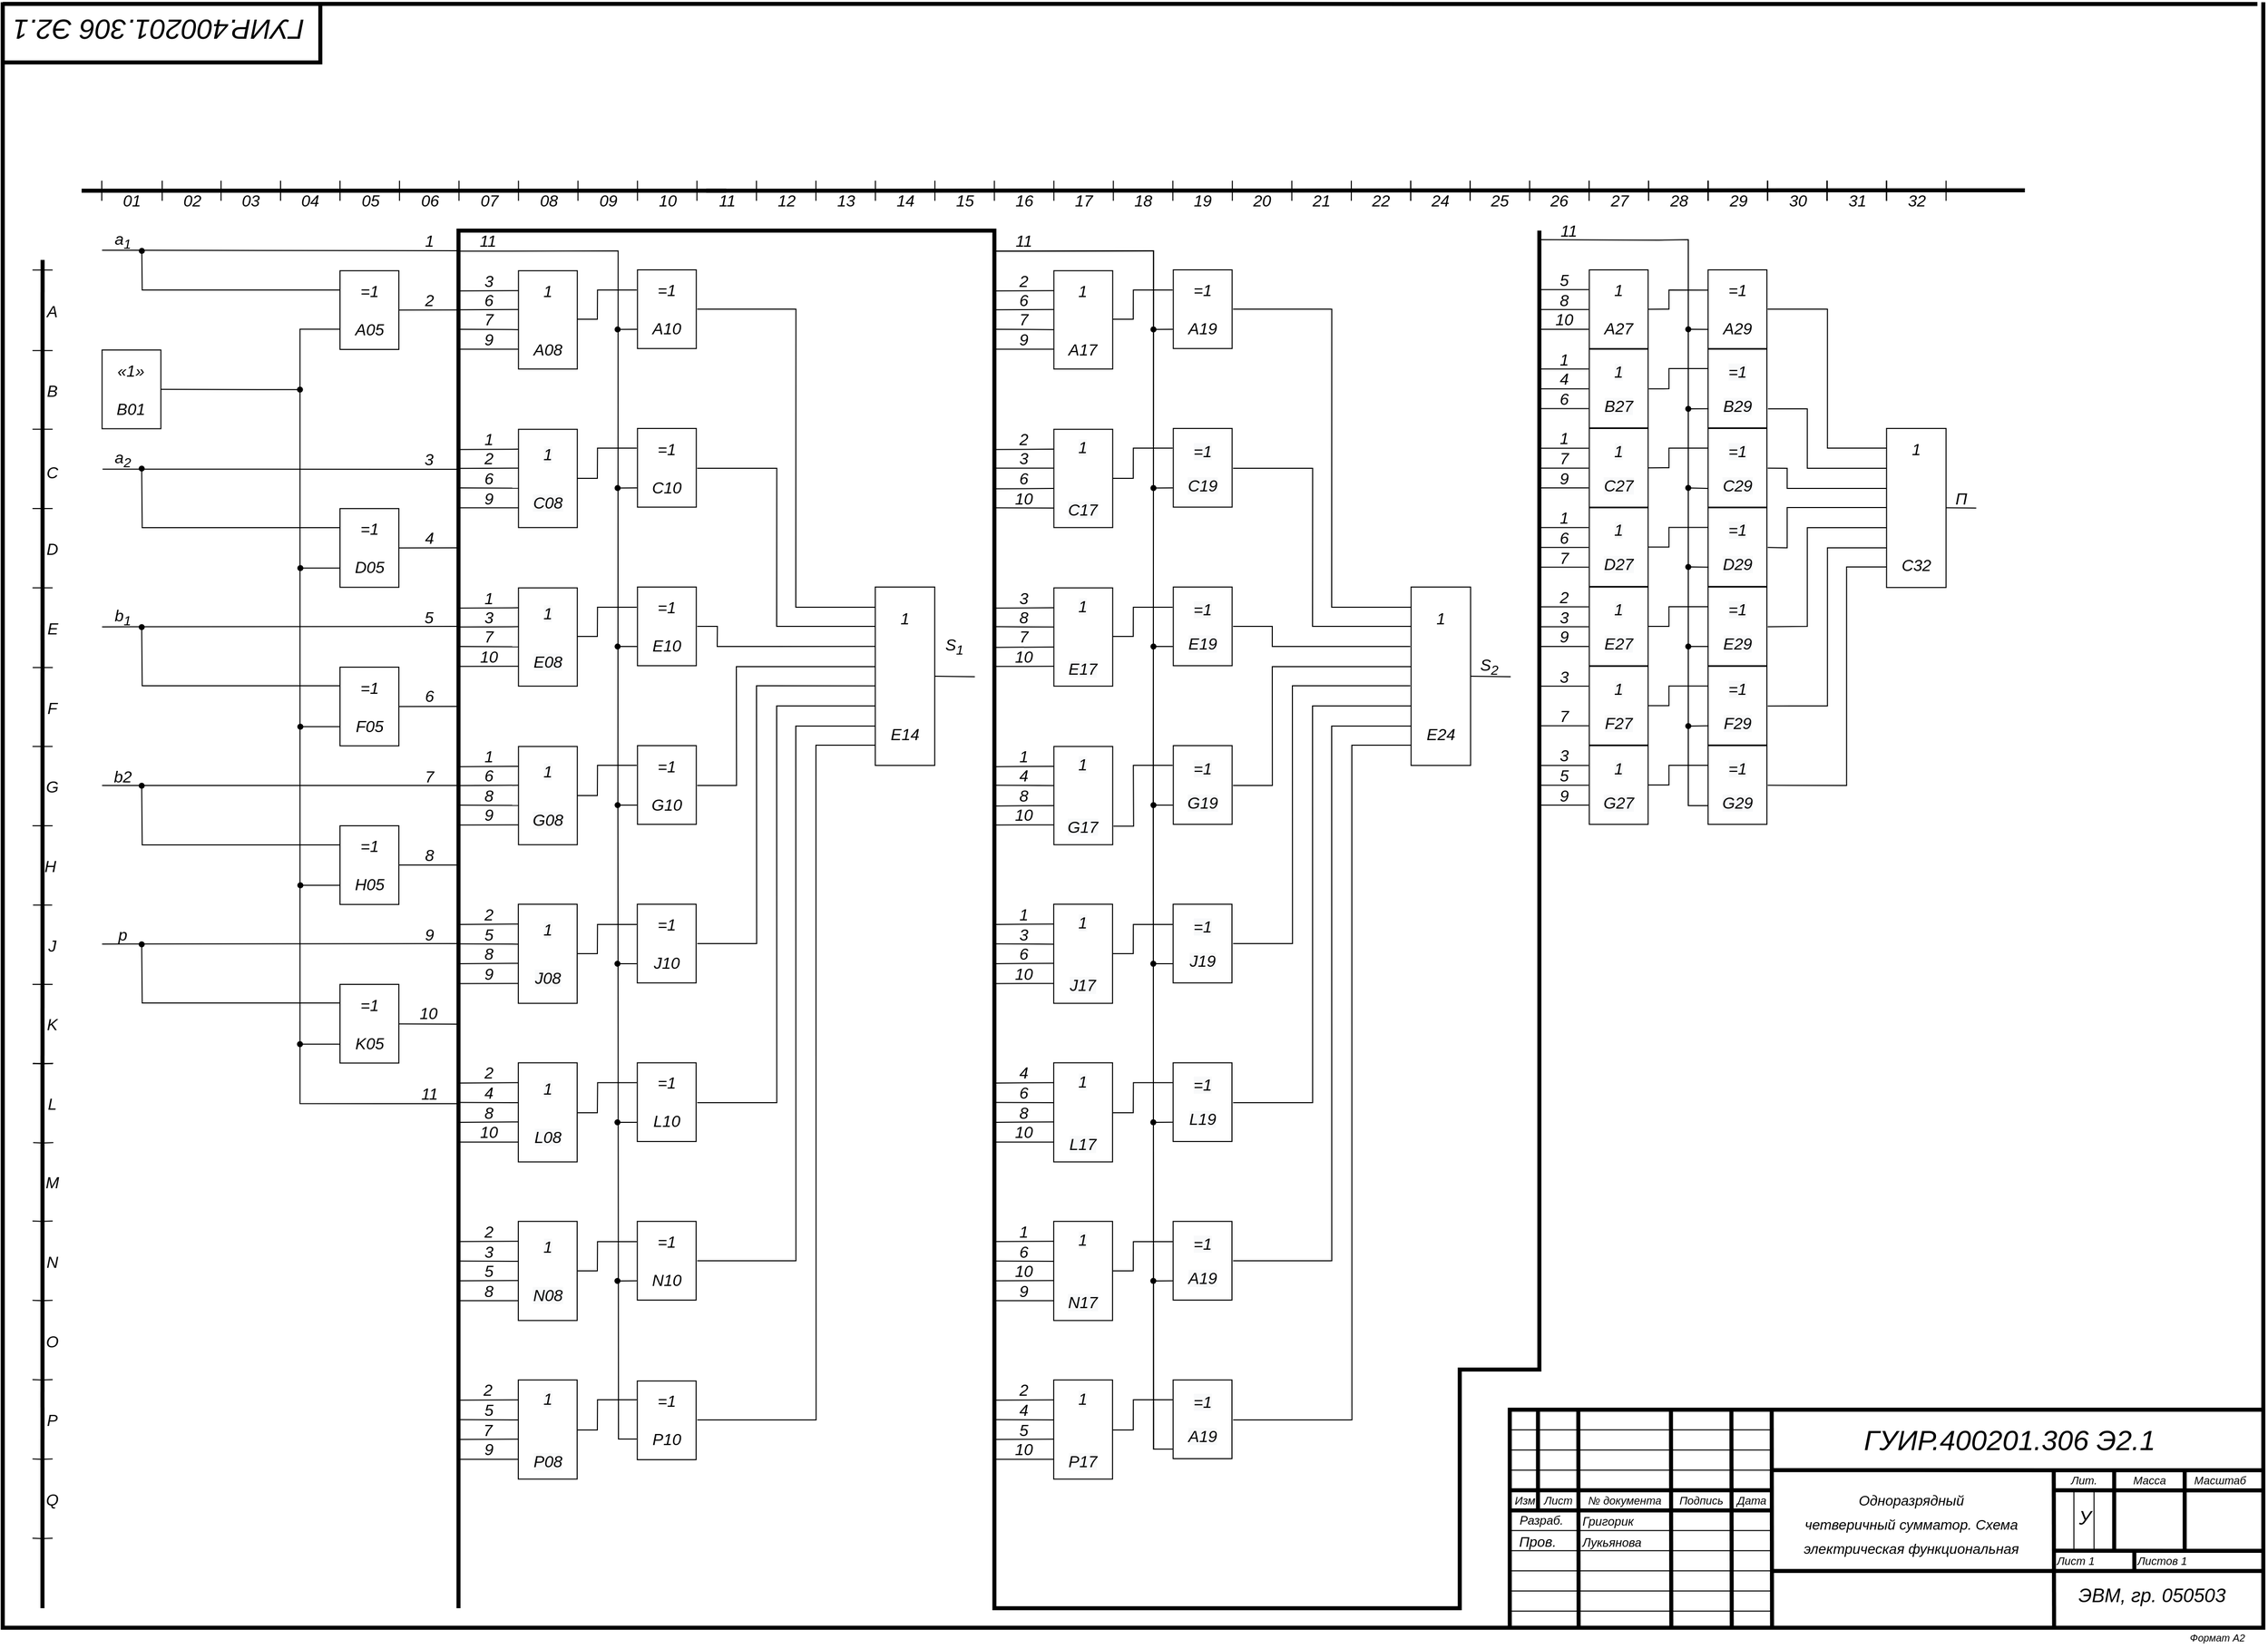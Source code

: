 <mxfile version="13.9.9" type="device"><diagram id="SnosCCXh67-agVmC5AVN" name="Страница 1"><mxGraphModel dx="565" dy="-1348" grid="1" gridSize="19.685" guides="0" tooltips="1" connect="0" arrows="0" fold="1" page="1" pageScale="1" pageWidth="2336" pageHeight="1654" math="0" shadow="0"><root><mxCell id="0"/><mxCell id="1" parent="0"/><mxCell id="_G6qFFEiVvdXEy2bPtpm-4" style="vsdxID=139;fillColor=none;gradientColor=none;shape=stencil(UzV2Ls5ILEhVNTIoLinKz04tz0wpyVA1dlE1MsrMy0gtyiwBslSNXVWNndPyi1LTi/JL81Ig/IJEkEoQKze/DGRCBUSfAUiHkUElMs8NojAnMw+nQkMDPEphkmQpRlEKZCAcDvEzshy6J4FCkAAydgUA);strokeColor=#000000;strokeWidth=4;spacingTop=-1;spacingBottom=-1;spacingLeft=-1;spacingRight=-1;labelBackgroundColor=#FFFFFF;rounded=0;html=1;whiteSpace=wrap;" parent="1" vertex="1"><mxGeometry x="78.74" y="1673.22" width="2244.09" height="1614.18" as="geometry"/></mxCell><mxCell id="_G6qFFEiVvdXEy2bPtpm-6" style="vsdxID=165;edgeStyle=none;startArrow=none;endArrow=none;startSize=5;endSize=5;strokeWidth=4;strokeColor=#000000;spacingTop=-1;spacingBottom=-1;spacingLeft=-1;spacingRight=-1;verticalAlign=middle;html=1;labelBackgroundColor=#ffffff;rounded=0;" parent="1" edge="1"><mxGeometry relative="1" as="geometry"><Array as="points"/><mxPoint x="1602.8" y="3070.87" as="sourcePoint"/><mxPoint x="1602.8" y="3170.87" as="targetPoint"/></mxGeometry></mxCell><mxCell id="_G6qFFEiVvdXEy2bPtpm-7" style="vsdxID=164;edgeStyle=none;startArrow=none;endArrow=none;startSize=5;endSize=5;strokeColor=#000000;spacingTop=-1;spacingBottom=-1;spacingLeft=-1;spacingRight=-1;verticalAlign=middle;html=1;labelBackgroundColor=#ffffff;rounded=0;" parent="1" edge="1"><mxGeometry relative="1" as="geometry"><mxPoint as="offset"/><Array as="points"/><mxPoint x="1574.8" y="3270.87" as="sourcePoint"/><mxPoint x="1834.8" y="3270.87" as="targetPoint"/></mxGeometry></mxCell><mxCell id="_G6qFFEiVvdXEy2bPtpm-8" style="vsdxID=163;edgeStyle=none;startArrow=none;endArrow=none;startSize=5;endSize=5;strokeColor=#000000;spacingTop=-1;spacingBottom=-1;spacingLeft=-1;spacingRight=-1;verticalAlign=middle;html=1;labelBackgroundColor=#ffffff;rounded=0;" parent="1" edge="1"><mxGeometry relative="1" as="geometry"><mxPoint as="offset"/><Array as="points"/><mxPoint x="1574.8" y="3250.87" as="sourcePoint"/><mxPoint x="1834.8" y="3250.87" as="targetPoint"/></mxGeometry></mxCell><mxCell id="_G6qFFEiVvdXEy2bPtpm-9" style="vsdxID=162;edgeStyle=none;startArrow=none;endArrow=none;startSize=5;endSize=5;strokeColor=#000000;spacingTop=-1;spacingBottom=-1;spacingLeft=-1;spacingRight=-1;verticalAlign=middle;html=1;labelBackgroundColor=#ffffff;rounded=0;" parent="1" edge="1"><mxGeometry relative="1" as="geometry"><mxPoint as="offset"/><Array as="points"/><mxPoint x="1574.8" y="3230.87" as="sourcePoint"/><mxPoint x="1835.8" y="3230.87" as="targetPoint"/></mxGeometry></mxCell><mxCell id="_G6qFFEiVvdXEy2bPtpm-10" style="vsdxID=161;edgeStyle=none;startArrow=none;endArrow=none;startSize=5;endSize=5;strokeColor=#000000;spacingTop=-1;spacingBottom=-1;spacingLeft=-1;spacingRight=-1;verticalAlign=middle;html=1;labelBackgroundColor=#ffffff;rounded=0;" parent="1" edge="1"><mxGeometry relative="1" as="geometry"><mxPoint as="offset"/><Array as="points"/><mxPoint x="1574.8" y="3210.87" as="sourcePoint"/><mxPoint x="1834.8" y="3210.87" as="targetPoint"/></mxGeometry></mxCell><mxCell id="_G6qFFEiVvdXEy2bPtpm-11" style="vsdxID=160;edgeStyle=none;startArrow=none;endArrow=none;startSize=5;endSize=5;strokeColor=#000000;spacingTop=-1;spacingBottom=-1;spacingLeft=-1;spacingRight=-1;verticalAlign=middle;html=1;labelBackgroundColor=#ffffff;rounded=0;" parent="1" edge="1"><mxGeometry relative="1" as="geometry"><mxPoint as="offset"/><Array as="points"/><mxPoint x="1574.8" y="3190.87" as="sourcePoint"/><mxPoint x="1834.8" y="3190.87" as="targetPoint"/></mxGeometry></mxCell><mxCell id="_G6qFFEiVvdXEy2bPtpm-12" style="vsdxID=159;edgeStyle=none;startArrow=none;endArrow=none;startSize=5;endSize=5;strokeWidth=4;strokeColor=#000000;spacingTop=-1;spacingBottom=-1;spacingLeft=-1;spacingRight=-1;verticalAlign=middle;html=1;labelBackgroundColor=#ffffff;rounded=0;" parent="1" edge="1"><mxGeometry relative="1" as="geometry"><mxPoint as="offset"/><Array as="points"/><mxPoint x="1574.8" y="3170.87" as="sourcePoint"/><mxPoint x="1834.8" y="3170.87" as="targetPoint"/></mxGeometry></mxCell><mxCell id="_G6qFFEiVvdXEy2bPtpm-13" style="vsdxID=158;edgeStyle=none;startArrow=none;endArrow=none;startSize=5;endSize=5;strokeWidth=4;strokeColor=#000000;spacingTop=-1;spacingBottom=-1;spacingLeft=-1;spacingRight=-1;verticalAlign=middle;html=1;labelBackgroundColor=#ffffff;rounded=0;" parent="1" edge="1"><mxGeometry relative="1" as="geometry"><mxPoint as="offset"/><Array as="points"/><mxPoint x="1574.8" y="3150.87" as="sourcePoint"/><mxPoint x="1834.8" y="3150.87" as="targetPoint"/></mxGeometry></mxCell><mxCell id="_G6qFFEiVvdXEy2bPtpm-14" style="vsdxID=157;edgeStyle=none;startArrow=none;endArrow=none;startSize=5;endSize=5;strokeColor=#000000;spacingTop=-1;spacingBottom=-1;spacingLeft=-1;spacingRight=-1;verticalAlign=middle;html=1;labelBackgroundColor=#ffffff;rounded=0;" parent="1" edge="1"><mxGeometry relative="1" as="geometry"><mxPoint as="offset"/><Array as="points"/><mxPoint x="1574.8" y="3130.87" as="sourcePoint"/><mxPoint x="1834.8" y="3130.87" as="targetPoint"/></mxGeometry></mxCell><mxCell id="_G6qFFEiVvdXEy2bPtpm-15" style="vsdxID=156;edgeStyle=none;startArrow=none;endArrow=none;startSize=5;endSize=5;strokeColor=#000000;spacingTop=-1;spacingBottom=-1;spacingLeft=-1;spacingRight=-1;verticalAlign=middle;html=1;labelBackgroundColor=#ffffff;rounded=0;" parent="1" edge="1"><mxGeometry relative="1" as="geometry"><mxPoint as="offset"/><Array as="points"/><mxPoint x="1574.8" y="3110.87" as="sourcePoint"/><mxPoint x="1834.8" y="3110.87" as="targetPoint"/></mxGeometry></mxCell><mxCell id="_G6qFFEiVvdXEy2bPtpm-16" style="vsdxID=155;edgeStyle=none;startArrow=none;endArrow=none;startSize=5;endSize=5;strokeColor=#000000;spacingTop=-1;spacingBottom=-1;spacingLeft=-1;spacingRight=-1;verticalAlign=middle;html=1;labelBackgroundColor=#ffffff;rounded=0;" parent="1" edge="1"><mxGeometry relative="1" as="geometry"><mxPoint as="offset"/><Array as="points"/><mxPoint x="1574.8" y="3090.87" as="sourcePoint"/><mxPoint x="1834.8" y="3090.87" as="targetPoint"/></mxGeometry></mxCell><mxCell id="_G6qFFEiVvdXEy2bPtpm-17" style="vsdxID=154;edgeStyle=none;startArrow=none;endArrow=none;startSize=5;endSize=5;strokeWidth=4;strokeColor=#000000;spacingTop=-1;spacingBottom=-1;spacingLeft=-1;spacingRight=-1;verticalAlign=middle;html=1;labelBackgroundColor=#ffffff;rounded=0;" parent="1" edge="1"><mxGeometry relative="1" as="geometry"><Array as="points"/><mxPoint x="1642.8" y="3070.87" as="sourcePoint"/><mxPoint x="1643.16" y="3287.01" as="targetPoint"/></mxGeometry></mxCell><mxCell id="_G6qFFEiVvdXEy2bPtpm-18" style="vsdxID=153;edgeStyle=none;startArrow=none;endArrow=none;startSize=5;endSize=5;strokeWidth=4;strokeColor=#000000;spacingTop=-1;spacingBottom=-1;spacingLeft=-1;spacingRight=-1;verticalAlign=middle;html=1;labelBackgroundColor=#ffffff;rounded=0;" parent="1" edge="1"><mxGeometry relative="1" as="geometry"><Array as="points"/><mxPoint x="1734.8" y="3070.87" as="sourcePoint"/><mxPoint x="1735.16" y="3287.01" as="targetPoint"/></mxGeometry></mxCell><mxCell id="_G6qFFEiVvdXEy2bPtpm-19" style="vsdxID=152;edgeStyle=none;startArrow=none;endArrow=none;startSize=5;endSize=5;strokeWidth=4;strokeColor=#000000;spacingTop=-1;spacingBottom=-1;spacingLeft=-1;spacingRight=-1;verticalAlign=middle;html=1;labelBackgroundColor=#ffffff;rounded=0;" parent="1" edge="1"><mxGeometry relative="1" as="geometry"><Array as="points"/><mxPoint x="1794.8" y="3070.87" as="sourcePoint"/><mxPoint x="1795.16" y="3287.01" as="targetPoint"/></mxGeometry></mxCell><mxCell id="_G6qFFEiVvdXEy2bPtpm-20" style="vsdxID=151;edgeStyle=none;startArrow=none;endArrow=none;startSize=5;endSize=5;strokeWidth=4;strokeColor=#000000;spacingTop=-1;spacingBottom=-1;spacingLeft=-1;spacingRight=-1;verticalAlign=middle;html=1;labelBackgroundColor=#ffffff;rounded=0;" parent="1" edge="1"><mxGeometry relative="1" as="geometry"><Array as="points"/><mxPoint x="2244.8" y="3130.87" as="sourcePoint"/><mxPoint x="2244.8" y="3210.87" as="targetPoint"/></mxGeometry></mxCell><mxCell id="_G6qFFEiVvdXEy2bPtpm-21" style="vsdxID=150;edgeStyle=none;startArrow=none;endArrow=none;startSize=5;endSize=5;strokeWidth=4;strokeColor=#000000;spacingTop=-1;spacingBottom=-1;spacingLeft=-1;spacingRight=-1;verticalAlign=middle;html=1;labelBackgroundColor=#ffffff;rounded=0;" parent="1" edge="1"><mxGeometry relative="1" as="geometry"><Array as="points"/><mxPoint x="2194.8" y="3210.87" as="sourcePoint"/><mxPoint x="2194.8" y="3230.87" as="targetPoint"/></mxGeometry></mxCell><mxCell id="_G6qFFEiVvdXEy2bPtpm-22" style="vsdxID=149;edgeStyle=none;startArrow=none;endArrow=none;startSize=5;endSize=5;strokeColor=#000000;spacingTop=-1;spacingBottom=-1;spacingLeft=-1;spacingRight=-1;verticalAlign=middle;html=1;labelBackgroundColor=#ffffff;rounded=0;" parent="1" edge="1"><mxGeometry relative="1" as="geometry"><Array as="points"/><mxPoint x="2154.8" y="3150.87" as="sourcePoint"/><mxPoint x="2154.8" y="3210.87" as="targetPoint"/></mxGeometry></mxCell><mxCell id="_G6qFFEiVvdXEy2bPtpm-23" style="vsdxID=148;edgeStyle=none;startArrow=none;endArrow=none;startSize=5;endSize=5;strokeColor=#000000;spacingTop=-1;spacingBottom=-1;spacingLeft=-1;spacingRight=-1;verticalAlign=middle;html=1;labelBackgroundColor=#ffffff;rounded=0;" parent="1" edge="1"><mxGeometry relative="1" as="geometry"><Array as="points"/><mxPoint x="2134.8" y="3150.87" as="sourcePoint"/><mxPoint x="2134.8" y="3210.87" as="targetPoint"/></mxGeometry></mxCell><mxCell id="_G6qFFEiVvdXEy2bPtpm-24" style="vsdxID=444;edgeStyle=none;startArrow=none;endArrow=none;startSize=5;endSize=5;strokeWidth=4;strokeColor=#000000;spacingTop=-1;spacingBottom=-1;spacingLeft=-1;spacingRight=-1;verticalAlign=middle;html=1;labelBackgroundColor=#ffffff;rounded=0;entryX=0;entryY=0.037;entryDx=0;entryDy=0;entryPerimeter=0;" parent="1" target="_G6qFFEiVvdXEy2bPtpm-4" edge="1"><mxGeometry relative="1" as="geometry"><Array as="points"><mxPoint x="394" y="1733"/></Array><mxPoint x="394" y="1673" as="sourcePoint"/><mxPoint x="78.74" y="1736.34" as="targetPoint"/></mxGeometry></mxCell><mxCell id="_G6qFFEiVvdXEy2bPtpm-25" style="vsdxID=147;edgeStyle=none;startArrow=none;endArrow=none;startSize=5;endSize=5;strokeWidth=4;strokeColor=#000000;spacingTop=-1;spacingBottom=-1;spacingLeft=-1;spacingRight=-1;verticalAlign=middle;html=1;labelBackgroundColor=#ffffff;rounded=0;" parent="1" edge="1"><mxGeometry relative="1" as="geometry"><Array as="points"/><mxPoint x="2174.8" y="3130.87" as="sourcePoint"/><mxPoint x="2174.8" y="3210.87" as="targetPoint"/></mxGeometry></mxCell><mxCell id="_G6qFFEiVvdXEy2bPtpm-28" style="vsdxID=144;edgeStyle=none;startArrow=none;endArrow=none;startSize=5;endSize=5;strokeWidth=4;strokeColor=#000000;spacingTop=-1;spacingBottom=-1;spacingLeft=-1;spacingRight=-1;verticalAlign=middle;html=1;labelBackgroundColor=#ffffff;rounded=0;" parent="1" edge="1"><mxGeometry relative="1" as="geometry"><Array as="points"/><mxPoint x="2114.8" y="3130.87" as="sourcePoint"/><mxPoint x="2115.16" y="3287.01" as="targetPoint"/></mxGeometry></mxCell><mxCell id="_G6qFFEiVvdXEy2bPtpm-30" style="vsdxID=142;edgeStyle=none;startArrow=none;endArrow=none;startSize=5;endSize=5;strokeWidth=4;strokeColor=#000000;spacingTop=-1;spacingBottom=-1;spacingLeft=-1;spacingRight=-1;verticalAlign=middle;html=1;labelBackgroundColor=#ffffff;rounded=0;" parent="1" edge="1"><mxGeometry relative="1" as="geometry"><Array as="points"/><mxPoint x="1834.8" y="3070.87" as="sourcePoint"/><mxPoint x="1835.16" y="3287.01" as="targetPoint"/></mxGeometry></mxCell><mxCell id="_G6qFFEiVvdXEy2bPtpm-32" value="&lt;font style=&quot;font-size:11px;font-family:Arial;color:#000000;direction:ltr;letter-spacing:0px;line-height:120%;opacity:1&quot;&gt;&lt;i&gt;Изм&lt;br/&gt;&lt;/i&gt;&lt;/font&gt;" style="verticalAlign=middle;align=center;vsdxID=166;fillColor=none;gradientColor=none;shape=stencil(nZBLDoAgDERP0z3SIyjew0SURgSD+Lu9kMZoXLhwN9O+tukAlrNpJg1SzDH4QW/URgNYgZTkjA4UkwJUgGXng+6DX1zLfmoymdXo17xh5zmRJ6Q42BWCfc2oJfdAr+Yv+AP9Cb7OJ3H/2JG1HNGz/84klThPVCc=);strokeColor=none;strokeWidth=4;spacingTop=-1;spacingBottom=-1;spacingLeft=-1;spacingRight=-1;labelBackgroundColor=none;rounded=0;html=1;whiteSpace=wrap;" parent="1" vertex="1"><mxGeometry x="1575.8" y="3152.87" width="28" height="16" as="geometry"/></mxCell><mxCell id="_G6qFFEiVvdXEy2bPtpm-33" value="&lt;font style=&quot;font-size:11px;font-family:Arial;color:#000000;direction:ltr;letter-spacing:0px;line-height:120%;opacity:1&quot;&gt;&lt;i&gt;Лист&lt;br/&gt;&lt;/i&gt;&lt;/font&gt;" style="verticalAlign=middle;align=center;vsdxID=167;fillColor=none;gradientColor=none;shape=stencil(nZBLDoAgDERP0z3SIyjew0SURgSD+Lu9kMZoXLhwN9O+tukAlrNpJg1SzDH4QW/URgNYgZTkjA4UkwJUgGXng+6DX1zLfmoymdXo17xh5zmRJ6Q42BWCfc2oJfdAr+Yv+AP9Cb7OJ3H/2JG1HNGz/84klThPVCc=);strokeColor=none;strokeWidth=4;spacingTop=-1;spacingBottom=-1;spacingLeft=-1;spacingRight=-1;labelBackgroundColor=none;rounded=0;html=1;whiteSpace=wrap;" parent="1" vertex="1"><mxGeometry x="1604.8" y="3152.87" width="36" height="16" as="geometry"/></mxCell><mxCell id="_G6qFFEiVvdXEy2bPtpm-34" value="&lt;font style=&quot;font-size:11px;font-family:Arial;color:#000000;direction:ltr;letter-spacing:0px;line-height:120%;opacity:1&quot;&gt;&lt;i&gt;№ документа&lt;br/&gt;&lt;/i&gt;&lt;/font&gt;" style="verticalAlign=middle;align=center;vsdxID=168;fillColor=none;gradientColor=none;shape=stencil(nZBLDoAgDERP0z3SIyjew0SURgSD+Lu9kMZoXLhwN9O+tukAlrNpJg1SzDH4QW/URgNYgZTkjA4UkwJUgGXng+6DX1zLfmoymdXo17xh5zmRJ6Q42BWCfc2oJfdAr+Yv+AP9Cb7OJ3H/2JG1HNGz/84klThPVCc=);strokeColor=none;strokeWidth=4;spacingTop=-1;spacingBottom=-1;spacingLeft=-1;spacingRight=-1;labelBackgroundColor=none;rounded=0;html=1;whiteSpace=wrap;" parent="1" vertex="1"><mxGeometry x="1644.8" y="3152.87" width="88" height="16" as="geometry"/></mxCell><mxCell id="_G6qFFEiVvdXEy2bPtpm-35" value="&lt;font style=&quot;font-size:11px;font-family:Arial;color:#000000;direction:ltr;letter-spacing:0px;line-height:120%;opacity:1&quot;&gt;&lt;i&gt;Подпись&lt;br/&gt;&lt;/i&gt;&lt;/font&gt;" style="verticalAlign=middle;align=center;vsdxID=169;fillColor=none;gradientColor=none;shape=stencil(nZBLDoAgDERP0z3SIyjew0SURgSD+Lu9kMZoXLhwN9O+tukAlrNpJg1SzDH4QW/URgNYgZTkjA4UkwJUgGXng+6DX1zLfmoymdXo17xh5zmRJ6Q42BWCfc2oJfdAr+Yv+AP9Cb7OJ3H/2JG1HNGz/84klThPVCc=);strokeColor=none;strokeWidth=4;spacingTop=-1;spacingBottom=-1;spacingLeft=-1;spacingRight=-1;labelBackgroundColor=none;rounded=0;html=1;whiteSpace=wrap;" parent="1" vertex="1"><mxGeometry x="1736.8" y="3152.87" width="56" height="16" as="geometry"/></mxCell><mxCell id="_G6qFFEiVvdXEy2bPtpm-36" value="&lt;font style=&quot;font-size:11px;font-family:Arial;color:#000000;direction:ltr;letter-spacing:0px;line-height:120%;opacity:1&quot;&gt;&lt;i&gt;Дата&lt;br/&gt;&lt;/i&gt;&lt;/font&gt;" style="verticalAlign=middle;align=center;vsdxID=170;fillColor=none;gradientColor=none;shape=stencil(nZBLDoAgDERP0z3SIyjew0SURgSD+Lu9kMZoXLhwN9O+tukAlrNpJg1SzDH4QW/URgNYgZTkjA4UkwJUgGXng+6DX1zLfmoymdXo17xh5zmRJ6Q42BWCfc2oJfdAr+Yv+AP9Cb7OJ3H/2JG1HNGz/84klThPVCc=);strokeColor=none;strokeWidth=4;spacingTop=-1;spacingBottom=-1;spacingLeft=-1;spacingRight=-1;labelBackgroundColor=none;rounded=0;html=1;whiteSpace=wrap;" parent="1" vertex="1"><mxGeometry x="1796.8" y="3152.87" width="36" height="16" as="geometry"/></mxCell><mxCell id="_G6qFFEiVvdXEy2bPtpm-37" value="&lt;p style=&quot;align:center;margin-left:0;margin-right:0;margin-top:0px;margin-bottom:0px;text-indent:0;valign:middle;direction:ltr;&quot;&gt;&lt;font style=&quot;font-size:11px;font-family:Arial;color:#000000;direction:ltr;letter-spacing:0px;line-height:120%;opacity:1&quot;&gt;&lt;i&gt;Лит&lt;/i&gt;&lt;/font&gt;&lt;font style=&quot;font-size:11px;font-family:Arial;color:#000000;direction:ltr;letter-spacing:0px;line-height:120%;opacity:1&quot;&gt;&lt;i&gt;.&lt;br/&gt;&lt;/i&gt;&lt;/font&gt;&lt;/p&gt;" style="verticalAlign=middle;align=center;vsdxID=171;fillColor=none;gradientColor=none;shape=stencil(nZBLDoAgDERP0z3SIyjew0SURgSD+Lu9kMZoXLhwN9O+tukAlrNpJg1SzDH4QW/URgNYgZTkjA4UkwJUgGXng+6DX1zLfmoymdXo17xh5zmRJ6Q42BWCfc2oJfdAr+Yv+AP9Cb7OJ3H/2JG1HNGz/84klThPVCc=);strokeColor=none;strokeWidth=4;spacingTop=-1;spacingBottom=-1;spacingLeft=-1;spacingRight=-1;labelBackgroundColor=none;rounded=0;html=1;whiteSpace=wrap;" parent="1" vertex="1"><mxGeometry x="2116.8" y="3132.87" width="56" height="16" as="geometry"/></mxCell><mxCell id="_G6qFFEiVvdXEy2bPtpm-38" value="&lt;font style=&quot;font-size:11px;font-family:Arial;color:#000000;direction:ltr;letter-spacing:0px;line-height:120%;opacity:1&quot;&gt;&lt;i&gt;Масса&lt;br/&gt;&lt;/i&gt;&lt;/font&gt;" style="verticalAlign=middle;align=center;vsdxID=172;fillColor=none;gradientColor=none;shape=stencil(nZBLDoAgDERP0z3SIyjew0SURgSD+Lu9kMZoXLhwN9O+tukAlrNpJg1SzDH4QW/URgNYgZTkjA4UkwJUgGXng+6DX1zLfmoymdXo17xh5zmRJ6Q42BWCfc2oJfdAr+Yv+AP9Cb7OJ3H/2JG1HNGz/84klThPVCc=);strokeColor=none;strokeWidth=4;spacingTop=-1;spacingBottom=-1;spacingLeft=-1;spacingRight=-1;labelBackgroundColor=none;rounded=0;html=1;whiteSpace=wrap;" parent="1" vertex="1"><mxGeometry x="2176.8" y="3132.87" width="66" height="16" as="geometry"/></mxCell><mxCell id="_G6qFFEiVvdXEy2bPtpm-39" value="&lt;font style=&quot;font-size:11px;font-family:Arial;color:#000000;direction:ltr;letter-spacing:0px;line-height:120%;opacity:1&quot;&gt;&lt;i&gt;Масштаб&lt;br/&gt;&lt;/i&gt;&lt;/font&gt;" style="verticalAlign=middle;align=center;vsdxID=173;fillColor=none;gradientColor=none;shape=stencil(nZBLDoAgDERP0z3SIyjew0SURgSD+Lu9kMZoXLhwN9O+tukAlrNpJg1SzDH4QW/URgNYgZTkjA4UkwJUgGXng+6DX1zLfmoymdXo17xh5zmRJ6Q42BWCfc2oJfdAr+Yv+AP9Cb7OJ3H/2JG1HNGz/84klThPVCc=);strokeColor=none;strokeWidth=4;spacingTop=-1;spacingBottom=-1;spacingLeft=-1;spacingRight=-1;labelBackgroundColor=none;rounded=0;html=1;whiteSpace=wrap;" parent="1" vertex="1"><mxGeometry x="2246.8" y="3132.87" width="66" height="16" as="geometry"/></mxCell><mxCell id="_G6qFFEiVvdXEy2bPtpm-40" value="&lt;p style=&quot;margin-left: 0 ; margin-right: 0 ; margin-top: 0px ; margin-bottom: 0px ; text-indent: 0 ; direction: ltr&quot;&gt;&lt;font style=&quot;font-size: 11px ; font-family: &amp;#34;arial&amp;#34; ; color: #000000 ; direction: ltr ; letter-spacing: 0px ; line-height: 120% ; opacity: 1&quot;&gt;&lt;i&gt;Лист 1&lt;/i&gt;&lt;/font&gt;&lt;font style=&quot;font-size: 11px ; font-family: &amp;#34;arial&amp;#34; ; color: #000000 ; direction: ltr ; letter-spacing: 0px ; line-height: 120% ; opacity: 1&quot;&gt;&lt;i&gt;&amp;nbsp;&lt;br&gt;&lt;/i&gt;&lt;/font&gt;&lt;/p&gt;" style="verticalAlign=middle;align=left;vsdxID=174;fillColor=none;gradientColor=none;shape=stencil(nZBLDoAgDERP0z3SIyjew0SURgSD+Lu9kMZoXLhwN9O+tukAlrNpJg1SzDH4QW/URgNYgZTkjA4UkwJUgGXng+6DX1zLfmoymdXo17xh5zmRJ6Q42BWCfc2oJfdAr+Yv+AP9Cb7OJ3H/2JG1HNGz/84klThPVCc=);strokeColor=none;strokeWidth=4;spacingTop=-1;spacingBottom=-1;spacingLeft=-1;spacingRight=-1;labelBackgroundColor=none;rounded=0;html=1;whiteSpace=wrap;" parent="1" vertex="1"><mxGeometry x="2116.8" y="3212.87" width="132.8" height="16" as="geometry"/></mxCell><mxCell id="_G6qFFEiVvdXEy2bPtpm-41" value="&lt;p style=&quot;align:left;margin-left:0;margin-right:0;margin-top:0px;margin-bottom:0px;text-indent:0;valign:middle;direction:ltr;&quot;&gt;&lt;font style=&quot;font-size:11px;font-family:Arial;color:#000000;direction:ltr;letter-spacing:0px;line-height:120%;opacity:1&quot;&gt;&lt;i&gt;Листов             1&lt;/i&gt;&lt;/font&gt;&lt;font style=&quot;font-size:11px;font-family:Arial;color:#000000;direction:ltr;letter-spacing:0px;line-height:120%;opacity:1&quot;&gt;&lt;i&gt;&lt;br/&gt;&lt;/i&gt;&lt;/font&gt;&lt;/p&gt;" style="verticalAlign=middle;align=left;vsdxID=175;fillColor=none;gradientColor=none;shape=stencil(nZBLDoAgDERP0z3SIyjew0SURgSD+Lu9kMZoXLhwN9O+tukAlrNpJg1SzDH4QW/URgNYgZTkjA4UkwJUgGXng+6DX1zLfmoymdXo17xh5zmRJ6Q42BWCfc2oJfdAr+Yv+AP9Cb7OJ3H/2JG1HNGz/84klThPVCc=);strokeColor=none;strokeWidth=4;spacingTop=-1;spacingBottom=-1;spacingLeft=-1;spacingRight=-1;labelBackgroundColor=none;rounded=0;html=1;whiteSpace=wrap;" parent="1" vertex="1"><mxGeometry x="2196.8" y="3212.87" width="116" height="16" as="geometry"/></mxCell><mxCell id="_G6qFFEiVvdXEy2bPtpm-42" value="&lt;p style=&quot;margin-left: 0 ; margin-right: 0 ; margin-top: 0px ; margin-bottom: 0px ; text-indent: 0 ; direction: ltr&quot;&gt;&lt;font style=&quot;font-size: 12px ; font-family: &amp;#34;arial&amp;#34; ; color: #000000 ; direction: ltr ; letter-spacing: 0px ; line-height: 120% ; opacity: 1&quot;&gt;&lt;i&gt;Григорик&lt;br&gt;&lt;/i&gt;&lt;/font&gt;&lt;/p&gt;" style="verticalAlign=middle;align=left;vsdxID=176;fillColor=none;gradientColor=none;shape=stencil(nZBLDoAgDERP0z3SIyjew0SURgSD+Lu9kMZoXLhwN9O+tukAlrNpJg1SzDH4QW/URgNYgZTkjA4UkwJUgGXng+6DX1zLfmoymdXo17xh5zmRJ6Q42BWCfc2oJfdAr+Yv+AP9Cb7OJ3H/2JG1HNGz/84klThPVCc=);strokeColor=none;strokeWidth=4;spacingTop=-1;spacingBottom=-1;spacingLeft=-1;spacingRight=-1;labelBackgroundColor=none;rounded=0;html=1;whiteSpace=wrap;" parent="1" vertex="1"><mxGeometry x="1645.8" y="3169.87" width="88" height="24" as="geometry"/></mxCell><mxCell id="_G6qFFEiVvdXEy2bPtpm-43" value="&lt;p style=&quot;align:right;margin-left:0;margin-right:0;margin-top:0px;margin-bottom:0px;text-indent:0;valign:middle;direction:ltr;&quot;&gt;&lt;font style=&quot;font-size:14px;font-family:Arial;color:#000000;direction:ltr;letter-spacing:0px;line-height:120%;opacity:1&quot;&gt;&lt;i&gt;Пров.&lt;br/&gt;&lt;/i&gt;&lt;/font&gt;&lt;/p&gt;" style="verticalAlign=middle;align=right;vsdxID=177;fillColor=none;gradientColor=none;shape=stencil(nZBLDoAgDERP0z3SIyjew0SURgSD+Lu9kMZoXLhwN9O+tukAlrNpJg1SzDH4QW/URgNYgZTkjA4UkwJUgGXng+6DX1zLfmoymdXo17xh5zmRJ6Q42BWCfc2oJfdAr+Yv+AP9Cb7OJ3H/2JG1HNGz/84klThPVCc=);strokeColor=none;strokeWidth=4;spacingTop=-1;spacingBottom=-1;spacingLeft=-1;spacingRight=-1;labelBackgroundColor=none;rounded=0;html=1;whiteSpace=wrap;" parent="1" vertex="1"><mxGeometry x="1575.8" y="3190.87" width="46" height="23" as="geometry"/></mxCell><mxCell id="_G6qFFEiVvdXEy2bPtpm-44" value="&lt;p style=&quot;align:right;margin-left:0;margin-right:0;margin-top:0px;margin-bottom:0px;text-indent:0;valign:middle;direction:ltr;&quot;&gt;&lt;font style=&quot;font-size:12px;font-family:Arial;color:#000000;direction:ltr;letter-spacing:0px;line-height:120%;opacity:1&quot;&gt;&lt;i&gt;Разраб.&lt;br/&gt;&lt;/i&gt;&lt;/font&gt;&lt;/p&gt;" style="verticalAlign=middle;align=right;vsdxID=178;fillColor=none;gradientColor=none;shape=stencil(nZBLDoAgDERP0z3SIyjew0SURgSD+Lu9kMZoXLhwN9O+tukAlrNpJg1SzDH4QW/URgNYgZTkjA4UkwJUgGXng+6DX1zLfmoymdXo17xh5zmRJ6Q42BWCfc2oJfdAr+Yv+AP9Cb7OJ3H/2JG1HNGz/84klThPVCc=);strokeColor=none;strokeWidth=4;spacingTop=-1;spacingBottom=-1;spacingLeft=-1;spacingRight=-1;labelBackgroundColor=none;rounded=0;html=1;whiteSpace=wrap;" parent="1" vertex="1"><mxGeometry x="1576.8" y="3172.87" width="52" height="17" as="geometry"/></mxCell><mxCell id="_G6qFFEiVvdXEy2bPtpm-45" value="&lt;p style=&quot;margin-left: 0 ; margin-right: 0 ; margin-top: 0px ; margin-bottom: 0px ; text-indent: 0 ; direction: ltr&quot;&gt;&lt;font style=&quot;font-size: 12px ; font-family: &amp;#34;arial&amp;#34; ; color: #000000 ; direction: ltr ; letter-spacing: 0px ; line-height: 120% ; opacity: 1&quot;&gt;&lt;i&gt;Лукьянова&lt;br&gt;&lt;/i&gt;&lt;/font&gt;&lt;/p&gt;" style="verticalAlign=middle;align=left;vsdxID=179;fillColor=none;gradientColor=none;shape=stencil(nZBLDoAgDERP0z3SIyjew0SURgSD+Lu9kMZoXLhwN9O+tukAlrNpJg1SzDH4QW/URgNYgZTkjA4UkwJUgGXng+6DX1zLfmoymdXo17xh5zmRJ6Q42BWCfc2oJfdAr+Yv+AP9Cb7OJ3H/2JG1HNGz/84klThPVCc=);strokeColor=none;strokeWidth=4;spacingTop=-1;spacingBottom=-1;spacingLeft=-1;spacingRight=-1;labelBackgroundColor=none;rounded=0;html=1;whiteSpace=wrap;" parent="1" vertex="1"><mxGeometry x="1645.8" y="3192.87" width="64" height="20" as="geometry"/></mxCell><mxCell id="_G6qFFEiVvdXEy2bPtpm-46" value="&lt;p style=&quot;margin-left: 0 ; margin-right: 0 ; margin-top: 0px ; margin-bottom: 0px ; text-indent: 0 ; direction: ltr&quot;&gt;&lt;font style=&quot;font-size: 19px ; font-family: &amp;#34;arial&amp;#34; ; color: #000000 ; direction: ltr ; letter-spacing: 0px ; line-height: 120% ; opacity: 1&quot;&gt;&lt;i&gt;ЭВМ, гр. 050503&lt;/i&gt;&lt;/font&gt;&lt;font style=&quot;font-size: 19px ; font-family: &amp;#34;arial&amp;#34; ; color: #000000 ; direction: ltr ; letter-spacing: 0px ; line-height: 120% ; opacity: 1&quot;&gt;&lt;i&gt;&lt;br&gt;&lt;/i&gt;&lt;/font&gt;&lt;/p&gt;" style="verticalAlign=middle;align=center;vsdxID=180;fillColor=none;gradientColor=none;shape=stencil(nZBLDoAgDERP0z3SIyjew0SURgSD+Lu9kMZoXLhwN9O+tukAlrNpJg1SzDH4QW/URgNYgZTkjA4UkwJUgGXng+6DX1zLfmoymdXo17xh5zmRJ6Q42BWCfc2oJfdAr+Yv+AP9Cb7OJ3H/2JG1HNGz/84klThPVCc=);strokeColor=none;strokeWidth=4;spacingTop=-1;spacingBottom=-1;spacingLeft=-1;spacingRight=-1;labelBackgroundColor=none;rounded=0;html=1;whiteSpace=wrap;" parent="1" vertex="1"><mxGeometry x="2115.8" y="3247.87" width="193" height="16" as="geometry"/></mxCell><mxCell id="_G6qFFEiVvdXEy2bPtpm-47" value="&lt;font style=&quot;font-size: 28px ; font-family: &amp;#34;arial&amp;#34; ; color: #000000 ; direction: ltr ; letter-spacing: 0px ; line-height: 120% ; opacity: 1&quot;&gt;&lt;i&gt;ГУИР.400201.306 Э2.1&lt;/i&gt;&lt;i&gt;&lt;br&gt;&lt;/i&gt;&lt;/font&gt;" style="verticalAlign=middle;align=center;vsdxID=182;fillColor=none;gradientColor=none;shape=stencil(nZBLDoAgDERP0z3SIyjew0SURgSD+Lu9kMZoXLhwN9O+tukAlrNpJg1SzDH4QW/URgNYgZTkjA4UkwJUgGXng+6DX1zLfmoymdXo17xh5zmRJ6Q42BWCfc2oJfdAr+Yv+AP9Cb7OJ3H/2JG1HNGz/84klThPVCc=);strokeColor=none;spacingTop=-1;spacingBottom=-1;spacingLeft=-1;spacingRight=-1;labelBackgroundColor=none;rounded=0;html=1;whiteSpace=wrap;" parent="1" vertex="1"><mxGeometry x="1831.8" y="3070.87" width="478" height="60" as="geometry"/></mxCell><mxCell id="_G6qFFEiVvdXEy2bPtpm-48" value="&lt;font style=&quot;font-size:19px;font-family:Arial;color:#000000;direction:ltr;letter-spacing:0px;line-height:120%;opacity:1&quot;&gt;&lt;i&gt;У&lt;br/&gt;&lt;/i&gt;&lt;/font&gt;" style="verticalAlign=middle;align=center;vsdxID=441;fillColor=none;gradientColor=none;shape=stencil(nZBLDoAgDERP0z3SIyjew0SURgSD+Lu9kMZoXLhwN9O+tukAlrNpJg1SzDH4QW/URgNYgZTkjA4UkwJUgGXng+6DX1zLfmoymdXo17xh5zmRJ6Q42BWCfc2oJfdAr+Yv+AP9Cb7OJ3H/2JG1HNGz/84klThPVCc=);strokeColor=none;strokeWidth=4;spacingTop=-1;spacingBottom=-1;spacingLeft=-1;spacingRight=-1;labelBackgroundColor=none;rounded=0;html=1;whiteSpace=wrap;" parent="1" vertex="1"><mxGeometry x="2135.8" y="3170.87" width="20" height="16" as="geometry"/></mxCell><mxCell id="_G6qFFEiVvdXEy2bPtpm-49" value="&lt;p style=&quot;margin-left: 0 ; margin-right: 0 ; margin-top: 0px ; margin-bottom: 0px ; text-indent: 0 ; direction: ltr&quot;&gt;&lt;font style=&quot;font-size: 28px ; font-family: &amp;#34;arial&amp;#34; ; color: #000000 ; direction: ltr ; letter-spacing: 0px ; line-height: 120% ; opacity: 1&quot;&gt;&lt;i&gt;ГУИР.400201.306 Э2.1&lt;/i&gt;&lt;i&gt;&lt;br&gt;&lt;/i&gt;&lt;/font&gt;&lt;/p&gt;" style="verticalAlign=middle;align=center;vsdxID=446;rotation=180;fillColor=none;gradientColor=none;shape=stencil(nZBLDoAgDERP0z3SIyjew0SURgSD+Lu9kMZoXLhwN9O+tukAlrNpJg1SzDH4QW/URgNYgZTkjA4UkwJUgGXng+6DX1zLfmoymdXo17xh5zmRJ6Q42BWCfc2oJfdAr+Yv+AP9Cb7OJ3H/2JG1HNGz/84klThPVCc=);strokeColor=none;spacingTop=-1;spacingBottom=-1;spacingLeft=-1;spacingRight=-1;labelBackgroundColor=none;rounded=0;html=1;whiteSpace=wrap;" parent="1" vertex="1"><mxGeometry x="78.74" y="1680.34" width="310" height="40" as="geometry"/></mxCell><mxCell id="_G6qFFEiVvdXEy2bPtpm-50" value="&lt;font style=&quot;font-size: 14px&quot;&gt;&lt;i style=&quot;font-family: &amp;#34;arial&amp;#34;&quot;&gt;Одноразрядный четверичный&amp;nbsp;&lt;/i&gt;&lt;i style=&quot;font-family: &amp;#34;arial&amp;#34;&quot;&gt;сумматор.&lt;/i&gt;&lt;i style=&quot;font-family: &amp;#34;arial&amp;#34;&quot;&gt;&amp;nbsp;Схема электрическая функциональная&lt;/i&gt;&lt;/font&gt;" style="text;whiteSpace=wrap;html=1;fontSize=20;fontFamily=Verdana;align=center;labelBackgroundColor=none;verticalAlign=middle;" parent="1" vertex="1"><mxGeometry x="1835.8" y="3131.87" width="275" height="100" as="geometry"/></mxCell><mxCell id="_G6qFFEiVvdXEy2bPtpm-52" value="" style="endArrow=none;html=1;exitX=0;exitY=0.001;exitDx=0;exitDy=0;exitPerimeter=0;strokeWidth=4;" parent="1" source="_G6qFFEiVvdXEy2bPtpm-4" edge="1"><mxGeometry width="50" height="50" relative="1" as="geometry"><mxPoint x="4287.54" y="1312.17" as="sourcePoint"/><mxPoint x="2317" y="1675" as="targetPoint"/></mxGeometry></mxCell><mxCell id="_G6qFFEiVvdXEy2bPtpm-55" style="vsdxID=2563;edgeStyle=none;startArrow=none;endArrow=none;startSize=3;endSize=3;strokeColor=#000000;spacingTop=-2;spacingBottom=-2;spacingLeft=-2;spacingRight=-2;verticalAlign=middle;html=1;labelBackgroundColor=#ffffff;rounded=0;fontStyle=2" parent="1" edge="1"><mxGeometry relative="1" as="geometry"><Array as="points"/><mxPoint x="590.71" y="1850.4" as="sourcePoint"/><mxPoint x="590.71" y="1870.4" as="targetPoint"/></mxGeometry></mxCell><mxCell id="_G6qFFEiVvdXEy2bPtpm-56" style="vsdxID=2562;edgeStyle=none;startArrow=none;endArrow=none;startSize=3;endSize=3;strokeColor=#000000;spacingTop=-2;spacingBottom=-2;spacingLeft=-2;spacingRight=-2;verticalAlign=middle;html=1;labelBackgroundColor=#ffffff;rounded=0;fontStyle=2" parent="1" edge="1"><mxGeometry relative="1" as="geometry"><Array as="points"/><mxPoint x="649.77" y="1850.4" as="sourcePoint"/><mxPoint x="649.77" y="1870.4" as="targetPoint"/></mxGeometry></mxCell><mxCell id="_G6qFFEiVvdXEy2bPtpm-57" style="vsdxID=2561;edgeStyle=none;startArrow=none;endArrow=none;startSize=3;endSize=3;strokeColor=#000000;spacingTop=-2;spacingBottom=-2;spacingLeft=-2;spacingRight=-2;verticalAlign=middle;html=1;labelBackgroundColor=#ffffff;rounded=0;fontStyle=2" parent="1" edge="1"><mxGeometry relative="1" as="geometry"><Array as="points"/><mxPoint x="708.82" y="1850.4" as="sourcePoint"/><mxPoint x="708.82" y="1870.4" as="targetPoint"/></mxGeometry></mxCell><mxCell id="_G6qFFEiVvdXEy2bPtpm-58" style="vsdxID=2560;edgeStyle=none;startArrow=none;endArrow=none;startSize=3;endSize=3;strokeColor=#000000;spacingTop=-2;spacingBottom=-2;spacingLeft=-2;spacingRight=-2;verticalAlign=middle;html=1;labelBackgroundColor=#ffffff;rounded=0;fontStyle=2" parent="1" edge="1"><mxGeometry relative="1" as="geometry"><Array as="points"/><mxPoint x="531.66" y="1850.4" as="sourcePoint"/><mxPoint x="531.66" y="1870.4" as="targetPoint"/></mxGeometry></mxCell><mxCell id="_G6qFFEiVvdXEy2bPtpm-59" style="vsdxID=2559;edgeStyle=none;startArrow=none;endArrow=none;startSize=3;endSize=3;strokeColor=#000000;spacingTop=-2;spacingBottom=-2;spacingLeft=-2;spacingRight=-2;verticalAlign=middle;html=1;labelBackgroundColor=#ffffff;rounded=0;fontStyle=2" parent="1" edge="1"><mxGeometry relative="1" as="geometry"><Array as="points"/><mxPoint x="472.6" y="1850.4" as="sourcePoint"/><mxPoint x="472.6" y="1870.4" as="targetPoint"/></mxGeometry></mxCell><mxCell id="_G6qFFEiVvdXEy2bPtpm-60" style="vsdxID=2558;edgeStyle=none;startArrow=none;endArrow=none;startSize=3;endSize=3;strokeColor=#000000;spacingTop=-2;spacingBottom=-2;spacingLeft=-2;spacingRight=-2;verticalAlign=middle;html=1;labelBackgroundColor=#ffffff;rounded=0;fontStyle=2" parent="1" edge="1"><mxGeometry relative="1" as="geometry"><Array as="points"/><mxPoint x="413.55" y="1850.4" as="sourcePoint"/><mxPoint x="413.55" y="1870.4" as="targetPoint"/></mxGeometry></mxCell><mxCell id="_G6qFFEiVvdXEy2bPtpm-61" style="vsdxID=2557;edgeStyle=none;startArrow=none;endArrow=none;startSize=3;endSize=3;strokeColor=#000000;spacingTop=-2;spacingBottom=-2;spacingLeft=-2;spacingRight=-2;verticalAlign=middle;html=1;labelBackgroundColor=#ffffff;rounded=0;fontStyle=2" parent="1" edge="1"><mxGeometry relative="1" as="geometry"><Array as="points"/><mxPoint x="354.49" y="1850.4" as="sourcePoint"/><mxPoint x="354.49" y="1870.4" as="targetPoint"/></mxGeometry></mxCell><mxCell id="_G6qFFEiVvdXEy2bPtpm-62" style="vsdxID=2556;edgeStyle=none;startArrow=none;endArrow=none;startSize=3;endSize=3;strokeColor=#000000;spacingTop=-2;spacingBottom=-2;spacingLeft=-2;spacingRight=-2;verticalAlign=middle;html=1;labelBackgroundColor=#ffffff;rounded=0;fontStyle=2" parent="1" edge="1"><mxGeometry relative="1" as="geometry"><Array as="points"/><mxPoint x="295.43" y="1850.4" as="sourcePoint"/><mxPoint x="295.43" y="1870.4" as="targetPoint"/></mxGeometry></mxCell><mxCell id="_G6qFFEiVvdXEy2bPtpm-63" style="vsdxID=2555;edgeStyle=none;startArrow=none;endArrow=none;startSize=3;endSize=3;strokeColor=#000000;spacingTop=-2;spacingBottom=-2;spacingLeft=-2;spacingRight=-2;verticalAlign=middle;html=1;labelBackgroundColor=#ffffff;rounded=0;fontStyle=2" parent="1" edge="1"><mxGeometry relative="1" as="geometry"><Array as="points"/><mxPoint x="237.03" y="1850.4" as="sourcePoint"/><mxPoint x="237.03" y="1870.4" as="targetPoint"/></mxGeometry></mxCell><mxCell id="_G6qFFEiVvdXEy2bPtpm-64" style="vsdxID=2586;edgeStyle=none;startArrow=none;endArrow=none;startSize=3;endSize=3;strokeColor=#000000;spacingTop=-2;spacingBottom=-2;spacingLeft=-2;spacingRight=-2;verticalAlign=middle;html=1;labelBackgroundColor=#ffffff;rounded=0;fontStyle=2" parent="1" edge="1"><mxGeometry relative="1" as="geometry"><Array as="points"/><mxPoint x="1358.42" y="1850.4" as="sourcePoint"/><mxPoint x="1358.42" y="1870.4" as="targetPoint"/></mxGeometry></mxCell><mxCell id="_G6qFFEiVvdXEy2bPtpm-65" style="vsdxID=2585;edgeStyle=none;startArrow=none;endArrow=none;startSize=3;endSize=3;strokeColor=#000000;spacingTop=-2;spacingBottom=-2;spacingLeft=-2;spacingRight=-2;verticalAlign=middle;html=1;labelBackgroundColor=#ffffff;rounded=0;fontStyle=2" parent="1" edge="1"><mxGeometry relative="1" as="geometry"><Array as="points"/><mxPoint x="1181.26" y="1850.4" as="sourcePoint"/><mxPoint x="1181.26" y="1870.4" as="targetPoint"/></mxGeometry></mxCell><mxCell id="_G6qFFEiVvdXEy2bPtpm-66" style="vsdxID=2584;edgeStyle=none;startArrow=none;endArrow=none;startSize=3;endSize=3;strokeColor=#000000;spacingTop=-2;spacingBottom=-2;spacingLeft=-2;spacingRight=-2;verticalAlign=middle;html=1;labelBackgroundColor=#ffffff;rounded=0;fontStyle=2" parent="1" edge="1"><mxGeometry relative="1" as="geometry"><Array as="points"/><mxPoint x="1240.32" y="1850.4" as="sourcePoint"/><mxPoint x="1240.32" y="1870.4" as="targetPoint"/></mxGeometry></mxCell><mxCell id="_G6qFFEiVvdXEy2bPtpm-67" style="vsdxID=2583;edgeStyle=none;startArrow=none;endArrow=none;startSize=3;endSize=3;strokeColor=#000000;spacingTop=-2;spacingBottom=-2;spacingLeft=-2;spacingRight=-2;verticalAlign=middle;html=1;labelBackgroundColor=#ffffff;rounded=0;fontStyle=2" parent="1" edge="1"><mxGeometry relative="1" as="geometry"><Array as="points"/><mxPoint x="1299.37" y="1850.4" as="sourcePoint"/><mxPoint x="1299.37" y="1870.4" as="targetPoint"/></mxGeometry></mxCell><mxCell id="_G6qFFEiVvdXEy2bPtpm-68" style="vsdxID=2582;edgeStyle=none;startArrow=none;endArrow=none;startSize=3;endSize=3;strokeColor=#000000;spacingTop=-2;spacingBottom=-2;spacingLeft=-2;spacingRight=-2;verticalAlign=middle;html=1;labelBackgroundColor=#ffffff;rounded=0;fontStyle=2" parent="1" edge="1"><mxGeometry relative="1" as="geometry"><Array as="points"/><mxPoint x="1122.2" y="1850.4" as="sourcePoint"/><mxPoint x="1122.2" y="1870.4" as="targetPoint"/></mxGeometry></mxCell><mxCell id="_G6qFFEiVvdXEy2bPtpm-69" style="vsdxID=2581;edgeStyle=none;startArrow=none;endArrow=none;startSize=3;endSize=3;strokeColor=#000000;spacingTop=-2;spacingBottom=-2;spacingLeft=-2;spacingRight=-2;verticalAlign=middle;html=1;labelBackgroundColor=#ffffff;rounded=0;fontStyle=2" parent="1" edge="1"><mxGeometry relative="1" as="geometry"><Array as="points"/><mxPoint x="1063.15" y="1850.4" as="sourcePoint"/><mxPoint x="1063.15" y="1870.4" as="targetPoint"/></mxGeometry></mxCell><mxCell id="_G6qFFEiVvdXEy2bPtpm-70" style="vsdxID=2580;edgeStyle=none;startArrow=none;endArrow=none;startSize=3;endSize=3;strokeColor=#000000;spacingTop=-2;spacingBottom=-2;spacingLeft=-2;spacingRight=-2;verticalAlign=middle;html=1;labelBackgroundColor=#ffffff;rounded=0;fontStyle=2" parent="1" edge="1"><mxGeometry relative="1" as="geometry"><Array as="points"/><mxPoint x="1004.09" y="1850.4" as="sourcePoint"/><mxPoint x="1004.09" y="1870.4" as="targetPoint"/></mxGeometry></mxCell><mxCell id="_G6qFFEiVvdXEy2bPtpm-71" style="vsdxID=2579;edgeStyle=none;startArrow=none;endArrow=none;startSize=3;endSize=3;strokeColor=#000000;spacingTop=-2;spacingBottom=-2;spacingLeft=-2;spacingRight=-2;verticalAlign=middle;html=1;labelBackgroundColor=#ffffff;rounded=0;fontStyle=2" parent="1" edge="1"><mxGeometry relative="1" as="geometry"><Array as="points"/><mxPoint x="945.04" y="1850.4" as="sourcePoint"/><mxPoint x="945.04" y="1870.4" as="targetPoint"/></mxGeometry></mxCell><mxCell id="_G6qFFEiVvdXEy2bPtpm-72" style="vsdxID=2578;edgeStyle=none;startArrow=none;endArrow=none;startSize=3;endSize=3;strokeColor=#000000;spacingTop=-2;spacingBottom=-2;spacingLeft=-2;spacingRight=-2;verticalAlign=middle;html=1;labelBackgroundColor=#ffffff;rounded=0;fontStyle=2" parent="1" edge="1"><mxGeometry relative="1" as="geometry"><Array as="points"/><mxPoint x="885.98" y="1850.4" as="sourcePoint"/><mxPoint x="885.98" y="1870.4" as="targetPoint"/></mxGeometry></mxCell><mxCell id="_G6qFFEiVvdXEy2bPtpm-73" style="vsdxID=2577;edgeStyle=none;startArrow=none;endArrow=none;startSize=3;endSize=3;strokeColor=#000000;spacingTop=-2;spacingBottom=-2;spacingLeft=-2;spacingRight=-2;verticalAlign=middle;html=1;labelBackgroundColor=#ffffff;rounded=0;fontStyle=2" parent="1" edge="1"><mxGeometry relative="1" as="geometry"><Array as="points"/><mxPoint x="826.93" y="1850.4" as="sourcePoint"/><mxPoint x="826.93" y="1870.4" as="targetPoint"/></mxGeometry></mxCell><mxCell id="_G6qFFEiVvdXEy2bPtpm-74" style="vsdxID=2576;edgeStyle=none;startArrow=none;endArrow=none;startSize=3;endSize=3;strokeColor=#000000;spacingTop=-2;spacingBottom=-2;spacingLeft=-2;spacingRight=-2;verticalAlign=middle;html=1;labelBackgroundColor=#ffffff;rounded=0;fontStyle=2" parent="1" edge="1"><mxGeometry relative="1" as="geometry"><Array as="points"/><mxPoint x="767.87" y="1850.4" as="sourcePoint"/><mxPoint x="767.87" y="1870.4" as="targetPoint"/></mxGeometry></mxCell><mxCell id="_G6qFFEiVvdXEy2bPtpm-76" style="vsdxID=3029;edgeStyle=none;startArrow=none;endArrow=none;startSize=3;endSize=3;strokeColor=#000000;spacingTop=-2;spacingBottom=-2;spacingLeft=-2;spacingRight=-2;verticalAlign=middle;html=1;labelBackgroundColor=#ffffff;rounded=0;fontStyle=2" parent="1" edge="1"><mxGeometry relative="1" as="geometry"><Array as="points"/><mxPoint x="1476.53" y="1850.4" as="sourcePoint"/><mxPoint x="1476.53" y="1870.4" as="targetPoint"/></mxGeometry></mxCell><mxCell id="_G6qFFEiVvdXEy2bPtpm-77" style="vsdxID=3028;edgeStyle=none;startArrow=none;endArrow=none;startSize=3;endSize=3;strokeColor=#000000;spacingTop=-2;spacingBottom=-2;spacingLeft=-2;spacingRight=-2;verticalAlign=middle;html=1;labelBackgroundColor=#ffffff;rounded=0;fontStyle=2" parent="1" edge="1"><mxGeometry relative="1" as="geometry"><Array as="points"/><mxPoint x="1417.48" y="1850.4" as="sourcePoint"/><mxPoint x="1417.48" y="1870.4" as="targetPoint"/></mxGeometry></mxCell><mxCell id="_G6qFFEiVvdXEy2bPtpm-108" style="vsdxID=2575;edgeStyle=none;startArrow=none;endArrow=none;startSize=3;endSize=3;strokeWidth=4;strokeColor=#000000;spacingTop=-2;spacingBottom=-2;spacingLeft=-2;spacingRight=-2;verticalAlign=middle;html=1;labelBackgroundColor=#ffffff;rounded=0;fontStyle=2" parent="1" edge="1"><mxGeometry relative="1" as="geometry"><mxPoint as="offset"/><Array as="points"/><mxPoint x="777.03" y="1860.4" as="sourcePoint"/><mxPoint x="1939.16" y="1860.01" as="targetPoint"/></mxGeometry></mxCell><mxCell id="_G6qFFEiVvdXEy2bPtpm-109" style="vsdxID=2554;edgeStyle=none;startArrow=none;endArrow=none;startSize=3;endSize=3;strokeColor=#000000;spacingTop=-2;spacingBottom=-2;spacingLeft=-2;spacingRight=-2;verticalAlign=middle;html=1;labelBackgroundColor=#ffffff;rounded=0;fontStyle=2" parent="1" edge="1"><mxGeometry relative="1" as="geometry"><Array as="points"/><mxPoint x="177.03" y="1850.4" as="sourcePoint"/><mxPoint x="177.03" y="1870.4" as="targetPoint"/></mxGeometry></mxCell><mxCell id="_G6qFFEiVvdXEy2bPtpm-110" style="vsdxID=2553;edgeStyle=none;startArrow=none;endArrow=none;startSize=3;endSize=3;strokeWidth=4;strokeColor=#000000;spacingTop=-2;spacingBottom=-2;spacingLeft=-2;spacingRight=-2;verticalAlign=middle;html=1;labelBackgroundColor=#ffffff;rounded=0;fontStyle=2" parent="1" edge="1"><mxGeometry relative="1" as="geometry"><mxPoint as="offset"/><Array as="points"/><mxPoint x="157.03" y="1860.4" as="sourcePoint"/><mxPoint x="797.03" y="1860.4" as="targetPoint"/></mxGeometry></mxCell><mxCell id="_G6qFFEiVvdXEy2bPtpm-111" value="&lt;font style=&quot;font-size:16px;font-family:Arial;color:#000000;direction:ltr;letter-spacing:0px;line-height:120%;opacity:1&quot;&gt;&lt;span&gt;01&lt;br&gt;&lt;/span&gt;&lt;/font&gt;" style="verticalAlign=middle;align=center;vsdxID=2565;fillColor=none;gradientColor=none;shape=stencil(nZBLDoAgDERP0z3SIyjew0SURgSD+Lu9kMZoXLhwN9O+tukAlrNpJg1SzDH4QW/URgNYgZTkjA4UkwJUgGXng+6DX1zLfmoymdXo17xh5zmRJ6Q42BWCfc2oJfdAr+Yv+AP9Cb7OJ3H/2JG1HNGz/84klThPVCc=);strokeColor=none;spacingTop=-2;spacingBottom=-2;spacingLeft=-2;spacingRight=-2;labelBackgroundColor=none;rounded=0;html=1;whiteSpace=wrap;fontStyle=2" parent="1" vertex="1"><mxGeometry x="177.03" y="1860.4" width="60" height="20" as="geometry"/></mxCell><mxCell id="_G6qFFEiVvdXEy2bPtpm-112" value="&lt;font style=&quot;font-size:16px;font-family:Arial;color:#000000;direction:ltr;letter-spacing:0px;line-height:120%;opacity:1&quot;&gt;&lt;span&gt;02&lt;br&gt;&lt;/span&gt;&lt;/font&gt;" style="verticalAlign=middle;align=center;vsdxID=2566;fillColor=none;gradientColor=none;shape=stencil(nZBLDoAgDERP0z3SIyjew0SURgSD+Lu9kMZoXLhwN9O+tukAlrNpJg1SzDH4QW/URgNYgZTkjA4UkwJUgGXng+6DX1zLfmoymdXo17xh5zmRJ6Q42BWCfc2oJfdAr+Yv+AP9Cb7OJ3H/2JG1HNGz/84klThPVCc=);strokeColor=none;spacingTop=-2;spacingBottom=-2;spacingLeft=-2;spacingRight=-2;labelBackgroundColor=none;rounded=0;html=1;whiteSpace=wrap;fontStyle=2" parent="1" vertex="1"><mxGeometry x="237.03" y="1860.4" width="60" height="20" as="geometry"/></mxCell><mxCell id="_G6qFFEiVvdXEy2bPtpm-113" value="&lt;font style=&quot;font-size:16px;font-family:Arial;color:#000000;direction:ltr;letter-spacing:0px;line-height:120%;opacity:1&quot;&gt;&lt;span&gt;03&lt;br&gt;&lt;/span&gt;&lt;/font&gt;" style="verticalAlign=middle;align=center;vsdxID=2567;fillColor=none;gradientColor=none;shape=stencil(nZBLDoAgDERP0z3SIyjew0SURgSD+Lu9kMZoXLhwN9O+tukAlrNpJg1SzDH4QW/URgNYgZTkjA4UkwJUgGXng+6DX1zLfmoymdXo17xh5zmRJ6Q42BWCfc2oJfdAr+Yv+AP9Cb7OJ3H/2JG1HNGz/84klThPVCc=);strokeColor=none;spacingTop=-2;spacingBottom=-2;spacingLeft=-2;spacingRight=-2;labelBackgroundColor=none;rounded=0;html=1;whiteSpace=wrap;fontStyle=2" parent="1" vertex="1"><mxGeometry x="295.44" y="1860.4" width="60" height="19" as="geometry"/></mxCell><mxCell id="_G6qFFEiVvdXEy2bPtpm-114" value="&lt;font style=&quot;font-size:16px;font-family:Arial;color:#000000;direction:ltr;letter-spacing:0px;line-height:120%;opacity:1&quot;&gt;&lt;span&gt;04&lt;br&gt;&lt;/span&gt;&lt;/font&gt;" style="verticalAlign=middle;align=center;vsdxID=2568;fillColor=none;gradientColor=none;shape=stencil(nZBLDoAgDERP0z3SIyjew0SURgSD+Lu9kMZoXLhwN9O+tukAlrNpJg1SzDH4QW/URgNYgZTkjA4UkwJUgGXng+6DX1zLfmoymdXo17xh5zmRJ6Q42BWCfc2oJfdAr+Yv+AP9Cb7OJ3H/2JG1HNGz/84klThPVCc=);strokeColor=none;spacingTop=-2;spacingBottom=-2;spacingLeft=-2;spacingRight=-2;labelBackgroundColor=none;rounded=0;html=1;whiteSpace=wrap;fontStyle=2" parent="1" vertex="1"><mxGeometry x="354.49" y="1860.4" width="60" height="19" as="geometry"/></mxCell><mxCell id="_G6qFFEiVvdXEy2bPtpm-115" value="&lt;font style=&quot;font-size:16px;font-family:Arial;color:#000000;direction:ltr;letter-spacing:0px;line-height:120%;opacity:1&quot;&gt;&lt;span&gt;05&lt;br&gt;&lt;/span&gt;&lt;/font&gt;" style="verticalAlign=middle;align=center;vsdxID=2569;fillColor=none;gradientColor=none;shape=stencil(nZBLDoAgDERP0z3SIyjew0SURgSD+Lu9kMZoXLhwN9O+tukAlrNpJg1SzDH4QW/URgNYgZTkjA4UkwJUgGXng+6DX1zLfmoymdXo17xh5zmRJ6Q42BWCfc2oJfdAr+Yv+AP9Cb7OJ3H/2JG1HNGz/84klThPVCc=);strokeColor=none;spacingTop=-2;spacingBottom=-2;spacingLeft=-2;spacingRight=-2;labelBackgroundColor=none;rounded=0;html=1;whiteSpace=wrap;fontStyle=2" parent="1" vertex="1"><mxGeometry x="413.55" y="1860.4" width="60" height="20" as="geometry"/></mxCell><mxCell id="_G6qFFEiVvdXEy2bPtpm-116" value="&lt;font style=&quot;font-size:16px;font-family:Arial;color:#000000;direction:ltr;letter-spacing:0px;line-height:120%;opacity:1&quot;&gt;&lt;span&gt;06&lt;br&gt;&lt;/span&gt;&lt;/font&gt;" style="verticalAlign=middle;align=center;vsdxID=2570;fillColor=none;gradientColor=none;shape=stencil(nZBLDoAgDERP0z3SIyjew0SURgSD+Lu9kMZoXLhwN9O+tukAlrNpJg1SzDH4QW/URgNYgZTkjA4UkwJUgGXng+6DX1zLfmoymdXo17xh5zmRJ6Q42BWCfc2oJfdAr+Yv+AP9Cb7OJ3H/2JG1HNGz/84klThPVCc=);strokeColor=none;spacingTop=-2;spacingBottom=-2;spacingLeft=-2;spacingRight=-2;labelBackgroundColor=none;rounded=0;html=1;whiteSpace=wrap;fontStyle=2" parent="1" vertex="1"><mxGeometry x="472.6" y="1860.4" width="60" height="20" as="geometry"/></mxCell><mxCell id="_G6qFFEiVvdXEy2bPtpm-117" value="&lt;font style=&quot;font-size:16px;font-family:Arial;color:#000000;direction:ltr;letter-spacing:0px;line-height:120%;opacity:1&quot;&gt;&lt;span&gt;07&lt;br&gt;&lt;/span&gt;&lt;/font&gt;" style="verticalAlign=middle;align=center;vsdxID=2571;fillColor=none;gradientColor=none;shape=stencil(nZBLDoAgDERP0z3SIyjew0SURgSD+Lu9kMZoXLhwN9O+tukAlrNpJg1SzDH4QW/URgNYgZTkjA4UkwJUgGXng+6DX1zLfmoymdXo17xh5zmRJ6Q42BWCfc2oJfdAr+Yv+AP9Cb7OJ3H/2JG1HNGz/84klThPVCc=);strokeColor=none;spacingTop=-2;spacingBottom=-2;spacingLeft=-2;spacingRight=-2;labelBackgroundColor=none;rounded=0;html=1;whiteSpace=wrap;fontStyle=2" parent="1" vertex="1"><mxGeometry x="531.66" y="1860.4" width="60" height="20" as="geometry"/></mxCell><mxCell id="_G6qFFEiVvdXEy2bPtpm-118" value="&lt;font style=&quot;font-size:16px;font-family:Arial;color:#000000;direction:ltr;letter-spacing:0px;line-height:120%;opacity:1&quot;&gt;&lt;span&gt;08&lt;br&gt;&lt;/span&gt;&lt;/font&gt;" style="verticalAlign=middle;align=center;vsdxID=2572;fillColor=none;gradientColor=none;shape=stencil(nZBLDoAgDERP0z3SIyjew0SURgSD+Lu9kMZoXLhwN9O+tukAlrNpJg1SzDH4QW/URgNYgZTkjA4UkwJUgGXng+6DX1zLfmoymdXo17xh5zmRJ6Q42BWCfc2oJfdAr+Yv+AP9Cb7OJ3H/2JG1HNGz/84klThPVCc=);strokeColor=none;spacingTop=-2;spacingBottom=-2;spacingLeft=-2;spacingRight=-2;labelBackgroundColor=none;rounded=0;html=1;whiteSpace=wrap;fontStyle=2" parent="1" vertex="1"><mxGeometry x="590.71" y="1860.4" width="60" height="20" as="geometry"/></mxCell><mxCell id="_G6qFFEiVvdXEy2bPtpm-119" value="&lt;font style=&quot;font-size:16px;font-family:Arial;color:#000000;direction:ltr;letter-spacing:0px;line-height:120%;opacity:1&quot;&gt;&lt;span&gt;09&lt;br&gt;&lt;/span&gt;&lt;/font&gt;" style="verticalAlign=middle;align=center;vsdxID=2573;fillColor=none;gradientColor=none;shape=stencil(nZBLDoAgDERP0z3SIyjew0SURgSD+Lu9kMZoXLhwN9O+tukAlrNpJg1SzDH4QW/URgNYgZTkjA4UkwJUgGXng+6DX1zLfmoymdXo17xh5zmRJ6Q42BWCfc2oJfdAr+Yv+AP9Cb7OJ3H/2JG1HNGz/84klThPVCc=);strokeColor=none;spacingTop=-2;spacingBottom=-2;spacingLeft=-2;spacingRight=-2;labelBackgroundColor=none;rounded=0;html=1;whiteSpace=wrap;fontStyle=2" parent="1" vertex="1"><mxGeometry x="649.77" y="1860.4" width="60" height="20" as="geometry"/></mxCell><mxCell id="_G6qFFEiVvdXEy2bPtpm-120" value="&lt;font style=&quot;font-size:16px;font-family:Arial;color:#000000;direction:ltr;letter-spacing:0px;line-height:120%;opacity:1&quot;&gt;&lt;span&gt;10&lt;br&gt;&lt;/span&gt;&lt;/font&gt;" style="verticalAlign=middle;align=center;vsdxID=2574;fillColor=none;gradientColor=none;shape=stencil(nZBLDoAgDERP0z3SIyjew0SURgSD+Lu9kMZoXLhwN9O+tukAlrNpJg1SzDH4QW/URgNYgZTkjA4UkwJUgGXng+6DX1zLfmoymdXo17xh5zmRJ6Q42BWCfc2oJfdAr+Yv+AP9Cb7OJ3H/2JG1HNGz/84klThPVCc=);strokeColor=none;spacingTop=-2;spacingBottom=-2;spacingLeft=-2;spacingRight=-2;labelBackgroundColor=none;rounded=0;html=1;whiteSpace=wrap;fontStyle=2" parent="1" vertex="1"><mxGeometry x="708.82" y="1860.4" width="60" height="19" as="geometry"/></mxCell><mxCell id="_G6qFFEiVvdXEy2bPtpm-121" value="&lt;font style=&quot;font-size:16px;font-family:Arial;color:#000000;direction:ltr;letter-spacing:0px;line-height:120%;opacity:1&quot;&gt;&lt;span&gt;11&lt;br&gt;&lt;/span&gt;&lt;/font&gt;" style="verticalAlign=middle;align=center;vsdxID=2587;fillColor=none;gradientColor=none;shape=stencil(nZBLDoAgDERP0z3SIyjew0SURgSD+Lu9kMZoXLhwN9O+tukAlrNpJg1SzDH4QW/URgNYgZTkjA4UkwJUgGXng+6DX1zLfmoymdXo17xh5zmRJ6Q42BWCfc2oJfdAr+Yv+AP9Cb7OJ3H/2JG1HNGz/84klThPVCc=);strokeColor=none;spacingTop=-2;spacingBottom=-2;spacingLeft=-2;spacingRight=-2;labelBackgroundColor=none;rounded=0;html=1;whiteSpace=wrap;fontStyle=2" parent="1" vertex="1"><mxGeometry x="767.88" y="1860.4" width="60" height="20" as="geometry"/></mxCell><mxCell id="_G6qFFEiVvdXEy2bPtpm-122" value="&lt;font style=&quot;font-size:16px;font-family:Arial;color:#000000;direction:ltr;letter-spacing:0px;line-height:120%;opacity:1&quot;&gt;&lt;span&gt;12&lt;br&gt;&lt;/span&gt;&lt;/font&gt;" style="verticalAlign=middle;align=center;vsdxID=2588;fillColor=none;gradientColor=none;shape=stencil(nZBLDoAgDERP0z3SIyjew0SURgSD+Lu9kMZoXLhwN9O+tukAlrNpJg1SzDH4QW/URgNYgZTkjA4UkwJUgGXng+6DX1zLfmoymdXo17xh5zmRJ6Q42BWCfc2oJfdAr+Yv+AP9Cb7OJ3H/2JG1HNGz/84klThPVCc=);strokeColor=none;spacingTop=-2;spacingBottom=-2;spacingLeft=-2;spacingRight=-2;labelBackgroundColor=none;rounded=0;html=1;whiteSpace=wrap;fontStyle=2" parent="1" vertex="1"><mxGeometry x="826.93" y="1860.4" width="60" height="20" as="geometry"/></mxCell><mxCell id="_G6qFFEiVvdXEy2bPtpm-123" value="&lt;font style=&quot;font-size:16px;font-family:Arial;color:#000000;direction:ltr;letter-spacing:0px;line-height:120%;opacity:1&quot;&gt;&lt;span&gt;13&lt;br&gt;&lt;/span&gt;&lt;/font&gt;" style="verticalAlign=middle;align=center;vsdxID=2589;fillColor=none;gradientColor=none;shape=stencil(nZBLDoAgDERP0z3SIyjew0SURgSD+Lu9kMZoXLhwN9O+tukAlrNpJg1SzDH4QW/URgNYgZTkjA4UkwJUgGXng+6DX1zLfmoymdXo17xh5zmRJ6Q42BWCfc2oJfdAr+Yv+AP9Cb7OJ3H/2JG1HNGz/84klThPVCc=);strokeColor=none;spacingTop=-2;spacingBottom=-2;spacingLeft=-2;spacingRight=-2;labelBackgroundColor=none;rounded=0;html=1;whiteSpace=wrap;fontStyle=2" parent="1" vertex="1"><mxGeometry x="885.98" y="1860.4" width="60" height="19" as="geometry"/></mxCell><mxCell id="_G6qFFEiVvdXEy2bPtpm-124" value="&lt;font style=&quot;font-size:16px;font-family:Arial;color:#000000;direction:ltr;letter-spacing:0px;line-height:120%;opacity:1&quot;&gt;&lt;span&gt;14&lt;br&gt;&lt;/span&gt;&lt;/font&gt;" style="verticalAlign=middle;align=center;vsdxID=2590;fillColor=none;gradientColor=none;shape=stencil(nZBLDoAgDERP0z3SIyjew0SURgSD+Lu9kMZoXLhwN9O+tukAlrNpJg1SzDH4QW/URgNYgZTkjA4UkwJUgGXng+6DX1zLfmoymdXo17xh5zmRJ6Q42BWCfc2oJfdAr+Yv+AP9Cb7OJ3H/2JG1HNGz/84klThPVCc=);strokeColor=none;spacingTop=-2;spacingBottom=-2;spacingLeft=-2;spacingRight=-2;labelBackgroundColor=none;rounded=0;html=1;whiteSpace=wrap;fontStyle=2" parent="1" vertex="1"><mxGeometry x="944.88" y="1860.4" width="60" height="19" as="geometry"/></mxCell><mxCell id="_G6qFFEiVvdXEy2bPtpm-125" value="&lt;font style=&quot;font-size:16px;font-family:Arial;color:#000000;direction:ltr;letter-spacing:0px;line-height:120%;opacity:1&quot;&gt;&lt;span&gt;15&lt;br&gt;&lt;/span&gt;&lt;/font&gt;" style="verticalAlign=middle;align=center;vsdxID=2591;fillColor=none;gradientColor=none;shape=stencil(nZBLDoAgDERP0z3SIyjew0SURgSD+Lu9kMZoXLhwN9O+tukAlrNpJg1SzDH4QW/URgNYgZTkjA4UkwJUgGXng+6DX1zLfmoymdXo17xh5zmRJ6Q42BWCfc2oJfdAr+Yv+AP9Cb7OJ3H/2JG1HNGz/84klThPVCc=);strokeColor=none;spacingTop=-2;spacingBottom=-2;spacingLeft=-2;spacingRight=-2;labelBackgroundColor=none;rounded=0;html=1;whiteSpace=wrap;fontStyle=2" parent="1" vertex="1"><mxGeometry x="1004.1" y="1860.4" width="60" height="20" as="geometry"/></mxCell><mxCell id="_G6qFFEiVvdXEy2bPtpm-126" value="&lt;font style=&quot;font-size:16px;font-family:Arial;color:#000000;direction:ltr;letter-spacing:0px;line-height:120%;opacity:1&quot;&gt;&lt;span&gt;16&lt;br&gt;&lt;/span&gt;&lt;/font&gt;" style="verticalAlign=middle;align=center;vsdxID=2592;fillColor=none;gradientColor=none;shape=stencil(nZBLDoAgDERP0z3SIyjew0SURgSD+Lu9kMZoXLhwN9O+tukAlrNpJg1SzDH4QW/URgNYgZTkjA4UkwJUgGXng+6DX1zLfmoymdXo17xh5zmRJ6Q42BWCfc2oJfdAr+Yv+AP9Cb7OJ3H/2JG1HNGz/84klThPVCc=);strokeColor=none;spacingTop=-2;spacingBottom=-2;spacingLeft=-2;spacingRight=-2;labelBackgroundColor=none;rounded=0;html=1;whiteSpace=wrap;fontStyle=2" parent="1" vertex="1"><mxGeometry x="1063.15" y="1860.4" width="60" height="20" as="geometry"/></mxCell><mxCell id="_G6qFFEiVvdXEy2bPtpm-127" value="&lt;font style=&quot;font-size:16px;font-family:Arial;color:#000000;direction:ltr;letter-spacing:0px;line-height:120%;opacity:1&quot;&gt;&lt;span&gt;17&lt;br&gt;&lt;/span&gt;&lt;/font&gt;" style="verticalAlign=middle;align=center;vsdxID=2593;fillColor=none;gradientColor=none;shape=stencil(nZBLDoAgDERP0z3SIyjew0SURgSD+Lu9kMZoXLhwN9O+tukAlrNpJg1SzDH4QW/URgNYgZTkjA4UkwJUgGXng+6DX1zLfmoymdXo17xh5zmRJ6Q42BWCfc2oJfdAr+Yv+AP9Cb7OJ3H/2JG1HNGz/84klThPVCc=);strokeColor=none;spacingTop=-2;spacingBottom=-2;spacingLeft=-2;spacingRight=-2;labelBackgroundColor=none;rounded=0;html=1;whiteSpace=wrap;fontStyle=2" parent="1" vertex="1"><mxGeometry x="1122.21" y="1860.4" width="60" height="20" as="geometry"/></mxCell><mxCell id="_G6qFFEiVvdXEy2bPtpm-128" value="&lt;font style=&quot;font-size:16px;font-family:Arial;color:#000000;direction:ltr;letter-spacing:0px;line-height:120%;opacity:1&quot;&gt;&lt;span&gt;18&lt;br&gt;&lt;/span&gt;&lt;/font&gt;" style="verticalAlign=middle;align=center;vsdxID=2594;fillColor=none;gradientColor=none;shape=stencil(nZBLDoAgDERP0z3SIyjew0SURgSD+Lu9kMZoXLhwN9O+tukAlrNpJg1SzDH4QW/URgNYgZTkjA4UkwJUgGXng+6DX1zLfmoymdXo17xh5zmRJ6Q42BWCfc2oJfdAr+Yv+AP9Cb7OJ3H/2JG1HNGz/84klThPVCc=);strokeColor=none;spacingTop=-2;spacingBottom=-2;spacingLeft=-2;spacingRight=-2;labelBackgroundColor=none;rounded=0;html=1;whiteSpace=wrap;fontStyle=2" parent="1" vertex="1"><mxGeometry x="1181.26" y="1860.4" width="60" height="20" as="geometry"/></mxCell><mxCell id="_G6qFFEiVvdXEy2bPtpm-129" value="&lt;font style=&quot;font-size:16px;font-family:Arial;color:#000000;direction:ltr;letter-spacing:0px;line-height:120%;opacity:1&quot;&gt;&lt;span&gt;19&lt;br&gt;&lt;/span&gt;&lt;/font&gt;" style="verticalAlign=middle;align=center;vsdxID=2595;fillColor=none;gradientColor=none;shape=stencil(nZBLDoAgDERP0z3SIyjew0SURgSD+Lu9kMZoXLhwN9O+tukAlrNpJg1SzDH4QW/URgNYgZTkjA4UkwJUgGXng+6DX1zLfmoymdXo17xh5zmRJ6Q42BWCfc2oJfdAr+Yv+AP9Cb7OJ3H/2JG1HNGz/84klThPVCc=);strokeColor=none;spacingTop=-2;spacingBottom=-2;spacingLeft=-2;spacingRight=-2;labelBackgroundColor=none;rounded=0;html=1;whiteSpace=wrap;fontStyle=2" parent="1" vertex="1"><mxGeometry x="1240.32" y="1860.4" width="60" height="20" as="geometry"/></mxCell><mxCell id="_G6qFFEiVvdXEy2bPtpm-130" value="&lt;font style=&quot;font-size:16px;font-family:Arial;color:#000000;direction:ltr;letter-spacing:0px;line-height:120%;opacity:1&quot;&gt;&lt;span&gt;20&lt;br&gt;&lt;/span&gt;&lt;/font&gt;" style="verticalAlign=middle;align=center;vsdxID=2596;fillColor=none;gradientColor=none;shape=stencil(nZBLDoAgDERP0z3SIyjew0SURgSD+Lu9kMZoXLhwN9O+tukAlrNpJg1SzDH4QW/URgNYgZTkjA4UkwJUgGXng+6DX1zLfmoymdXo17xh5zmRJ6Q42BWCfc2oJfdAr+Yv+AP9Cb7OJ3H/2JG1HNGz/84klThPVCc=);strokeColor=none;spacingTop=-2;spacingBottom=-2;spacingLeft=-2;spacingRight=-2;labelBackgroundColor=none;rounded=0;html=1;whiteSpace=wrap;fontStyle=2" parent="1" vertex="1"><mxGeometry x="1299.37" y="1860.4" width="60" height="19" as="geometry"/></mxCell><mxCell id="_G6qFFEiVvdXEy2bPtpm-131" value="&lt;font style=&quot;font-size:16px;font-family:Arial;color:#000000;direction:ltr;letter-spacing:0px;line-height:120%;opacity:1&quot;&gt;&lt;span&gt;21&lt;br&gt;&lt;/span&gt;&lt;/font&gt;" style="verticalAlign=middle;align=center;vsdxID=3031;fillColor=none;gradientColor=none;shape=stencil(nZBLDoAgDERP0z3SIyjew0SURgSD+Lu9kMZoXLhwN9O+tukAlrNpJg1SzDH4QW/URgNYgZTkjA4UkwJUgGXng+6DX1zLfmoymdXo17xh5zmRJ6Q42BWCfc2oJfdAr+Yv+AP9Cb7OJ3H/2JG1HNGz/84klThPVCc=);strokeColor=none;spacingTop=-2;spacingBottom=-2;spacingLeft=-2;spacingRight=-2;labelBackgroundColor=none;rounded=0;html=1;whiteSpace=wrap;fontStyle=2" parent="1" vertex="1"><mxGeometry x="1358.42" y="1860.4" width="60" height="19" as="geometry"/></mxCell><mxCell id="_G6qFFEiVvdXEy2bPtpm-132" value="&lt;font style=&quot;font-size:16px;font-family:Arial;color:#000000;direction:ltr;letter-spacing:0px;line-height:120%;opacity:1&quot;&gt;&lt;span&gt;22&lt;br&gt;&lt;/span&gt;&lt;/font&gt;" style="verticalAlign=middle;align=center;vsdxID=3032;fillColor=none;gradientColor=none;shape=stencil(nZBLDoAgDERP0z3SIyjew0SURgSD+Lu9kMZoXLhwN9O+tukAlrNpJg1SzDH4QW/URgNYgZTkjA4UkwJUgGXng+6DX1zLfmoymdXo17xh5zmRJ6Q42BWCfc2oJfdAr+Yv+AP9Cb7OJ3H/2JG1HNGz/84klThPVCc=);strokeColor=none;spacingTop=-2;spacingBottom=-2;spacingLeft=-2;spacingRight=-2;labelBackgroundColor=none;rounded=0;html=1;whiteSpace=wrap;fontStyle=2" parent="1" vertex="1"><mxGeometry x="1417.48" y="1860.4" width="60" height="19" as="geometry"/></mxCell><mxCell id="_G6qFFEiVvdXEy2bPtpm-146" style="vsdxID=2537;edgeStyle=none;startArrow=none;endArrow=none;startSize=3;endSize=3;strokeColor=#000000;spacingTop=-2;spacingBottom=-2;spacingLeft=-2;spacingRight=-2;verticalAlign=middle;html=1;labelBackgroundColor=#ffffff;rounded=0;fontStyle=2" parent="1" edge="1"><mxGeometry relative="1" as="geometry"><mxPoint as="offset"/><Array as="points"/><mxPoint x="108.27" y="2648.49" as="sourcePoint"/><mxPoint x="128.27" y="2648.49" as="targetPoint"/></mxGeometry></mxCell><mxCell id="_G6qFFEiVvdXEy2bPtpm-147" style="vsdxID=2536;edgeStyle=none;startArrow=none;endArrow=none;startSize=3;endSize=3;strokeColor=#000000;spacingTop=-2;spacingBottom=-2;spacingLeft=-2;spacingRight=-2;verticalAlign=middle;html=1;labelBackgroundColor=#ffffff;rounded=0;fontStyle=2" parent="1" edge="1"><mxGeometry relative="1" as="geometry"><mxPoint as="offset"/><Array as="points"/><mxPoint x="108.27" y="2491.01" as="sourcePoint"/><mxPoint x="128.27" y="2491.01" as="targetPoint"/></mxGeometry></mxCell><mxCell id="_G6qFFEiVvdXEy2bPtpm-148" style="vsdxID=2535;edgeStyle=none;startArrow=none;endArrow=none;startSize=3;endSize=3;strokeColor=#000000;spacingTop=-2;spacingBottom=-2;spacingLeft=-2;spacingRight=-2;verticalAlign=middle;html=1;labelBackgroundColor=#ffffff;rounded=0;fontStyle=2" parent="1" edge="1"><mxGeometry relative="1" as="geometry"><mxPoint as="offset"/><Array as="points"/><mxPoint x="108.27" y="2412.27" as="sourcePoint"/><mxPoint x="128.27" y="2412.27" as="targetPoint"/></mxGeometry></mxCell><mxCell id="_G6qFFEiVvdXEy2bPtpm-149" style="vsdxID=2534;edgeStyle=none;startArrow=none;endArrow=none;startSize=3;endSize=3;strokeColor=#000000;spacingTop=-2;spacingBottom=-2;spacingLeft=-2;spacingRight=-2;verticalAlign=middle;html=1;labelBackgroundColor=#ffffff;rounded=0;fontStyle=2" parent="1" edge="1"><mxGeometry relative="1" as="geometry"><mxPoint as="offset"/><Array as="points"/><mxPoint x="128.43" y="2333.88" as="sourcePoint"/><mxPoint x="108.43" y="2333.88" as="targetPoint"/></mxGeometry></mxCell><mxCell id="_G6qFFEiVvdXEy2bPtpm-150" style="vsdxID=2533;edgeStyle=none;startArrow=none;endArrow=none;startSize=3;endSize=3;strokeColor=#000000;spacingTop=-2;spacingBottom=-2;spacingLeft=-2;spacingRight=-2;verticalAlign=middle;html=1;labelBackgroundColor=#ffffff;rounded=0;fontStyle=2" parent="1" edge="1"><mxGeometry relative="1" as="geometry"><mxPoint as="offset"/><Array as="points"/><mxPoint x="108.27" y="2254.79" as="sourcePoint"/><mxPoint x="128.27" y="2254.79" as="targetPoint"/></mxGeometry></mxCell><mxCell id="_G6qFFEiVvdXEy2bPtpm-151" style="vsdxID=2532;edgeStyle=none;startArrow=none;endArrow=none;startSize=3;endSize=3;strokeColor=#000000;spacingTop=-2;spacingBottom=-2;spacingLeft=-2;spacingRight=-2;verticalAlign=middle;html=1;labelBackgroundColor=#ffffff;rounded=0;fontStyle=2" parent="1" edge="1"><mxGeometry relative="1" as="geometry"><mxPoint as="offset"/><Array as="points"/><mxPoint x="108.27" y="2176.05" as="sourcePoint"/><mxPoint x="128.27" y="2176.05" as="targetPoint"/></mxGeometry></mxCell><mxCell id="_G6qFFEiVvdXEy2bPtpm-152" style="vsdxID=2531;edgeStyle=none;startArrow=none;endArrow=none;startSize=3;endSize=3;strokeColor=#000000;spacingTop=-2;spacingBottom=-2;spacingLeft=-2;spacingRight=-2;verticalAlign=middle;html=1;labelBackgroundColor=#ffffff;rounded=0;fontStyle=2" parent="1" edge="1"><mxGeometry relative="1" as="geometry"><mxPoint as="offset"/><Array as="points"/><mxPoint x="108.27" y="2097.31" as="sourcePoint"/><mxPoint x="128.27" y="2097.31" as="targetPoint"/></mxGeometry></mxCell><mxCell id="_G6qFFEiVvdXEy2bPtpm-153" style="vsdxID=2530;edgeStyle=none;startArrow=none;endArrow=none;startSize=3;endSize=3;strokeColor=#000000;spacingTop=-2;spacingBottom=-2;spacingLeft=-2;spacingRight=-2;verticalAlign=middle;html=1;labelBackgroundColor=#ffffff;rounded=0;fontStyle=2" parent="1" edge="1"><mxGeometry relative="1" as="geometry"><mxPoint as="offset"/><Array as="points"/><mxPoint x="108.27" y="2019.15" as="sourcePoint"/><mxPoint x="128.27" y="2019.15" as="targetPoint"/></mxGeometry></mxCell><mxCell id="_G6qFFEiVvdXEy2bPtpm-162" style="vsdxID=2546;edgeStyle=none;startArrow=none;endArrow=none;startSize=3;endSize=3;strokeWidth=4;strokeColor=#000000;spacingTop=-2;spacingBottom=-2;spacingLeft=-2;spacingRight=-2;verticalAlign=middle;html=1;labelBackgroundColor=#ffffff;rounded=0;fontStyle=2" parent="1" edge="1"><mxGeometry relative="1" as="geometry"><Array as="points"/><mxPoint x="118.27" y="1929.15" as="sourcePoint"/><mxPoint x="118.16" y="3268.01" as="targetPoint"/></mxGeometry></mxCell><mxCell id="_G6qFFEiVvdXEy2bPtpm-163" style="vsdxID=2529;edgeStyle=none;startArrow=none;endArrow=none;startSize=3;endSize=3;strokeColor=#000000;spacingTop=-2;spacingBottom=-2;spacingLeft=-2;spacingRight=-2;verticalAlign=middle;html=1;labelBackgroundColor=#ffffff;rounded=0;fontStyle=2" parent="1" edge="1"><mxGeometry relative="1" as="geometry"><mxPoint as="offset"/><Array as="points"/><mxPoint x="108.27" y="1939.15" as="sourcePoint"/><mxPoint x="128.27" y="1939.15" as="targetPoint"/></mxGeometry></mxCell><mxCell id="_G6qFFEiVvdXEy2bPtpm-164" value="&lt;font style=&quot;font-size:16px;font-family:Arial;color:#000000;direction:ltr;letter-spacing:0px;line-height:120%;opacity:1&quot;&gt;&lt;span&gt;A&lt;br&gt;&lt;/span&gt;&lt;/font&gt;" style="verticalAlign=middle;align=center;vsdxID=2538;fillColor=none;gradientColor=none;shape=stencil(nZBLDoAgDERP0z3SIyjew0SURgSD+Lu9kMZoXLhwN9O+tukAlrNpJg1SzDH4QW/URgNYgZTkjA4UkwJUgGXng+6DX1zLfmoymdXo17xh5zmRJ6Q42BWCfc2oJfdAr+Yv+AP9Cb7OJ3H/2JG1HNGz/84klThPVCc=);strokeColor=none;spacingTop=-2;spacingBottom=-2;spacingLeft=-2;spacingRight=-2;labelBackgroundColor=none;rounded=0;html=1;whiteSpace=wrap;fontStyle=2" parent="1" vertex="1"><mxGeometry x="118.27" y="1940.15" width="20" height="80" as="geometry"/></mxCell><mxCell id="_G6qFFEiVvdXEy2bPtpm-165" value="&lt;font style=&quot;font-size:16px;font-family:Arial;color:#000000;direction:ltr;letter-spacing:0px;line-height:120%;opacity:1&quot;&gt;&lt;span&gt;B&lt;br&gt;&lt;/span&gt;&lt;/font&gt;" style="verticalAlign=middle;align=center;vsdxID=2539;fillColor=none;gradientColor=none;shape=stencil(nZBLDoAgDERP0z3SIyjew0SURgSD+Lu9kMZoXLhwN9O+tukAlrNpJg1SzDH4QW/URgNYgZTkjA4UkwJUgGXng+6DX1zLfmoymdXo17xh5zmRJ6Q42BWCfc2oJfdAr+Yv+AP9Cb7OJ3H/2JG1HNGz/84klThPVCc=);strokeColor=none;spacingTop=-2;spacingBottom=-2;spacingLeft=-2;spacingRight=-2;labelBackgroundColor=none;rounded=0;html=1;whiteSpace=wrap;fontStyle=2" parent="1" vertex="1"><mxGeometry x="118.27" y="2019.15" width="20" height="80" as="geometry"/></mxCell><mxCell id="_G6qFFEiVvdXEy2bPtpm-166" value="&lt;font style=&quot;font-size:16px;font-family:Arial;color:#000000;direction:ltr;letter-spacing:0px;line-height:120%;opacity:1&quot;&gt;&lt;span&gt;C&lt;br&gt;&lt;/span&gt;&lt;/font&gt;" style="verticalAlign=middle;align=center;vsdxID=2540;fillColor=none;gradientColor=none;shape=stencil(nZBLDoAgDERP0z3SIyjew0SURgSD+Lu9kMZoXLhwN9O+tukAlrNpJg1SzDH4QW/URgNYgZTkjA4UkwJUgGXng+6DX1zLfmoymdXo17xh5zmRJ6Q42BWCfc2oJfdAr+Yv+AP9Cb7OJ3H/2JG1HNGz/84klThPVCc=);strokeColor=none;spacingTop=-2;spacingBottom=-2;spacingLeft=-2;spacingRight=-2;labelBackgroundColor=none;rounded=0;html=1;whiteSpace=wrap;fontStyle=2" parent="1" vertex="1"><mxGeometry x="118.27" y="2100.15" width="20" height="80" as="geometry"/></mxCell><mxCell id="_G6qFFEiVvdXEy2bPtpm-167" value="&lt;font style=&quot;font-size:16px;font-family:Arial;color:#000000;direction:ltr;letter-spacing:0px;line-height:120%;opacity:1&quot;&gt;&lt;span&gt;D&lt;br&gt;&lt;/span&gt;&lt;/font&gt;" style="verticalAlign=middle;align=center;vsdxID=2541;fillColor=none;gradientColor=none;shape=stencil(nZBLDoAgDERP0z3SIyjew0SURgSD+Lu9kMZoXLhwN9O+tukAlrNpJg1SzDH4QW/URgNYgZTkjA4UkwJUgGXng+6DX1zLfmoymdXo17xh5zmRJ6Q42BWCfc2oJfdAr+Yv+AP9Cb7OJ3H/2JG1HNGz/84klThPVCc=);strokeColor=none;spacingTop=-2;spacingBottom=-2;spacingLeft=-2;spacingRight=-2;labelBackgroundColor=none;rounded=0;html=1;whiteSpace=wrap;fontStyle=2" parent="1" vertex="1"><mxGeometry x="118.27" y="2176.05" width="20" height="80" as="geometry"/></mxCell><mxCell id="_G6qFFEiVvdXEy2bPtpm-168" value="&lt;font style=&quot;font-size:16px;font-family:Arial;color:#000000;direction:ltr;letter-spacing:0px;line-height:120%;opacity:1&quot;&gt;&lt;span&gt;E&lt;br&gt;&lt;/span&gt;&lt;/font&gt;" style="verticalAlign=middle;align=center;vsdxID=2542;fillColor=none;gradientColor=none;shape=stencil(nZBLDoAgDERP0z3SIyjew0SURgSD+Lu9kMZoXLhwN9O+tukAlrNpJg1SzDH4QW/URgNYgZTkjA4UkwJUgGXng+6DX1zLfmoymdXo17xh5zmRJ6Q42BWCfc2oJfdAr+Yv+AP9Cb7OJ3H/2JG1HNGz/84klThPVCc=);strokeColor=none;spacingTop=-2;spacingBottom=-2;spacingLeft=-2;spacingRight=-2;labelBackgroundColor=none;rounded=0;html=1;whiteSpace=wrap;fontStyle=2" parent="1" vertex="1"><mxGeometry x="118.27" y="2254.79" width="21" height="80" as="geometry"/></mxCell><mxCell id="_G6qFFEiVvdXEy2bPtpm-169" value="&lt;font style=&quot;font-size:16px;font-family:Arial;color:#000000;direction:ltr;letter-spacing:0px;line-height:120%;opacity:1&quot;&gt;&lt;span&gt;F&lt;br&gt;&lt;/span&gt;&lt;/font&gt;" style="verticalAlign=middle;align=center;vsdxID=2543;fillColor=none;gradientColor=none;shape=stencil(nZBLDoAgDERP0z3SIyjew0SURgSD+Lu9kMZoXLhwN9O+tukAlrNpJg1SzDH4QW/URgNYgZTkjA4UkwJUgGXng+6DX1zLfmoymdXo17xh5zmRJ6Q42BWCfc2oJfdAr+Yv+AP9Cb7OJ3H/2JG1HNGz/84klThPVCc=);strokeColor=none;spacingTop=-2;spacingBottom=-2;spacingLeft=-2;spacingRight=-2;labelBackgroundColor=none;rounded=0;html=1;whiteSpace=wrap;fontStyle=2" parent="1" vertex="1"><mxGeometry x="118.27" y="2333.53" width="20" height="80" as="geometry"/></mxCell><mxCell id="_G6qFFEiVvdXEy2bPtpm-170" value="&lt;font style=&quot;font-size:16px;font-family:Arial;color:#000000;direction:ltr;letter-spacing:0px;line-height:120%;opacity:1&quot;&gt;&lt;span&gt;G&lt;br&gt;&lt;/span&gt;&lt;/font&gt;" style="verticalAlign=middle;align=center;vsdxID=2544;fillColor=none;gradientColor=none;shape=stencil(nZBLDoAgDERP0z3SIyjew0SURgSD+Lu9kMZoXLhwN9O+tukAlrNpJg1SzDH4QW/URgNYgZTkjA4UkwJUgGXng+6DX1zLfmoymdXo17xh5zmRJ6Q42BWCfc2oJfdAr+Yv+AP9Cb7OJ3H/2JG1HNGz/84klThPVCc=);strokeColor=none;spacingTop=-2;spacingBottom=-2;spacingLeft=-2;spacingRight=-2;labelBackgroundColor=none;rounded=0;html=1;whiteSpace=wrap;fontStyle=2" parent="1" vertex="1"><mxGeometry x="118.27" y="2412.27" width="20" height="80" as="geometry"/></mxCell><mxCell id="_G6qFFEiVvdXEy2bPtpm-171" value="&lt;font style=&quot;font-size:16px;font-family:Arial;color:#000000;direction:ltr;letter-spacing:0px;line-height:120%;opacity:1&quot;&gt;&lt;span&gt;H&lt;br&gt;&lt;/span&gt;&lt;/font&gt;" style="verticalAlign=middle;align=center;vsdxID=2545;fillColor=none;gradientColor=none;shape=stencil(nZBLDoAgDERP0z3SIyjew0SURgSD+Lu9kMZoXLhwN9O+tukAlrNpJg1SzDH4QW/URgNYgZTkjA4UkwJUgGXng+6DX1zLfmoymdXo17xh5zmRJ6Q42BWCfc2oJfdAr+Yv+AP9Cb7OJ3H/2JG1HNGz/84klThPVCc=);strokeColor=none;spacingTop=-2;spacingBottom=-2;spacingLeft=-2;spacingRight=-2;labelBackgroundColor=none;rounded=0;html=1;whiteSpace=wrap;fontStyle=2" parent="1" vertex="1"><mxGeometry x="116.27" y="2491.01" width="20" height="80" as="geometry"/></mxCell><mxCell id="_G6qFFEiVvdXEy2bPtpm-179" value="" style="endArrow=none;html=1;strokeWidth=1;fontStyle=2" parent="1" edge="1"><mxGeometry width="50" height="50" relative="1" as="geometry"><mxPoint x="177.33" y="1919.46" as="sourcePoint"/><mxPoint x="531.16" y="1920.01" as="targetPoint"/></mxGeometry></mxCell><mxCell id="_G6qFFEiVvdXEy2bPtpm-181" value="&lt;font style=&quot;font-size: 16px&quot;&gt;&lt;span&gt;а&lt;sub&gt;1&lt;/sub&gt;&lt;/span&gt;&lt;/font&gt;" style="text;html=1;strokeColor=none;fillColor=none;align=center;verticalAlign=middle;whiteSpace=wrap;rounded=0;fontStyle=2" parent="1" vertex="1"><mxGeometry x="177.79" y="1900.46" width="40" height="20" as="geometry"/></mxCell><mxCell id="_G6qFFEiVvdXEy2bPtpm-182" style="vsdxID=2643;edgeStyle=none;startArrow=oval;endArrow=none;startSize=5;endSize=5;strokeColor=#000000;spacingTop=0;spacingBottom=0;spacingLeft=0;spacingRight=0;verticalAlign=middle;html=1;labelBackgroundColor=#ffffff;rounded=0;fontStyle=2" parent="1" edge="1"><mxGeometry relative="1" as="geometry"><Array as="points"><mxPoint x="217.16" y="1959.01"/></Array><mxPoint x="216.79" y="1920.14" as="sourcePoint"/><mxPoint x="413.16" y="1959.01" as="targetPoint"/></mxGeometry></mxCell><mxCell id="_G6qFFEiVvdXEy2bPtpm-186" value="&lt;font style=&quot;font-size: 16px&quot;&gt;=1&lt;br&gt;&lt;br&gt;A05&lt;/font&gt;" style="rounded=0;whiteSpace=wrap;html=1;fontStyle=2" parent="1" vertex="1"><mxGeometry x="413.545" y="1939.835" width="58.4" height="78.16" as="geometry"/></mxCell><mxCell id="_G6qFFEiVvdXEy2bPtpm-187" value="" style="endArrow=none;html=1;strokeWidth=1;entryX=0;entryY=0.743;entryDx=0;entryDy=0;entryPerimeter=0;rounded=0;fontStyle=2" parent="1" source="_G6qFFEiVvdXEy2bPtpm-188" target="_G6qFFEiVvdXEy2bPtpm-186" edge="1"><mxGeometry width="50" height="50" relative="1" as="geometry"><mxPoint x="314.79" y="2155.88" as="sourcePoint"/><mxPoint x="334.79" y="2096.88" as="targetPoint"/><Array as="points"><mxPoint x="373.79" y="2057.88"/><mxPoint x="373.79" y="1997.88"/></Array></mxGeometry></mxCell><mxCell id="_G6qFFEiVvdXEy2bPtpm-188" value="&lt;font style=&quot;font-size: 16px&quot;&gt;&lt;span&gt;«1»&lt;br&gt;&lt;br&gt;B01&lt;/span&gt;&lt;/font&gt;" style="rounded=0;whiteSpace=wrap;html=1;fontStyle=2" parent="1" vertex="1"><mxGeometry x="177.325" y="2018.565" width="58.4" height="78.16" as="geometry"/></mxCell><mxCell id="_G6qFFEiVvdXEy2bPtpm-196" value="" style="endArrow=none;html=1;strokeWidth=1;fontStyle=2" parent="1" edge="1"><mxGeometry width="50" height="50" relative="1" as="geometry"><mxPoint x="177.79" y="2136.88" as="sourcePoint"/><mxPoint x="531.16" y="2137.01" as="targetPoint"/></mxGeometry></mxCell><mxCell id="_G6qFFEiVvdXEy2bPtpm-197" value="&lt;font style=&quot;font-size: 16px&quot;&gt;а&lt;sub&gt;2&lt;/sub&gt;&lt;/font&gt;" style="text;html=1;strokeColor=none;fillColor=none;align=center;verticalAlign=middle;whiteSpace=wrap;rounded=0;fontStyle=2" parent="1" vertex="1"><mxGeometry x="177.785" y="2116.995" width="40" height="20" as="geometry"/></mxCell><mxCell id="_G6qFFEiVvdXEy2bPtpm-198" style="vsdxID=2643;edgeStyle=none;startArrow=oval;endArrow=none;startSize=5;endSize=5;strokeColor=#000000;spacingTop=0;spacingBottom=0;spacingLeft=0;spacingRight=0;verticalAlign=middle;html=1;labelBackgroundColor=#ffffff;rounded=0;fontStyle=2" parent="1" edge="1"><mxGeometry relative="1" as="geometry"><Array as="points"><mxPoint x="217.16" y="2195.01"/></Array><mxPoint x="216.685" y="2136.315" as="sourcePoint"/><mxPoint x="413.16" y="2195.01" as="targetPoint"/></mxGeometry></mxCell><mxCell id="_G6qFFEiVvdXEy2bPtpm-200" value="&lt;font style=&quot;font-size: 16px&quot;&gt;=1&lt;br&gt;&lt;br&gt;D05&lt;/font&gt;" style="rounded=0;whiteSpace=wrap;html=1;fontStyle=2" parent="1" vertex="1"><mxGeometry x="413.54" y="2176.05" width="58.4" height="78.16" as="geometry"/></mxCell><mxCell id="_G6qFFEiVvdXEy2bPtpm-201" value="" style="endArrow=none;html=1;strokeWidth=1;fontStyle=2" parent="1" source="_G6qFFEiVvdXEy2bPtpm-200" edge="1"><mxGeometry width="50" height="50" relative="1" as="geometry"><mxPoint x="472.785" y="2234.995" as="sourcePoint"/><mxPoint x="531.16" y="2215.01" as="targetPoint"/></mxGeometry></mxCell><mxCell id="_G6qFFEiVvdXEy2bPtpm-212" value="" style="endArrow=none;html=1;strokeWidth=1;fontStyle=2" parent="1" edge="1"><mxGeometry width="50" height="50" relative="1" as="geometry"><mxPoint x="177.33" y="2293.47" as="sourcePoint"/><mxPoint x="531.16" y="2293.01" as="targetPoint"/></mxGeometry></mxCell><mxCell id="_G6qFFEiVvdXEy2bPtpm-213" value="&lt;font style=&quot;font-size: 16px&quot;&gt;b&lt;sub&gt;1&lt;/sub&gt;&lt;/font&gt;" style="text;html=1;strokeColor=none;fillColor=none;align=center;verticalAlign=middle;whiteSpace=wrap;rounded=0;fontStyle=2" parent="1" vertex="1"><mxGeometry x="177.79" y="2274.47" width="40" height="20" as="geometry"/></mxCell><mxCell id="_G6qFFEiVvdXEy2bPtpm-214" style="vsdxID=2643;edgeStyle=none;startArrow=oval;endArrow=none;startSize=5;endSize=5;strokeColor=#000000;spacingTop=0;spacingBottom=0;spacingLeft=0;spacingRight=0;verticalAlign=middle;html=1;labelBackgroundColor=#ffffff;rounded=0;fontStyle=2" parent="1" edge="1"><mxGeometry relative="1" as="geometry"><Array as="points"><mxPoint x="217.16" y="2352.01"/></Array><mxPoint x="216.69" y="2293.79" as="sourcePoint"/><mxPoint x="413.16" y="2352.01" as="targetPoint"/></mxGeometry></mxCell><mxCell id="_G6qFFEiVvdXEy2bPtpm-216" value="&lt;font style=&quot;font-size: 16px&quot;&gt;=1&lt;br&gt;&lt;br&gt;F05&lt;/font&gt;" style="rounded=0;whiteSpace=wrap;html=1;fontStyle=2" parent="1" vertex="1"><mxGeometry x="413.545" y="2333.525" width="58.4" height="78.16" as="geometry"/></mxCell><mxCell id="_G6qFFEiVvdXEy2bPtpm-219" value="" style="endArrow=none;html=1;strokeWidth=1;fontStyle=2" parent="1" edge="1"><mxGeometry width="50" height="50" relative="1" as="geometry"><mxPoint x="177.325" y="2450.955" as="sourcePoint"/><mxPoint x="531.16" y="2451.01" as="targetPoint"/></mxGeometry></mxCell><mxCell id="_G6qFFEiVvdXEy2bPtpm-220" value="&lt;font style=&quot;font-size: 16px&quot;&gt;b2&lt;/font&gt;" style="text;html=1;strokeColor=none;fillColor=none;align=center;verticalAlign=middle;whiteSpace=wrap;rounded=0;fontStyle=2" parent="1" vertex="1"><mxGeometry x="177.785" y="2431.955" width="40" height="20" as="geometry"/></mxCell><mxCell id="_G6qFFEiVvdXEy2bPtpm-221" style="vsdxID=2643;edgeStyle=none;startArrow=oval;endArrow=none;startSize=5;endSize=5;strokeColor=#000000;spacingTop=0;spacingBottom=0;spacingLeft=0;spacingRight=0;verticalAlign=middle;html=1;labelBackgroundColor=#ffffff;rounded=0;fontStyle=2" parent="1" edge="1"><mxGeometry relative="1" as="geometry"><Array as="points"><mxPoint x="217.16" y="2510.01"/></Array><mxPoint x="216.685" y="2451.275" as="sourcePoint"/><mxPoint x="413.16" y="2510.01" as="targetPoint"/></mxGeometry></mxCell><mxCell id="_G6qFFEiVvdXEy2bPtpm-223" value="&lt;font style=&quot;font-size: 16px&quot;&gt;=1&lt;br&gt;&lt;br&gt;H05&lt;/font&gt;" style="rounded=0;whiteSpace=wrap;html=1;fontStyle=2" parent="1" vertex="1"><mxGeometry x="413.54" y="2491.01" width="58.4" height="78.16" as="geometry"/></mxCell><mxCell id="_G6qFFEiVvdXEy2bPtpm-227" style="vsdxID=2537;edgeStyle=none;startArrow=none;endArrow=none;startSize=3;endSize=3;strokeColor=#000000;spacingTop=-2;spacingBottom=-2;spacingLeft=-2;spacingRight=-2;verticalAlign=middle;html=1;labelBackgroundColor=#ffffff;rounded=0;fontStyle=2" parent="1" edge="1"><mxGeometry relative="1" as="geometry"><mxPoint as="offset"/><Array as="points"/><mxPoint x="108.79" y="2569.75" as="sourcePoint"/><mxPoint x="127.79" y="2569.75" as="targetPoint"/></mxGeometry></mxCell><mxCell id="_G6qFFEiVvdXEy2bPtpm-228" value="&lt;font style=&quot;font-size: 16px ; font-family: &amp;quot;arial&amp;quot; ; color: #000000 ; direction: ltr ; letter-spacing: 0px ; line-height: 120% ; opacity: 1&quot;&gt;&lt;span&gt;J&lt;br&gt;&lt;/span&gt;&lt;/font&gt;" style="verticalAlign=middle;align=center;vsdxID=2545;fillColor=none;gradientColor=none;shape=stencil(nZBLDoAgDERP0z3SIyjew0SURgSD+Lu9kMZoXLhwN9O+tukAlrNpJg1SzDH4QW/URgNYgZTkjA4UkwJUgGXng+6DX1zLfmoymdXo17xh5zmRJ6Q42BWCfc2oJfdAr+Yv+AP9Cb7OJ3H/2JG1HNGz/84klThPVCc=);strokeColor=none;spacingTop=-2;spacingBottom=-2;spacingLeft=-2;spacingRight=-2;labelBackgroundColor=none;rounded=0;html=1;whiteSpace=wrap;fontStyle=2" parent="1" vertex="1"><mxGeometry x="118.272" y="2569.753" width="20" height="80" as="geometry"/></mxCell><mxCell id="_G6qFFEiVvdXEy2bPtpm-229" style="vsdxID=2537;edgeStyle=none;startArrow=none;endArrow=none;startSize=3;endSize=3;strokeColor=#000000;spacingTop=-2;spacingBottom=-2;spacingLeft=-2;spacingRight=-2;verticalAlign=middle;html=1;labelBackgroundColor=#ffffff;rounded=0;fontStyle=2" parent="1" edge="1"><mxGeometry relative="1" as="geometry"><mxPoint as="offset"/><Array as="points"><mxPoint x="118.11" y="2727.25"/></Array><mxPoint x="108.79" y="2726.88" as="sourcePoint"/><mxPoint x="128.79" y="2726.88" as="targetPoint"/></mxGeometry></mxCell><mxCell id="_G6qFFEiVvdXEy2bPtpm-230" value="&lt;font style=&quot;font-size: 16px ; font-family: &amp;quot;arial&amp;quot; ; color: #000000 ; direction: ltr ; letter-spacing: 0px ; line-height: 120% ; opacity: 1&quot;&gt;&lt;span&gt;K&lt;br&gt;&lt;/span&gt;&lt;/font&gt;" style="verticalAlign=middle;align=center;vsdxID=2545;fillColor=none;gradientColor=none;shape=stencil(nZBLDoAgDERP0z3SIyjew0SURgSD+Lu9kMZoXLhwN9O+tukAlrNpJg1SzDH4QW/URgNYgZTkjA4UkwJUgGXng+6DX1zLfmoymdXo17xh5zmRJ6Q42BWCfc2oJfdAr+Yv+AP9Cb7OJ3H/2JG1HNGz/84klThPVCc=);strokeColor=none;spacingTop=-2;spacingBottom=-2;spacingLeft=-2;spacingRight=-2;labelBackgroundColor=none;rounded=0;html=1;whiteSpace=wrap;fontStyle=2" parent="1" vertex="1"><mxGeometry x="118.275" y="2648.485" width="20" height="80" as="geometry"/></mxCell><mxCell id="_G6qFFEiVvdXEy2bPtpm-232" value="" style="endArrow=none;html=1;strokeWidth=1;fontStyle=2" parent="1" edge="1"><mxGeometry width="50" height="50" relative="1" as="geometry"><mxPoint x="177.327" y="2608.438" as="sourcePoint"/><mxPoint x="531.16" y="2608.01" as="targetPoint"/></mxGeometry></mxCell><mxCell id="_G6qFFEiVvdXEy2bPtpm-233" value="&lt;font style=&quot;font-size: 16px&quot;&gt;p&lt;/font&gt;" style="text;html=1;strokeColor=none;fillColor=none;align=center;verticalAlign=middle;whiteSpace=wrap;rounded=0;fontStyle=2" parent="1" vertex="1"><mxGeometry x="177.788" y="2589.438" width="40" height="20" as="geometry"/></mxCell><mxCell id="_G6qFFEiVvdXEy2bPtpm-234" style="vsdxID=2643;edgeStyle=none;startArrow=oval;endArrow=none;startSize=5;endSize=5;strokeColor=#000000;spacingTop=0;spacingBottom=0;spacingLeft=0;spacingRight=0;verticalAlign=middle;html=1;labelBackgroundColor=#ffffff;rounded=0;fontStyle=2" parent="1" edge="1"><mxGeometry relative="1" as="geometry"><Array as="points"><mxPoint x="217.16" y="2667.01"/></Array><mxPoint x="216.687" y="2608.758" as="sourcePoint"/><mxPoint x="413.16" y="2667.01" as="targetPoint"/></mxGeometry></mxCell><mxCell id="_G6qFFEiVvdXEy2bPtpm-236" value="&lt;font style=&quot;font-size: 16px&quot;&gt;&lt;span&gt;=1&lt;br&gt;&lt;br&gt;K05&lt;/span&gt;&lt;/font&gt;" style="rounded=0;whiteSpace=wrap;html=1;fontStyle=2" parent="1" vertex="1"><mxGeometry x="413.542" y="2648.492" width="58.4" height="78.16" as="geometry"/></mxCell><mxCell id="_G6qFFEiVvdXEy2bPtpm-237" value="" style="endArrow=none;html=1;strokeWidth=1;fontStyle=2" parent="1" source="_G6qFFEiVvdXEy2bPtpm-236" edge="1"><mxGeometry width="50" height="50" relative="1" as="geometry"><mxPoint x="472.787" y="2707.438" as="sourcePoint"/><mxPoint x="531.16" y="2688.01" as="targetPoint"/></mxGeometry></mxCell><mxCell id="_G6qFFEiVvdXEy2bPtpm-238" style="vsdxID=2537;edgeStyle=none;startArrow=none;endArrow=none;startSize=3;endSize=3;strokeColor=#000000;spacingTop=-2;spacingBottom=-2;spacingLeft=-2;spacingRight=-2;verticalAlign=middle;html=1;labelBackgroundColor=#ffffff;rounded=0;fontStyle=2" parent="1" edge="1"><mxGeometry relative="1" as="geometry"><mxPoint as="offset"/><Array as="points"/><mxPoint x="108.422" y="2727.233" as="sourcePoint"/><mxPoint x="128.422" y="2727.233" as="targetPoint"/></mxGeometry></mxCell><mxCell id="_G6qFFEiVvdXEy2bPtpm-239" style="vsdxID=2537;edgeStyle=none;startArrow=none;endArrow=none;startSize=3;endSize=3;strokeColor=#000000;spacingTop=-2;spacingBottom=-2;spacingLeft=-2;spacingRight=-2;verticalAlign=middle;html=1;labelBackgroundColor=#ffffff;rounded=0;fontStyle=2" parent="1" edge="1"><mxGeometry relative="1" as="geometry"><mxPoint as="offset"/><Array as="points"><mxPoint x="118.262" y="2805.992"/></Array><mxPoint x="108.942" y="2805.622" as="sourcePoint"/><mxPoint x="128.942" y="2805.622" as="targetPoint"/></mxGeometry></mxCell><mxCell id="_G6qFFEiVvdXEy2bPtpm-240" value="&lt;font style=&quot;font-size: 16px ; font-family: &amp;quot;arial&amp;quot; ; color: #000000 ; direction: ltr ; letter-spacing: 0px ; line-height: 120% ; opacity: 1&quot;&gt;&lt;span&gt;L&lt;br&gt;&lt;/span&gt;&lt;/font&gt;" style="verticalAlign=middle;align=center;vsdxID=2545;fillColor=none;gradientColor=none;shape=stencil(nZBLDoAgDERP0z3SIyjew0SURgSD+Lu9kMZoXLhwN9O+tukAlrNpJg1SzDH4QW/URgNYgZTkjA4UkwJUgGXng+6DX1zLfmoymdXo17xh5zmRJ6Q42BWCfc2oJfdAr+Yv+AP9Cb7OJ3H/2JG1HNGz/84klThPVCc=);strokeColor=none;spacingTop=-2;spacingBottom=-2;spacingLeft=-2;spacingRight=-2;labelBackgroundColor=none;rounded=0;html=1;whiteSpace=wrap;fontStyle=2" parent="1" vertex="1"><mxGeometry x="118.427" y="2727.228" width="20" height="80" as="geometry"/></mxCell><mxCell id="_G6qFFEiVvdXEy2bPtpm-241" style="vsdxID=2643;edgeStyle=none;startArrow=oval;endArrow=none;startSize=5;endSize=5;strokeColor=#000000;spacingTop=0;spacingBottom=0;spacingLeft=0;spacingRight=0;verticalAlign=middle;html=1;labelBackgroundColor=#ffffff;rounded=0;fontStyle=2" parent="1" edge="1"><mxGeometry relative="1" as="geometry"><Array as="points"><mxPoint x="373.79" y="2766.88"/></Array><mxPoint x="373.79" y="2057.88" as="sourcePoint"/><mxPoint x="531.16" y="2767.01" as="targetPoint"/></mxGeometry></mxCell><mxCell id="_G6qFFEiVvdXEy2bPtpm-244" style="vsdxID=2643;edgeStyle=none;startArrow=oval;endArrow=none;startSize=5;endSize=5;strokeColor=#000000;spacingTop=0;spacingBottom=0;spacingLeft=0;spacingRight=0;verticalAlign=middle;html=1;labelBackgroundColor=#ffffff;rounded=0;fontStyle=2" parent="1" edge="1"><mxGeometry relative="1" as="geometry"><Array as="points"/><mxPoint x="374.18" y="2235.1" as="sourcePoint"/><mxPoint x="413.18" y="2235.1" as="targetPoint"/></mxGeometry></mxCell><mxCell id="_G6qFFEiVvdXEy2bPtpm-245" value="&lt;font style=&quot;font-size: 16px&quot;&gt;1&lt;/font&gt;" style="text;html=1;strokeColor=none;fillColor=none;align=center;verticalAlign=middle;whiteSpace=wrap;rounded=0;fontStyle=2" parent="1" vertex="1"><mxGeometry x="472.6" y="1900.46" width="58.9" height="20" as="geometry"/></mxCell><mxCell id="_G6qFFEiVvdXEy2bPtpm-247" value="&lt;font style=&quot;font-size: 16px&quot;&gt;3&lt;/font&gt;" style="text;html=1;strokeColor=none;fillColor=none;align=center;verticalAlign=middle;whiteSpace=wrap;rounded=0;fontStyle=2" parent="1" vertex="1"><mxGeometry x="472.44" y="2117.0" width="59.69" height="20" as="geometry"/></mxCell><mxCell id="_G6qFFEiVvdXEy2bPtpm-248" value="&lt;font style=&quot;font-size: 16px&quot;&gt;4&lt;/font&gt;" style="text;html=1;strokeColor=none;fillColor=none;align=center;verticalAlign=middle;whiteSpace=wrap;rounded=0;fontStyle=2" parent="1" vertex="1"><mxGeometry x="472.6" y="2194.89" width="58.9" height="20" as="geometry"/></mxCell><mxCell id="_G6qFFEiVvdXEy2bPtpm-251" value="&lt;font style=&quot;font-size: 16px&quot;&gt;7&lt;/font&gt;" style="text;html=1;strokeColor=none;fillColor=none;align=center;verticalAlign=middle;whiteSpace=wrap;rounded=0;fontStyle=2" parent="1" vertex="1"><mxGeometry x="472.6" y="2431.96" width="58.9" height="20" as="geometry"/></mxCell><mxCell id="_G6qFFEiVvdXEy2bPtpm-253" value="&lt;font style=&quot;font-size: 16px&quot;&gt;9&lt;/font&gt;" style="text;html=1;strokeColor=none;fillColor=none;align=center;verticalAlign=middle;whiteSpace=wrap;rounded=0;fontStyle=2" parent="1" vertex="1"><mxGeometry x="472.6" y="2589.43" width="58.9" height="20" as="geometry"/></mxCell><mxCell id="_G6qFFEiVvdXEy2bPtpm-254" value="&lt;font style=&quot;font-size: 16px&quot;&gt;10&lt;/font&gt;" style="text;html=1;strokeColor=none;fillColor=none;align=center;verticalAlign=middle;whiteSpace=wrap;rounded=0;fontStyle=2" parent="1" vertex="1"><mxGeometry x="472.44" y="2667.32" width="59.06" height="20" as="geometry"/></mxCell><mxCell id="_G6qFFEiVvdXEy2bPtpm-257" style="vsdxID=2643;edgeStyle=none;startArrow=oval;endArrow=none;startSize=5;endSize=5;strokeColor=#000000;spacingTop=0;spacingBottom=0;spacingLeft=0;spacingRight=0;verticalAlign=middle;html=1;labelBackgroundColor=#ffffff;rounded=0;fontStyle=2" parent="1" edge="1"><mxGeometry relative="1" as="geometry"><Array as="points"/><mxPoint x="374.175" y="2392.585" as="sourcePoint"/><mxPoint x="413.175" y="2392.585" as="targetPoint"/></mxGeometry></mxCell><mxCell id="_G6qFFEiVvdXEy2bPtpm-258" style="vsdxID=2643;edgeStyle=none;startArrow=oval;endArrow=none;startSize=5;endSize=5;strokeColor=#000000;spacingTop=0;spacingBottom=0;spacingLeft=0;spacingRight=0;verticalAlign=middle;html=1;labelBackgroundColor=#ffffff;rounded=0;fontStyle=2" parent="1" edge="1"><mxGeometry relative="1" as="geometry"><Array as="points"/><mxPoint x="374.18" y="2550.07" as="sourcePoint"/><mxPoint x="413.18" y="2550.07" as="targetPoint"/></mxGeometry></mxCell><mxCell id="_G6qFFEiVvdXEy2bPtpm-260" value="&lt;font style=&quot;font-size: 16px&quot;&gt;1&lt;br&gt;&lt;br&gt;A27&lt;/font&gt;" style="rounded=0;whiteSpace=wrap;html=1;fontStyle=2" parent="1" vertex="1"><mxGeometry x="1653.715" y="1939.005" width="58.4" height="78.16" as="geometry"/></mxCell><mxCell id="_G6qFFEiVvdXEy2bPtpm-265" value="&lt;font style=&quot;font-size: 16px&quot;&gt;5&lt;/font&gt;" style="text;html=1;strokeColor=none;fillColor=none;align=center;verticalAlign=middle;whiteSpace=wrap;rounded=0;fontStyle=2" parent="1" vertex="1"><mxGeometry x="472.44" y="2274.47" width="59.69" height="20" as="geometry"/></mxCell><mxCell id="_G6qFFEiVvdXEy2bPtpm-266" value="&lt;font style=&quot;font-size: 16px&quot;&gt;5&lt;/font&gt;" style="text;html=1;strokeColor=none;fillColor=none;align=center;verticalAlign=middle;whiteSpace=wrap;rounded=0;fontStyle=2" parent="1" vertex="1"><mxGeometry x="1604.33" y="1939" width="49.85" height="20" as="geometry"/></mxCell><mxCell id="_G6qFFEiVvdXEy2bPtpm-268" value="&lt;font style=&quot;font-size: 16px&quot;&gt;8&lt;/font&gt;" style="text;html=1;strokeColor=none;fillColor=none;align=center;verticalAlign=middle;whiteSpace=wrap;rounded=0;fontStyle=2" parent="1" vertex="1"><mxGeometry x="1604.33" y="1958.69" width="49.84" height="20" as="geometry"/></mxCell><mxCell id="_G6qFFEiVvdXEy2bPtpm-269" value="&lt;font style=&quot;font-size: 16px&quot;&gt;10&lt;/font&gt;" style="text;html=1;strokeColor=none;fillColor=none;align=center;verticalAlign=middle;whiteSpace=wrap;rounded=0;fontStyle=2" parent="1" vertex="1"><mxGeometry x="1604.33" y="1978.37" width="49.84" height="20" as="geometry"/></mxCell><mxCell id="_G6qFFEiVvdXEy2bPtpm-270" value="" style="endArrow=none;html=1;strokeWidth=1;exitX=1;exitY=0.5;exitDx=0;exitDy=0;exitPerimeter=0;rounded=0;entryX=0;entryY=0.257;entryDx=0;entryDy=0;entryPerimeter=0;fontStyle=2" parent="1" source="_G6qFFEiVvdXEy2bPtpm-260" edge="1"><mxGeometry width="50" height="50" relative="1" as="geometry"><mxPoint x="1712.79" y="1978.05" as="sourcePoint"/><mxPoint x="1771.82" y="1959.087" as="targetPoint"/><Array as="points"><mxPoint x="1732.79" y="1978.05"/><mxPoint x="1732.79" y="1959.05"/></Array></mxGeometry></mxCell><mxCell id="_G6qFFEiVvdXEy2bPtpm-271" value="&lt;font style=&quot;font-size: 16px&quot;&gt;11&lt;/font&gt;" style="text;html=1;strokeColor=none;fillColor=none;align=center;verticalAlign=middle;whiteSpace=wrap;rounded=0;fontStyle=2" parent="1" vertex="1"><mxGeometry x="472.6" y="2746.92" width="58.9" height="20" as="geometry"/></mxCell><mxCell id="_G6qFFEiVvdXEy2bPtpm-272" style="vsdxID=2643;edgeStyle=none;startArrow=oval;endArrow=none;startSize=5;endSize=5;strokeColor=#000000;spacingTop=0;spacingBottom=0;spacingLeft=0;spacingRight=0;verticalAlign=middle;html=1;labelBackgroundColor=#ffffff;rounded=0;entryX=0;entryY=0.76;entryDx=0;entryDy=0;entryPerimeter=0;fontStyle=2" parent="1" target="_G6qFFEiVvdXEy2bPtpm-236" edge="1"><mxGeometry relative="1" as="geometry"><Array as="points"/><mxPoint x="373.79" y="2707.88" as="sourcePoint"/><mxPoint x="393.79" y="2707.88" as="targetPoint"/></mxGeometry></mxCell><mxCell id="_G6qFFEiVvdXEy2bPtpm-274" value="" style="endArrow=none;html=1;strokeWidth=1;rounded=0;fontStyle=2" parent="1" edge="1"><mxGeometry width="50" height="50" relative="1" as="geometry"><mxPoint x="1604.16" y="1909.01" as="sourcePoint"/><mxPoint x="1772" y="2471" as="targetPoint"/><Array as="points"><mxPoint x="1722.95" y="1909.46"/><mxPoint x="1752" y="1909"/><mxPoint x="1752" y="2471"/></Array></mxGeometry></mxCell><mxCell id="_G6qFFEiVvdXEy2bPtpm-278" value="&lt;span style=&quot;color: rgb(0, 0, 0); font-family: helvetica; font-size: 16px; font-weight: 400; letter-spacing: normal; text-align: center; text-indent: 0px; text-transform: none; word-spacing: 0px; background-color: rgb(248, 249, 250); display: inline; float: none;&quot;&gt;1&lt;/span&gt;&lt;br style=&quot;color: rgb(0, 0, 0); font-family: helvetica; font-size: 16px; font-weight: 400; letter-spacing: normal; text-align: center; text-indent: 0px; text-transform: none; word-spacing: 0px; background-color: rgb(248, 249, 250);&quot;&gt;&lt;br style=&quot;color: rgb(0, 0, 0); font-family: helvetica; font-size: 16px; font-weight: 400; letter-spacing: normal; text-align: center; text-indent: 0px; text-transform: none; word-spacing: 0px; background-color: rgb(248, 249, 250);&quot;&gt;&lt;span style=&quot;color: rgb(0, 0, 0); font-family: helvetica; font-size: 16px; font-weight: 400; letter-spacing: normal; text-align: center; text-indent: 0px; text-transform: none; word-spacing: 0px; background-color: rgb(248, 249, 250); display: inline; float: none;&quot;&gt;B27&lt;/span&gt;" style="rounded=0;whiteSpace=wrap;html=1;fontStyle=2" parent="1" vertex="1"><mxGeometry x="1653.71" y="2017.74" width="58.4" height="78.16" as="geometry"/></mxCell><mxCell id="_G6qFFEiVvdXEy2bPtpm-282" value="&lt;font style=&quot;font-size: 16px&quot;&gt;1&lt;/font&gt;" style="text;html=1;strokeColor=none;fillColor=none;align=center;verticalAlign=middle;whiteSpace=wrap;rounded=0;fontStyle=2" parent="1" vertex="1"><mxGeometry x="1604.33" y="2017.74" width="49.85" height="20" as="geometry"/></mxCell><mxCell id="_G6qFFEiVvdXEy2bPtpm-283" value="&lt;font style=&quot;font-size: 16px&quot;&gt;4&lt;/font&gt;" style="text;html=1;strokeColor=none;fillColor=none;align=center;verticalAlign=middle;whiteSpace=wrap;rounded=0;fontStyle=2" parent="1" vertex="1"><mxGeometry x="1604.33" y="2037.42" width="49.84" height="20" as="geometry"/></mxCell><mxCell id="_G6qFFEiVvdXEy2bPtpm-284" value="&lt;font style=&quot;font-size: 16px&quot;&gt;6&lt;/font&gt;" style="text;html=1;strokeColor=none;fillColor=none;align=center;verticalAlign=middle;whiteSpace=wrap;rounded=0;fontStyle=2" parent="1" vertex="1"><mxGeometry x="1604.33" y="2057.11" width="49.85" height="20" as="geometry"/></mxCell><mxCell id="_G6qFFEiVvdXEy2bPtpm-292" value="" style="endArrow=none;html=1;strokeWidth=1;exitX=1;exitY=0.5;exitDx=0;exitDy=0;exitPerimeter=0;rounded=0;entryX=0.005;entryY=0.247;entryDx=0;entryDy=0;entryPerimeter=0;fontStyle=2" parent="1" edge="1"><mxGeometry width="50" height="50" relative="1" as="geometry"><mxPoint x="1712.76" y="2057.14" as="sourcePoint"/><mxPoint x="1772.117" y="2037.051" as="targetPoint"/><Array as="points"><mxPoint x="1732.79" y="2057.05"/><mxPoint x="1732.79" y="2037.05"/></Array></mxGeometry></mxCell><mxCell id="_G6qFFEiVvdXEy2bPtpm-293" value="&lt;span style=&quot;color: rgb(0, 0, 0); font-family: helvetica; font-size: 16px; font-weight: 400; letter-spacing: normal; text-align: center; text-indent: 0px; text-transform: none; word-spacing: 0px; background-color: rgb(248, 249, 250); display: inline; float: none;&quot;&gt;1&lt;/span&gt;&lt;br style=&quot;color: rgb(0, 0, 0); font-family: helvetica; font-size: 16px; font-weight: 400; letter-spacing: normal; text-align: center; text-indent: 0px; text-transform: none; word-spacing: 0px; background-color: rgb(248, 249, 250);&quot;&gt;&lt;br style=&quot;color: rgb(0, 0, 0); font-family: helvetica; font-size: 16px; font-weight: 400; letter-spacing: normal; text-align: center; text-indent: 0px; text-transform: none; word-spacing: 0px; background-color: rgb(248, 249, 250);&quot;&gt;&lt;span style=&quot;color: rgb(0, 0, 0); font-family: helvetica; font-size: 16px; font-weight: 400; letter-spacing: normal; text-align: center; text-indent: 0px; text-transform: none; word-spacing: 0px; background-color: rgb(248, 249, 250); display: inline; float: none;&quot;&gt;C27&lt;/span&gt;&lt;br&gt;" style="rounded=0;whiteSpace=wrap;html=1;fontStyle=2" parent="1" vertex="1"><mxGeometry x="1653.72" y="2096.49" width="58.4" height="78.16" as="geometry"/></mxCell><mxCell id="_G6qFFEiVvdXEy2bPtpm-297" value="&lt;font style=&quot;font-size: 16px&quot;&gt;1&lt;/font&gt;" style="text;html=1;strokeColor=none;fillColor=none;align=center;verticalAlign=middle;whiteSpace=wrap;rounded=0;fontStyle=2" parent="1" vertex="1"><mxGeometry x="1604.33" y="2096.49" width="49.85" height="20" as="geometry"/></mxCell><mxCell id="_G6qFFEiVvdXEy2bPtpm-298" value="&lt;font style=&quot;font-size: 16px&quot;&gt;7&lt;/font&gt;" style="text;html=1;strokeColor=none;fillColor=none;align=center;verticalAlign=middle;whiteSpace=wrap;rounded=0;fontStyle=2" parent="1" vertex="1"><mxGeometry x="1604.33" y="2116.18" width="49.84" height="20" as="geometry"/></mxCell><mxCell id="_G6qFFEiVvdXEy2bPtpm-299" value="&lt;font style=&quot;font-size: 16px&quot;&gt;9&lt;/font&gt;" style="text;html=1;strokeColor=none;fillColor=none;align=center;verticalAlign=middle;whiteSpace=wrap;rounded=0;fontStyle=2" parent="1" vertex="1"><mxGeometry x="1604.33" y="2135.86" width="49.85" height="20" as="geometry"/></mxCell><mxCell id="_G6qFFEiVvdXEy2bPtpm-300" value="" style="endArrow=none;html=1;strokeWidth=1;exitX=1;exitY=0.5;exitDx=0;exitDy=0;exitPerimeter=0;rounded=0;fontStyle=2" parent="1" source="_G6qFFEiVvdXEy2bPtpm-293" edge="1"><mxGeometry width="50" height="50" relative="1" as="geometry"><mxPoint x="1712.795" y="2135.535" as="sourcePoint"/><mxPoint x="1771.79" y="2116.05" as="targetPoint"/><Array as="points"><mxPoint x="1732.795" y="2135.535"/><mxPoint x="1732.79" y="2116.05"/></Array></mxGeometry></mxCell><mxCell id="_G6qFFEiVvdXEy2bPtpm-309" value="&lt;span style=&quot;color: rgb(0, 0, 0); font-family: helvetica; font-size: 16px; font-weight: 400; letter-spacing: normal; text-align: center; text-indent: 0px; text-transform: none; word-spacing: 0px; background-color: rgb(248, 249, 250); display: inline; float: none;&quot;&gt;1&lt;/span&gt;&lt;br style=&quot;color: rgb(0, 0, 0); font-family: helvetica; font-size: 16px; font-weight: 400; letter-spacing: normal; text-align: center; text-indent: 0px; text-transform: none; word-spacing: 0px; background-color: rgb(248, 249, 250);&quot;&gt;&lt;br style=&quot;color: rgb(0, 0, 0); font-family: helvetica; font-size: 16px; font-weight: 400; letter-spacing: normal; text-align: center; text-indent: 0px; text-transform: none; word-spacing: 0px; background-color: rgb(248, 249, 250);&quot;&gt;&lt;span style=&quot;color: rgb(0, 0, 0); font-family: helvetica; font-size: 16px; font-weight: 400; letter-spacing: normal; text-align: center; text-indent: 0px; text-transform: none; word-spacing: 0px; background-color: rgb(248, 249, 250); display: inline; float: none;&quot;&gt;D27&lt;/span&gt;&lt;br&gt;" style="rounded=0;whiteSpace=wrap;html=1;fontStyle=2" parent="1" vertex="1"><mxGeometry x="1653.715" y="2175.225" width="58.4" height="78.16" as="geometry"/></mxCell><mxCell id="_G6qFFEiVvdXEy2bPtpm-313" value="&lt;font style=&quot;font-size: 16px&quot;&gt;1&lt;/font&gt;" style="text;html=1;strokeColor=none;fillColor=none;align=center;verticalAlign=middle;whiteSpace=wrap;rounded=0;fontStyle=2" parent="1" vertex="1"><mxGeometry x="1604.33" y="2175.23" width="49.84" height="20" as="geometry"/></mxCell><mxCell id="_G6qFFEiVvdXEy2bPtpm-314" value="&lt;font style=&quot;font-size: 16px&quot;&gt;6&lt;/font&gt;" style="text;html=1;strokeColor=none;fillColor=none;align=center;verticalAlign=middle;whiteSpace=wrap;rounded=0;fontStyle=2" parent="1" vertex="1"><mxGeometry x="1604.33" y="2194.91" width="49.84" height="20" as="geometry"/></mxCell><mxCell id="_G6qFFEiVvdXEy2bPtpm-315" value="&lt;font style=&quot;font-size: 16px&quot;&gt;7&lt;/font&gt;" style="text;html=1;strokeColor=none;fillColor=none;align=center;verticalAlign=middle;whiteSpace=wrap;rounded=0;fontStyle=2" parent="1" vertex="1"><mxGeometry x="1604.33" y="2214.6" width="49.84" height="20" as="geometry"/></mxCell><mxCell id="_G6qFFEiVvdXEy2bPtpm-316" value="" style="endArrow=none;html=1;strokeWidth=1;exitX=1;exitY=0.5;exitDx=0;exitDy=0;exitPerimeter=0;rounded=0;fontStyle=2" parent="1" source="_G6qFFEiVvdXEy2bPtpm-309" edge="1"><mxGeometry width="50" height="50" relative="1" as="geometry"><mxPoint x="1712.79" y="2214.27" as="sourcePoint"/><mxPoint x="1771.785" y="2194.785" as="targetPoint"/><Array as="points"><mxPoint x="1732.79" y="2214.27"/><mxPoint x="1732.785" y="2194.785"/></Array></mxGeometry></mxCell><mxCell id="_G6qFFEiVvdXEy2bPtpm-320" value="&lt;span style=&quot;color: rgb(0, 0, 0); font-family: helvetica; font-size: 16px; font-weight: 400; letter-spacing: normal; text-align: center; text-indent: 0px; text-transform: none; word-spacing: 0px; background-color: rgb(248, 249, 250); display: inline; float: none;&quot;&gt;1&lt;/span&gt;&lt;br style=&quot;color: rgb(0, 0, 0); font-family: helvetica; font-size: 16px; font-weight: 400; letter-spacing: normal; text-align: center; text-indent: 0px; text-transform: none; word-spacing: 0px; background-color: rgb(248, 249, 250);&quot;&gt;&lt;br style=&quot;color: rgb(0, 0, 0); font-family: helvetica; font-size: 16px; font-weight: 400; letter-spacing: normal; text-align: center; text-indent: 0px; text-transform: none; word-spacing: 0px; background-color: rgb(248, 249, 250);&quot;&gt;&lt;span style=&quot;color: rgb(0, 0, 0); font-family: helvetica; font-size: 16px; font-weight: 400; letter-spacing: normal; text-align: center; text-indent: 0px; text-transform: none; word-spacing: 0px; background-color: rgb(248, 249, 250); display: inline; float: none;&quot;&gt;E27&lt;/span&gt;&lt;br&gt;" style="rounded=0;whiteSpace=wrap;html=1;fontStyle=2" parent="1" vertex="1"><mxGeometry x="1653.71" y="2253.97" width="58.4" height="78.16" as="geometry"/></mxCell><mxCell id="_G6qFFEiVvdXEy2bPtpm-324" value="&lt;font style=&quot;font-size: 16px&quot;&gt;2&lt;/font&gt;" style="text;html=1;strokeColor=none;fillColor=none;align=center;verticalAlign=middle;whiteSpace=wrap;rounded=0;fontStyle=2" parent="1" vertex="1"><mxGeometry x="1604.33" y="2253.97" width="49.84" height="20" as="geometry"/></mxCell><mxCell id="_G6qFFEiVvdXEy2bPtpm-325" value="&lt;font style=&quot;font-size: 16px&quot;&gt;3&lt;/font&gt;" style="text;html=1;strokeColor=none;fillColor=none;align=center;verticalAlign=middle;whiteSpace=wrap;rounded=0;fontStyle=2" parent="1" vertex="1"><mxGeometry x="1604.33" y="2273.66" width="49.84" height="20" as="geometry"/></mxCell><mxCell id="_G6qFFEiVvdXEy2bPtpm-326" value="&lt;font style=&quot;font-size: 16px&quot;&gt;9&lt;/font&gt;" style="text;html=1;strokeColor=none;fillColor=none;align=center;verticalAlign=middle;whiteSpace=wrap;rounded=0;fontStyle=2" parent="1" vertex="1"><mxGeometry x="1604.33" y="2293.34" width="49.84" height="20" as="geometry"/></mxCell><mxCell id="_G6qFFEiVvdXEy2bPtpm-327" value="" style="endArrow=none;html=1;strokeWidth=1;exitX=1;exitY=0.5;exitDx=0;exitDy=0;exitPerimeter=0;rounded=0;fontStyle=2" parent="1" source="_G6qFFEiVvdXEy2bPtpm-320" edge="1"><mxGeometry width="50" height="50" relative="1" as="geometry"><mxPoint x="1712.785" y="2293.015" as="sourcePoint"/><mxPoint x="1771.78" y="2273.53" as="targetPoint"/><Array as="points"><mxPoint x="1732.785" y="2293.015"/><mxPoint x="1732.78" y="2273.53"/></Array></mxGeometry></mxCell><mxCell id="_G6qFFEiVvdXEy2bPtpm-342" value="&lt;span style=&quot;color: rgb(0, 0, 0); font-family: helvetica; font-size: 16px; font-weight: 400; letter-spacing: normal; text-align: center; text-indent: 0px; text-transform: none; word-spacing: 0px; background-color: rgb(248, 249, 250); display: inline; float: none;&quot;&gt;1&lt;/span&gt;&lt;br style=&quot;color: rgb(0, 0, 0); font-family: helvetica; font-size: 16px; font-weight: 400; letter-spacing: normal; text-align: center; text-indent: 0px; text-transform: none; word-spacing: 0px; background-color: rgb(248, 249, 250);&quot;&gt;&lt;br style=&quot;color: rgb(0, 0, 0); font-family: helvetica; font-size: 16px; font-weight: 400; letter-spacing: normal; text-align: center; text-indent: 0px; text-transform: none; word-spacing: 0px; background-color: rgb(248, 249, 250);&quot;&gt;&lt;span style=&quot;color: rgb(0, 0, 0); font-family: helvetica; font-size: 16px; font-weight: 400; letter-spacing: normal; text-align: center; text-indent: 0px; text-transform: none; word-spacing: 0px; background-color: rgb(248, 249, 250); display: inline; float: none;&quot;&gt;F27&lt;/span&gt;" style="rounded=0;whiteSpace=wrap;html=1;fontStyle=2" parent="1" vertex="1"><mxGeometry x="1653.71" y="2332.7" width="58.4" height="78.16" as="geometry"/></mxCell><mxCell id="_G6qFFEiVvdXEy2bPtpm-346" value="&lt;font style=&quot;font-size: 16px&quot;&gt;3&lt;/font&gt;" style="text;html=1;strokeColor=none;fillColor=none;align=center;verticalAlign=middle;whiteSpace=wrap;rounded=0;fontStyle=2" parent="1" vertex="1"><mxGeometry x="1604.33" y="2332.7" width="49.84" height="20" as="geometry"/></mxCell><mxCell id="_G6qFFEiVvdXEy2bPtpm-347" value="&lt;font style=&quot;font-size: 16px&quot;&gt;7&lt;/font&gt;" style="text;html=1;strokeColor=none;fillColor=none;align=center;verticalAlign=middle;whiteSpace=wrap;rounded=0;fontStyle=2" parent="1" vertex="1"><mxGeometry x="1604.33" y="2372.07" width="49.84" height="20" as="geometry"/></mxCell><mxCell id="_G6qFFEiVvdXEy2bPtpm-349" value="" style="endArrow=none;html=1;strokeWidth=1;exitX=1;exitY=0.5;exitDx=0;exitDy=0;exitPerimeter=0;rounded=0;fontStyle=2" parent="1" source="_G6qFFEiVvdXEy2bPtpm-342" edge="1"><mxGeometry width="50" height="50" relative="1" as="geometry"><mxPoint x="1712.785" y="2371.745" as="sourcePoint"/><mxPoint x="1771.78" y="2352.26" as="targetPoint"/><Array as="points"><mxPoint x="1732.785" y="2371.745"/><mxPoint x="1732.78" y="2352.26"/></Array></mxGeometry></mxCell><mxCell id="_G6qFFEiVvdXEy2bPtpm-353" value="&lt;span style=&quot;color: rgb(0, 0, 0); font-family: helvetica; font-size: 16px; font-weight: 400; letter-spacing: normal; text-align: center; text-indent: 0px; text-transform: none; word-spacing: 0px; background-color: rgb(248, 249, 250); display: inline; float: none;&quot;&gt;1&lt;/span&gt;&lt;br style=&quot;color: rgb(0, 0, 0); font-family: helvetica; font-size: 16px; font-weight: 400; letter-spacing: normal; text-align: center; text-indent: 0px; text-transform: none; word-spacing: 0px; background-color: rgb(248, 249, 250);&quot;&gt;&lt;br style=&quot;color: rgb(0, 0, 0); font-family: helvetica; font-size: 16px; font-weight: 400; letter-spacing: normal; text-align: center; text-indent: 0px; text-transform: none; word-spacing: 0px; background-color: rgb(248, 249, 250);&quot;&gt;&lt;span style=&quot;color: rgb(0, 0, 0); font-family: helvetica; font-size: 16px; font-weight: 400; letter-spacing: normal; text-align: center; text-indent: 0px; text-transform: none; word-spacing: 0px; background-color: rgb(248, 249, 250); display: inline; float: none;&quot;&gt;G27&lt;/span&gt;&lt;br&gt;" style="rounded=0;whiteSpace=wrap;html=1;fontStyle=2" parent="1" vertex="1"><mxGeometry x="1653.715" y="2411.445" width="58.4" height="78.16" as="geometry"/></mxCell><mxCell id="_G6qFFEiVvdXEy2bPtpm-357" value="&lt;font style=&quot;font-size: 16px&quot;&gt;3&lt;/font&gt;" style="text;html=1;strokeColor=none;fillColor=none;align=center;verticalAlign=middle;whiteSpace=wrap;rounded=0;fontStyle=2" parent="1" vertex="1"><mxGeometry x="1604.33" y="2411.45" width="49.84" height="20" as="geometry"/></mxCell><mxCell id="_G6qFFEiVvdXEy2bPtpm-358" value="&lt;font style=&quot;font-size: 16px&quot;&gt;5&lt;/font&gt;" style="text;html=1;strokeColor=none;fillColor=none;align=center;verticalAlign=middle;whiteSpace=wrap;rounded=0;fontStyle=2" parent="1" vertex="1"><mxGeometry x="1604.33" y="2431.11" width="49.84" height="20.02" as="geometry"/></mxCell><mxCell id="_G6qFFEiVvdXEy2bPtpm-359" value="&lt;font style=&quot;font-size: 16px&quot;&gt;9&lt;/font&gt;" style="text;html=1;strokeColor=none;fillColor=none;align=center;verticalAlign=middle;whiteSpace=wrap;rounded=0;fontStyle=2" parent="1" vertex="1"><mxGeometry x="1604.33" y="2450.82" width="49.84" height="20" as="geometry"/></mxCell><mxCell id="_G6qFFEiVvdXEy2bPtpm-360" value="" style="endArrow=none;html=1;strokeWidth=1;exitX=1;exitY=0.5;exitDx=0;exitDy=0;exitPerimeter=0;rounded=0;fontStyle=2" parent="1" source="_G6qFFEiVvdXEy2bPtpm-353" edge="1"><mxGeometry width="50" height="50" relative="1" as="geometry"><mxPoint x="1712.79" y="2450.49" as="sourcePoint"/><mxPoint x="1771.785" y="2431.005" as="targetPoint"/><Array as="points"><mxPoint x="1732.79" y="2450.49"/><mxPoint x="1732.785" y="2431.005"/></Array></mxGeometry></mxCell><mxCell id="p_Cg2_kOEb6RBXts_bpR-2" value="" style="endArrow=none;html=1;rounded=0;entryX=0;entryY=0.124;entryDx=0;entryDy=0;entryPerimeter=0;fontStyle=2" parent="1" target="kcXARY4gxS6XTIyM17RX-4" edge="1"><mxGeometry width="50" height="50" relative="1" as="geometry"><mxPoint x="1830.79" y="1978.05" as="sourcePoint"/><mxPoint x="1919.16" y="2116.01" as="targetPoint"/><Array as="points"><mxPoint x="1890.16" y="1978.01"/><mxPoint x="1890.16" y="2116.01"/></Array></mxGeometry></mxCell><mxCell id="p_Cg2_kOEb6RBXts_bpR-3" value="" style="endArrow=none;html=1;rounded=0;entryX=0;entryY=0.25;entryDx=0;entryDy=0;entryPerimeter=0;fontStyle=2" parent="1" target="kcXARY4gxS6XTIyM17RX-4" edge="1"><mxGeometry width="50" height="50" relative="1" as="geometry"><mxPoint x="1831.16" y="2077.01" as="sourcePoint"/><mxPoint x="1919.16" y="2136.01" as="targetPoint"/><Array as="points"><mxPoint x="1870.16" y="2077.01"/><mxPoint x="1870.16" y="2136.01"/></Array></mxGeometry></mxCell><mxCell id="p_Cg2_kOEb6RBXts_bpR-4" value="" style="endArrow=none;html=1;rounded=0;fontStyle=2" parent="1" edge="1"><mxGeometry width="50" height="50" relative="1" as="geometry"><mxPoint x="1830.88" y="2135.85" as="sourcePoint"/><mxPoint x="1949.16" y="2156.01" as="targetPoint"/><Array as="points"><mxPoint x="1850.16" y="2136.01"/><mxPoint x="1850.16" y="2156.01"/></Array></mxGeometry></mxCell><mxCell id="p_Cg2_kOEb6RBXts_bpR-5" value="" style="endArrow=none;html=1;rounded=0;fontStyle=2" parent="1" edge="1"><mxGeometry width="50" height="50" relative="1" as="geometry"><mxPoint x="1830.875" y="2214.595" as="sourcePoint"/><mxPoint x="1949.16" y="2175.01" as="targetPoint"/><Array as="points"><mxPoint x="1850.16" y="2215.01"/><mxPoint x="1850.16" y="2175.01"/></Array></mxGeometry></mxCell><mxCell id="p_Cg2_kOEb6RBXts_bpR-6" value="" style="endArrow=none;html=1;rounded=0;fontStyle=2" parent="1" edge="1"><mxGeometry width="50" height="50" relative="1" as="geometry"><mxPoint x="1830.88" y="2293.33" as="sourcePoint"/><mxPoint x="1949.16" y="2195.01" as="targetPoint"/><Array as="points"><mxPoint x="1870.16" y="2293.01"/><mxPoint x="1870.16" y="2195.01"/></Array></mxGeometry></mxCell><mxCell id="p_Cg2_kOEb6RBXts_bpR-7" value="" style="endArrow=none;html=1;rounded=0;fontStyle=2" parent="1" edge="1"><mxGeometry width="50" height="50" relative="1" as="geometry"><mxPoint x="1830.875" y="2372.075" as="sourcePoint"/><mxPoint x="1949.16" y="2215.01" as="targetPoint"/><Array as="points"><mxPoint x="1890.16" y="2372.01"/><mxPoint x="1890.16" y="2215.01"/></Array></mxGeometry></mxCell><mxCell id="p_Cg2_kOEb6RBXts_bpR-8" value="" style="endArrow=none;html=1;rounded=0;fontStyle=2" parent="1" edge="1"><mxGeometry width="50" height="50" relative="1" as="geometry"><mxPoint x="1830.88" y="2450.81" as="sourcePoint"/><mxPoint x="1949.16" y="2234.01" as="targetPoint"/><Array as="points"><mxPoint x="1909.16" y="2451.01"/><mxPoint x="1909.16" y="2234.01"/></Array></mxGeometry></mxCell><mxCell id="p_Cg2_kOEb6RBXts_bpR-9" value="" style="endArrow=none;html=1;fontStyle=2" parent="1" edge="1"><mxGeometry width="50" height="50" relative="1" as="geometry"><mxPoint x="1998.035" y="2175.065" as="sourcePoint"/><mxPoint x="2037.84" y="2175.52" as="targetPoint"/></mxGeometry></mxCell><mxCell id="p_Cg2_kOEb6RBXts_bpR-10" value="&lt;font style=&quot;font-size: 16px&quot;&gt;П&lt;/font&gt;" style="text;html=1;strokeColor=none;fillColor=none;align=center;verticalAlign=middle;whiteSpace=wrap;rounded=0;fontStyle=2" parent="1" vertex="1"><mxGeometry x="2007.87" y="2155.52" width="29.53" height="20" as="geometry"/></mxCell><mxCell id="p_Cg2_kOEb6RBXts_bpR-12" value="&lt;font style=&quot;font-size: 16px&quot;&gt;1&lt;br&gt;&lt;br&gt;&lt;br&gt;A17&lt;br&gt;&lt;/font&gt;" style="rounded=0;whiteSpace=wrap;html=1;fontStyle=2" parent="1" vertex="1"><mxGeometry x="1122.21" y="1939.83" width="58.4" height="97.57" as="geometry"/></mxCell><mxCell id="p_Cg2_kOEb6RBXts_bpR-13" value="" style="endArrow=none;html=1;strokeWidth=1;fontStyle=2" parent="1" edge="1"><mxGeometry width="50" height="50" relative="1" as="geometry"><mxPoint x="1063.155" y="1959.895" as="sourcePoint"/><mxPoint x="1121.9" y="1959.57" as="targetPoint"/></mxGeometry></mxCell><mxCell id="p_Cg2_kOEb6RBXts_bpR-14" value="" style="endArrow=none;html=1;strokeWidth=1;fontStyle=2" parent="1" edge="1"><mxGeometry width="50" height="50" relative="1" as="geometry"><mxPoint x="1063.16" y="1978.66" as="sourcePoint"/><mxPoint x="1121.9" y="1978.34" as="targetPoint"/></mxGeometry></mxCell><mxCell id="p_Cg2_kOEb6RBXts_bpR-15" value="" style="endArrow=none;html=1;strokeWidth=1;fontStyle=2" parent="1" edge="1"><mxGeometry width="50" height="50" relative="1" as="geometry"><mxPoint x="1063.155" y="1998.025" as="sourcePoint"/><mxPoint x="1121.9" y="1998.33" as="targetPoint"/></mxGeometry></mxCell><mxCell id="p_Cg2_kOEb6RBXts_bpR-24" value="" style="endArrow=none;html=1;strokeWidth=1;fontStyle=2" parent="1" edge="1"><mxGeometry width="50" height="50" relative="1" as="geometry"><mxPoint x="1063.15" y="2017.77" as="sourcePoint"/><mxPoint x="1121.9" y="2017.71" as="targetPoint"/></mxGeometry></mxCell><mxCell id="p_Cg2_kOEb6RBXts_bpR-26" value="&lt;font style=&quot;font-size: 16px&quot;&gt;2&lt;/font&gt;" style="text;html=1;strokeColor=none;fillColor=none;align=center;verticalAlign=middle;whiteSpace=wrap;rounded=0;fontStyle=2" parent="1" vertex="1"><mxGeometry x="1063.15" y="1939.84" width="59.05" height="20" as="geometry"/></mxCell><mxCell id="p_Cg2_kOEb6RBXts_bpR-27" value="&lt;font style=&quot;font-size: 16px&quot;&gt;6&lt;/font&gt;" style="text;html=1;strokeColor=none;fillColor=none;align=center;verticalAlign=middle;whiteSpace=wrap;rounded=0;fontStyle=2" parent="1" vertex="1"><mxGeometry x="1063.155" y="1958.655" width="59.05" height="20" as="geometry"/></mxCell><mxCell id="p_Cg2_kOEb6RBXts_bpR-28" value="&lt;font style=&quot;font-size: 16px&quot;&gt;7&lt;/font&gt;" style="text;html=1;strokeColor=none;fillColor=none;align=center;verticalAlign=middle;whiteSpace=wrap;rounded=0;fontStyle=2" parent="1" vertex="1"><mxGeometry x="1063.15" y="1978.34" width="59.05" height="20" as="geometry"/></mxCell><mxCell id="p_Cg2_kOEb6RBXts_bpR-29" value="&lt;font style=&quot;font-size: 16px&quot;&gt;9&lt;/font&gt;" style="text;html=1;strokeColor=none;fillColor=none;align=center;verticalAlign=middle;whiteSpace=wrap;rounded=0;fontStyle=2" parent="1" vertex="1"><mxGeometry x="1063.155" y="1998.025" width="59.05" height="20" as="geometry"/></mxCell><mxCell id="p_Cg2_kOEb6RBXts_bpR-32" value="" style="endArrow=none;html=1;strokeWidth=1;rounded=0;exitX=0.98;exitY=0.984;exitDx=0;exitDy=0;exitPerimeter=0;fontStyle=2" parent="1" edge="1"><mxGeometry width="50" height="50" relative="1" as="geometry"><mxPoint x="1063.155" y="1920.405" as="sourcePoint"/><mxPoint x="1230.16" y="3110.01" as="targetPoint"/><Array as="points"><mxPoint x="1221.145" y="1920.145"/><mxPoint x="1220.9" y="2471.88"/><mxPoint x="1221.16" y="3110.01"/></Array></mxGeometry></mxCell><mxCell id="p_Cg2_kOEb6RBXts_bpR-34" value="&lt;span style=&quot;color: rgb(0 , 0 , 0) ; font-family: &amp;#34;helvetica&amp;#34; ; font-size: 16px ; font-weight: 400 ; letter-spacing: normal ; text-align: center ; text-indent: 0px ; text-transform: none ; word-spacing: 0px ; background-color: rgb(248 , 249 , 250) ; display: inline ; float: none&quot;&gt;1&lt;/span&gt;&lt;br style=&quot;color: rgb(0 , 0 , 0) ; font-family: &amp;#34;helvetica&amp;#34; ; font-size: 16px ; font-weight: 400 ; letter-spacing: normal ; text-align: center ; text-indent: 0px ; text-transform: none ; word-spacing: 0px ; background-color: rgb(248 , 249 , 250)&quot;&gt;&lt;br&gt;&lt;br&gt;&lt;br style=&quot;color: rgb(0 , 0 , 0) ; font-family: &amp;#34;helvetica&amp;#34; ; font-size: 16px ; font-weight: 400 ; letter-spacing: normal ; text-align: center ; text-indent: 0px ; text-transform: none ; word-spacing: 0px ; background-color: rgb(248 , 249 , 250)&quot;&gt;&lt;span style=&quot;color: rgb(0 , 0 , 0) ; font-family: &amp;#34;helvetica&amp;#34; ; font-size: 16px ; font-weight: 400 ; letter-spacing: normal ; text-align: center ; text-indent: 0px ; text-transform: none ; word-spacing: 0px ; background-color: rgb(248 , 249 , 250) ; display: inline ; float: none&quot;&gt;C17&lt;/span&gt;" style="rounded=0;whiteSpace=wrap;html=1;fontStyle=2" parent="1" vertex="1"><mxGeometry x="1122.21" y="2097.31" width="58.4" height="97.56" as="geometry"/></mxCell><mxCell id="p_Cg2_kOEb6RBXts_bpR-35" value="" style="endArrow=none;html=1;strokeWidth=1;fontStyle=2" parent="1" edge="1"><mxGeometry width="50" height="50" relative="1" as="geometry"><mxPoint x="1063.16" y="2117.38" as="sourcePoint"/><mxPoint x="1121.905" y="2117.055" as="targetPoint"/></mxGeometry></mxCell><mxCell id="p_Cg2_kOEb6RBXts_bpR-36" value="" style="endArrow=none;html=1;strokeWidth=1;fontStyle=2" parent="1" edge="1"><mxGeometry width="50" height="50" relative="1" as="geometry"><mxPoint x="1063.165" y="2156.375" as="sourcePoint"/><mxPoint x="1121.905" y="2156.055" as="targetPoint"/></mxGeometry></mxCell><mxCell id="p_Cg2_kOEb6RBXts_bpR-37" value="" style="endArrow=none;html=1;strokeWidth=1;fontStyle=2" parent="1" edge="1"><mxGeometry width="50" height="50" relative="1" as="geometry"><mxPoint x="1063.16" y="2175.19" as="sourcePoint"/><mxPoint x="1121.905" y="2175.495" as="targetPoint"/></mxGeometry></mxCell><mxCell id="p_Cg2_kOEb6RBXts_bpR-38" value="" style="endArrow=none;html=1;strokeWidth=1;fontStyle=2" parent="1" edge="1"><mxGeometry width="50" height="50" relative="1" as="geometry"><mxPoint x="1063.155" y="2135.885" as="sourcePoint"/><mxPoint x="1121.905" y="2135.825" as="targetPoint"/></mxGeometry></mxCell><mxCell id="p_Cg2_kOEb6RBXts_bpR-39" value="&lt;font style=&quot;font-size: 16px&quot;&gt;2&lt;/font&gt;" style="text;html=1;strokeColor=none;fillColor=none;align=center;verticalAlign=middle;whiteSpace=wrap;rounded=0;fontStyle=2" parent="1" vertex="1"><mxGeometry x="1063.155" y="2097.325" width="59.05" height="20" as="geometry"/></mxCell><mxCell id="p_Cg2_kOEb6RBXts_bpR-40" value="&lt;font style=&quot;font-size: 16px&quot;&gt;3&lt;/font&gt;" style="text;html=1;strokeColor=none;fillColor=none;align=center;verticalAlign=middle;whiteSpace=wrap;rounded=0;fontStyle=2" parent="1" vertex="1"><mxGeometry x="1063.16" y="2116.14" width="59.05" height="20" as="geometry"/></mxCell><mxCell id="p_Cg2_kOEb6RBXts_bpR-41" value="&lt;font style=&quot;font-size: 16px&quot;&gt;6&lt;/font&gt;" style="text;html=1;strokeColor=none;fillColor=none;align=center;verticalAlign=middle;whiteSpace=wrap;rounded=0;fontStyle=2" parent="1" vertex="1"><mxGeometry x="1063.15" y="2135.82" width="59.05" height="19.68" as="geometry"/></mxCell><mxCell id="p_Cg2_kOEb6RBXts_bpR-42" value="&lt;font style=&quot;font-size: 16px&quot;&gt;10&lt;/font&gt;" style="text;html=1;strokeColor=none;fillColor=none;align=center;verticalAlign=middle;whiteSpace=wrap;rounded=0;fontStyle=2" parent="1" vertex="1"><mxGeometry x="1063.16" y="2155.51" width="59.05" height="20" as="geometry"/></mxCell><mxCell id="p_Cg2_kOEb6RBXts_bpR-46" value="&lt;span style=&quot;color: rgb(0 , 0 , 0) ; font-weight: 400 ; letter-spacing: normal ; text-align: center ; text-indent: 0px ; text-transform: none ; word-spacing: 0px ; font-family: &amp;#34;helvetica&amp;#34; ; font-size: 16px ; background-color: rgb(248 , 249 , 250) ; display: inline ; float: none&quot;&gt;1&lt;/span&gt;&lt;br style=&quot;color: rgb(0 , 0 , 0) ; font-weight: 400 ; letter-spacing: normal ; text-align: center ; text-indent: 0px ; text-transform: none ; word-spacing: 0px ; font-family: &amp;#34;helvetica&amp;#34; ; font-size: 16px ; background-color: rgb(248 , 249 , 250)&quot;&gt;&lt;br style=&quot;color: rgb(0 , 0 , 0) ; font-family: &amp;#34;helvetica&amp;#34; ; font-size: 12px ; font-weight: 400 ; letter-spacing: normal ; text-align: center ; text-indent: 0px ; text-transform: none ; word-spacing: 0px ; background-color: rgb(248 , 249 , 250)&quot;&gt;&lt;br style=&quot;color: rgb(0 , 0 , 0) ; font-family: &amp;#34;helvetica&amp;#34; ; font-size: 12px ; font-weight: 400 ; letter-spacing: normal ; text-align: center ; text-indent: 0px ; text-transform: none ; word-spacing: 0px ; background-color: rgb(248 , 249 , 250)&quot;&gt;&lt;br style=&quot;color: rgb(0 , 0 , 0) ; font-weight: 400 ; letter-spacing: normal ; text-align: center ; text-indent: 0px ; text-transform: none ; word-spacing: 0px ; font-family: &amp;#34;helvetica&amp;#34; ; font-size: 16px ; background-color: rgb(248 , 249 , 250)&quot;&gt;&lt;span style=&quot;color: rgb(0 , 0 , 0) ; font-weight: 400 ; letter-spacing: normal ; text-align: center ; text-indent: 0px ; text-transform: none ; word-spacing: 0px ; font-family: &amp;#34;helvetica&amp;#34; ; font-size: 16px ; background-color: rgb(248 , 249 , 250) ; display: inline ; float: none&quot;&gt;E17&lt;/span&gt;" style="rounded=0;whiteSpace=wrap;html=1;fontStyle=2" parent="1" vertex="1"><mxGeometry x="1122.21" y="2254.79" width="58.4" height="97.57" as="geometry"/></mxCell><mxCell id="p_Cg2_kOEb6RBXts_bpR-47" value="" style="endArrow=none;html=1;strokeWidth=1;fontStyle=2" parent="1" edge="1"><mxGeometry width="50" height="50" relative="1" as="geometry"><mxPoint x="1063.155" y="2274.855" as="sourcePoint"/><mxPoint x="1121.9" y="2274.53" as="targetPoint"/></mxGeometry></mxCell><mxCell id="p_Cg2_kOEb6RBXts_bpR-48" value="" style="endArrow=none;html=1;strokeWidth=1;fontStyle=2" parent="1" edge="1"><mxGeometry width="50" height="50" relative="1" as="geometry"><mxPoint x="1063.16" y="2313.85" as="sourcePoint"/><mxPoint x="1121.9" y="2313.53" as="targetPoint"/></mxGeometry></mxCell><mxCell id="p_Cg2_kOEb6RBXts_bpR-49" value="" style="endArrow=none;html=1;strokeWidth=1;fontStyle=2" parent="1" edge="1"><mxGeometry width="50" height="50" relative="1" as="geometry"><mxPoint x="1063.155" y="2293.305" as="sourcePoint"/><mxPoint x="1121.9" y="2293.61" as="targetPoint"/></mxGeometry></mxCell><mxCell id="p_Cg2_kOEb6RBXts_bpR-50" value="" style="endArrow=none;html=1;strokeWidth=1;fontStyle=2" parent="1" edge="1"><mxGeometry width="50" height="50" relative="1" as="geometry"><mxPoint x="1063.15" y="2332.73" as="sourcePoint"/><mxPoint x="1121.9" y="2332.67" as="targetPoint"/></mxGeometry></mxCell><mxCell id="p_Cg2_kOEb6RBXts_bpR-51" value="&lt;span style=&quot;font-size: 16px&quot;&gt;3&lt;/span&gt;" style="text;html=1;strokeColor=none;fillColor=none;align=center;verticalAlign=middle;whiteSpace=wrap;rounded=0;fontStyle=2" parent="1" vertex="1"><mxGeometry x="1063.15" y="2254.8" width="59.05" height="20" as="geometry"/></mxCell><mxCell id="p_Cg2_kOEb6RBXts_bpR-52" value="&lt;font style=&quot;font-size: 16px&quot;&gt;8&lt;/font&gt;" style="text;html=1;strokeColor=none;fillColor=none;align=center;verticalAlign=middle;whiteSpace=wrap;rounded=0;fontStyle=2" parent="1" vertex="1"><mxGeometry x="1063.155" y="2273.615" width="59.05" height="20" as="geometry"/></mxCell><mxCell id="p_Cg2_kOEb6RBXts_bpR-53" value="&lt;font style=&quot;font-size: 16px&quot;&gt;7&lt;/font&gt;" style="text;html=1;strokeColor=none;fillColor=none;align=center;verticalAlign=middle;whiteSpace=wrap;rounded=0;fontStyle=2" parent="1" vertex="1"><mxGeometry x="1063.15" y="2293.3" width="59.05" height="20" as="geometry"/></mxCell><mxCell id="p_Cg2_kOEb6RBXts_bpR-54" value="&lt;span style=&quot;font-size: 16px&quot;&gt;10&lt;/span&gt;" style="text;html=1;strokeColor=none;fillColor=none;align=center;verticalAlign=middle;whiteSpace=wrap;rounded=0;fontStyle=2" parent="1" vertex="1"><mxGeometry x="1063.155" y="2312.985" width="59.05" height="20" as="geometry"/></mxCell><mxCell id="p_Cg2_kOEb6RBXts_bpR-58" value="&lt;span style=&quot;color: rgb(0 , 0 , 0) ; font-weight: 400 ; letter-spacing: normal ; text-align: center ; text-indent: 0px ; text-transform: none ; word-spacing: 0px ; font-family: &amp;#34;helvetica&amp;#34; ; font-size: 16px ; background-color: rgb(248 , 249 , 250) ; display: inline ; float: none&quot;&gt;1&lt;/span&gt;&lt;br style=&quot;color: rgb(0 , 0 , 0) ; font-weight: 400 ; letter-spacing: normal ; text-align: center ; text-indent: 0px ; text-transform: none ; word-spacing: 0px ; font-family: &amp;#34;helvetica&amp;#34; ; font-size: 16px ; background-color: rgb(248 , 249 , 250)&quot;&gt;&lt;br style=&quot;color: rgb(0 , 0 , 0) ; font-family: &amp;#34;helvetica&amp;#34; ; font-size: 12px ; font-weight: 400 ; letter-spacing: normal ; text-align: center ; text-indent: 0px ; text-transform: none ; word-spacing: 0px ; background-color: rgb(248 , 249 , 250)&quot;&gt;&lt;br style=&quot;color: rgb(0 , 0 , 0) ; font-family: &amp;#34;helvetica&amp;#34; ; font-size: 12px ; font-weight: 400 ; letter-spacing: normal ; text-align: center ; text-indent: 0px ; text-transform: none ; word-spacing: 0px ; background-color: rgb(248 , 249 , 250)&quot;&gt;&lt;br style=&quot;color: rgb(0 , 0 , 0) ; font-weight: 400 ; letter-spacing: normal ; text-align: center ; text-indent: 0px ; text-transform: none ; word-spacing: 0px ; font-family: &amp;#34;helvetica&amp;#34; ; font-size: 16px ; background-color: rgb(248 , 249 , 250)&quot;&gt;&lt;span style=&quot;color: rgb(0 , 0 , 0) ; font-weight: 400 ; letter-spacing: normal ; text-align: center ; text-indent: 0px ; text-transform: none ; word-spacing: 0px ; font-family: &amp;#34;helvetica&amp;#34; ; font-size: 16px ; background-color: rgb(248 , 249 , 250) ; display: inline ; float: none&quot;&gt;G17&lt;/span&gt;" style="rounded=0;whiteSpace=wrap;html=1;fontStyle=2" parent="1" vertex="1"><mxGeometry x="1122.22" y="2412.26" width="58.4" height="97.57" as="geometry"/></mxCell><mxCell id="p_Cg2_kOEb6RBXts_bpR-59" value="" style="endArrow=none;html=1;strokeWidth=1;fontStyle=2" parent="1" edge="1"><mxGeometry width="50" height="50" relative="1" as="geometry"><mxPoint x="1063.16" y="2432.33" as="sourcePoint"/><mxPoint x="1121.905" y="2432.005" as="targetPoint"/></mxGeometry></mxCell><mxCell id="p_Cg2_kOEb6RBXts_bpR-60" value="" style="endArrow=none;html=1;strokeWidth=1;fontStyle=2" parent="1" edge="1"><mxGeometry width="50" height="50" relative="1" as="geometry"><mxPoint x="1063.165" y="2471.325" as="sourcePoint"/><mxPoint x="1121.905" y="2471.005" as="targetPoint"/></mxGeometry></mxCell><mxCell id="p_Cg2_kOEb6RBXts_bpR-61" value="" style="endArrow=none;html=1;strokeWidth=1;fontStyle=2" parent="1" edge="1"><mxGeometry width="50" height="50" relative="1" as="geometry"><mxPoint x="1063.16" y="2450.78" as="sourcePoint"/><mxPoint x="1121.905" y="2451.085" as="targetPoint"/></mxGeometry></mxCell><mxCell id="p_Cg2_kOEb6RBXts_bpR-62" value="" style="endArrow=none;html=1;strokeWidth=1;fontStyle=2" parent="1" edge="1"><mxGeometry width="50" height="50" relative="1" as="geometry"><mxPoint x="1063.155" y="2490.215" as="sourcePoint"/><mxPoint x="1121.905" y="2490.155" as="targetPoint"/></mxGeometry></mxCell><mxCell id="p_Cg2_kOEb6RBXts_bpR-63" value="&lt;font style=&quot;font-size: 16px&quot;&gt;1&lt;/font&gt;" style="text;html=1;strokeColor=none;fillColor=none;align=center;verticalAlign=middle;whiteSpace=wrap;rounded=0;fontStyle=2" parent="1" vertex="1"><mxGeometry x="1063.155" y="2412.275" width="59.05" height="20" as="geometry"/></mxCell><mxCell id="p_Cg2_kOEb6RBXts_bpR-64" value="&lt;font style=&quot;font-size: 16px&quot;&gt;4&lt;/font&gt;" style="text;html=1;strokeColor=none;fillColor=none;align=center;verticalAlign=middle;whiteSpace=wrap;rounded=0;fontStyle=2" parent="1" vertex="1"><mxGeometry x="1063.16" y="2431.1" width="59.05" height="20" as="geometry"/></mxCell><mxCell id="p_Cg2_kOEb6RBXts_bpR-65" value="&lt;font style=&quot;font-size: 16px&quot;&gt;8&lt;/font&gt;" style="text;html=1;strokeColor=none;fillColor=none;align=center;verticalAlign=middle;whiteSpace=wrap;rounded=0;fontStyle=2" parent="1" vertex="1"><mxGeometry x="1063.155" y="2450.785" width="59.05" height="20" as="geometry"/></mxCell><mxCell id="p_Cg2_kOEb6RBXts_bpR-66" value="&lt;font style=&quot;font-size: 16px&quot;&gt;10&lt;/font&gt;" style="text;html=1;strokeColor=none;fillColor=none;align=center;verticalAlign=middle;whiteSpace=wrap;rounded=0;fontStyle=2" parent="1" vertex="1"><mxGeometry x="1063.16" y="2470.47" width="59.05" height="20" as="geometry"/></mxCell><mxCell id="p_Cg2_kOEb6RBXts_bpR-82" value="&lt;span style=&quot;color: rgb(0 , 0 , 0) ; font-weight: 400 ; letter-spacing: normal ; text-align: center ; text-indent: 0px ; text-transform: none ; word-spacing: 0px ; font-family: &amp;#34;helvetica&amp;#34; ; font-size: 16px ; background-color: rgb(248 , 249 , 250) ; display: inline ; float: none&quot;&gt;1&lt;/span&gt;&lt;br style=&quot;color: rgb(0 , 0 , 0) ; font-weight: 400 ; letter-spacing: normal ; text-align: center ; text-indent: 0px ; text-transform: none ; word-spacing: 0px ; font-family: &amp;#34;helvetica&amp;#34; ; font-size: 16px ; background-color: rgb(248 , 249 , 250)&quot;&gt;&lt;br style=&quot;color: rgb(0 , 0 , 0) ; font-family: &amp;#34;helvetica&amp;#34; ; font-size: 12px ; font-weight: 400 ; letter-spacing: normal ; text-align: center ; text-indent: 0px ; text-transform: none ; word-spacing: 0px ; background-color: rgb(248 , 249 , 250)&quot;&gt;&lt;br style=&quot;color: rgb(0 , 0 , 0) ; font-family: &amp;#34;helvetica&amp;#34; ; font-size: 12px ; font-weight: 400 ; letter-spacing: normal ; text-align: center ; text-indent: 0px ; text-transform: none ; word-spacing: 0px ; background-color: rgb(248 , 249 , 250)&quot;&gt;&lt;br style=&quot;color: rgb(0 , 0 , 0) ; font-weight: 400 ; letter-spacing: normal ; text-align: center ; text-indent: 0px ; text-transform: none ; word-spacing: 0px ; font-family: &amp;#34;helvetica&amp;#34; ; font-size: 16px ; background-color: rgb(248 , 249 , 250)&quot;&gt;&lt;span style=&quot;color: rgb(0 , 0 , 0) ; font-weight: 400 ; letter-spacing: normal ; text-align: center ; text-indent: 0px ; text-transform: none ; word-spacing: 0px ; font-family: &amp;#34;helvetica&amp;#34; ; font-size: 16px ; background-color: rgb(248 , 249 , 250) ; display: inline ; float: none&quot;&gt;J17&lt;/span&gt;" style="rounded=0;whiteSpace=wrap;html=1;fontStyle=2" parent="1" vertex="1"><mxGeometry x="1122.06" y="2568.9" width="58.4" height="98.41" as="geometry"/></mxCell><mxCell id="p_Cg2_kOEb6RBXts_bpR-83" value="" style="endArrow=none;html=1;strokeWidth=1;fontStyle=2" parent="1" edge="1"><mxGeometry width="50" height="50" relative="1" as="geometry"><mxPoint x="1063.0" y="2588.97" as="sourcePoint"/><mxPoint x="1121.745" y="2588.645" as="targetPoint"/></mxGeometry></mxCell><mxCell id="p_Cg2_kOEb6RBXts_bpR-84" value="" style="endArrow=none;html=1;strokeWidth=1;fontStyle=2" parent="1" edge="1"><mxGeometry width="50" height="50" relative="1" as="geometry"><mxPoint x="1063.005" y="2627.965" as="sourcePoint"/><mxPoint x="1121.745" y="2627.645" as="targetPoint"/></mxGeometry></mxCell><mxCell id="p_Cg2_kOEb6RBXts_bpR-85" value="" style="endArrow=none;html=1;strokeWidth=1;fontStyle=2" parent="1" edge="1"><mxGeometry width="50" height="50" relative="1" as="geometry"><mxPoint x="1063.0" y="2608.26" as="sourcePoint"/><mxPoint x="1121.745" y="2608.565" as="targetPoint"/></mxGeometry></mxCell><mxCell id="p_Cg2_kOEb6RBXts_bpR-86" value="" style="endArrow=none;html=1;strokeWidth=1;fontStyle=2" parent="1" edge="1"><mxGeometry width="50" height="50" relative="1" as="geometry"><mxPoint x="1062.995" y="2647.695" as="sourcePoint"/><mxPoint x="1121.745" y="2647.635" as="targetPoint"/></mxGeometry></mxCell><mxCell id="p_Cg2_kOEb6RBXts_bpR-87" value="&lt;font style=&quot;font-size: 16px&quot;&gt;1&lt;/font&gt;" style="text;html=1;strokeColor=none;fillColor=none;align=center;verticalAlign=middle;whiteSpace=wrap;rounded=0;fontStyle=2" parent="1" vertex="1"><mxGeometry x="1062.995" y="2568.915" width="59.05" height="20" as="geometry"/></mxCell><mxCell id="p_Cg2_kOEb6RBXts_bpR-88" value="&lt;font style=&quot;font-size: 16px&quot;&gt;3&lt;/font&gt;" style="text;html=1;strokeColor=none;fillColor=none;align=center;verticalAlign=middle;whiteSpace=wrap;rounded=0;fontStyle=2" parent="1" vertex="1"><mxGeometry x="1063" y="2588.58" width="59.05" height="20" as="geometry"/></mxCell><mxCell id="p_Cg2_kOEb6RBXts_bpR-89" value="&lt;font style=&quot;font-size: 16px&quot;&gt;6&lt;/font&gt;" style="text;html=1;strokeColor=none;fillColor=none;align=center;verticalAlign=middle;whiteSpace=wrap;rounded=0;fontStyle=2" parent="1" vertex="1"><mxGeometry x="1062.995" y="2608.265" width="59.05" height="20" as="geometry"/></mxCell><mxCell id="p_Cg2_kOEb6RBXts_bpR-90" value="&lt;font style=&quot;font-size: 16px&quot;&gt;10&lt;/font&gt;" style="text;html=1;strokeColor=none;fillColor=none;align=center;verticalAlign=middle;whiteSpace=wrap;rounded=0;fontStyle=2" parent="1" vertex="1"><mxGeometry x="1063" y="2627.95" width="59.05" height="20" as="geometry"/></mxCell><mxCell id="p_Cg2_kOEb6RBXts_bpR-94" value="&lt;span style=&quot;color: rgb(0 , 0 , 0) ; font-weight: 400 ; letter-spacing: normal ; text-align: center ; text-indent: 0px ; text-transform: none ; word-spacing: 0px ; font-family: &amp;#34;helvetica&amp;#34; ; font-size: 16px ; background-color: rgb(248 , 249 , 250) ; display: inline ; float: none&quot;&gt;1&lt;/span&gt;&lt;br style=&quot;color: rgb(0 , 0 , 0) ; font-weight: 400 ; letter-spacing: normal ; text-align: center ; text-indent: 0px ; text-transform: none ; word-spacing: 0px ; font-family: &amp;#34;helvetica&amp;#34; ; font-size: 16px ; background-color: rgb(248 , 249 , 250)&quot;&gt;&lt;br style=&quot;color: rgb(0 , 0 , 0) ; font-family: &amp;#34;helvetica&amp;#34; ; font-size: 12px ; font-weight: 400 ; letter-spacing: normal ; text-align: center ; text-indent: 0px ; text-transform: none ; word-spacing: 0px ; background-color: rgb(248 , 249 , 250)&quot;&gt;&lt;br style=&quot;color: rgb(0 , 0 , 0) ; font-family: &amp;#34;helvetica&amp;#34; ; font-size: 12px ; font-weight: 400 ; letter-spacing: normal ; text-align: center ; text-indent: 0px ; text-transform: none ; word-spacing: 0px ; background-color: rgb(248 , 249 , 250)&quot;&gt;&lt;br style=&quot;color: rgb(0 , 0 , 0) ; font-weight: 400 ; letter-spacing: normal ; text-align: center ; text-indent: 0px ; text-transform: none ; word-spacing: 0px ; font-family: &amp;#34;helvetica&amp;#34; ; font-size: 16px ; background-color: rgb(248 , 249 , 250)&quot;&gt;&lt;span style=&quot;color: rgb(0 , 0 , 0) ; font-weight: 400 ; letter-spacing: normal ; text-align: center ; text-indent: 0px ; text-transform: none ; word-spacing: 0px ; font-family: &amp;#34;helvetica&amp;#34; ; font-size: 16px ; background-color: rgb(248 , 249 , 250) ; display: inline ; float: none&quot;&gt;L17&lt;/span&gt;" style="rounded=0;whiteSpace=wrap;html=1;fontStyle=2" parent="1" vertex="1"><mxGeometry x="1122.06" y="2726.38" width="58.4" height="98.41" as="geometry"/></mxCell><mxCell id="p_Cg2_kOEb6RBXts_bpR-95" value="" style="endArrow=none;html=1;strokeWidth=1;fontStyle=2" parent="1" edge="1"><mxGeometry width="50" height="50" relative="1" as="geometry"><mxPoint x="1063.0" y="2746.45" as="sourcePoint"/><mxPoint x="1121.745" y="2746.125" as="targetPoint"/></mxGeometry></mxCell><mxCell id="p_Cg2_kOEb6RBXts_bpR-96" value="" style="endArrow=none;html=1;strokeWidth=1;fontStyle=2" parent="1" edge="1"><mxGeometry width="50" height="50" relative="1" as="geometry"><mxPoint x="1063.005" y="2785.445" as="sourcePoint"/><mxPoint x="1121.745" y="2785.125" as="targetPoint"/></mxGeometry></mxCell><mxCell id="p_Cg2_kOEb6RBXts_bpR-97" value="" style="endArrow=none;html=1;strokeWidth=1;fontStyle=2" parent="1" edge="1"><mxGeometry width="50" height="50" relative="1" as="geometry"><mxPoint x="1063.0" y="2765.74" as="sourcePoint"/><mxPoint x="1121.745" y="2766.045" as="targetPoint"/></mxGeometry></mxCell><mxCell id="p_Cg2_kOEb6RBXts_bpR-98" value="" style="endArrow=none;html=1;strokeWidth=1;fontStyle=2" parent="1" edge="1"><mxGeometry width="50" height="50" relative="1" as="geometry"><mxPoint x="1062.995" y="2805.175" as="sourcePoint"/><mxPoint x="1121.745" y="2805.115" as="targetPoint"/></mxGeometry></mxCell><mxCell id="p_Cg2_kOEb6RBXts_bpR-99" value="&lt;font style=&quot;font-size: 16px&quot;&gt;4&lt;/font&gt;" style="text;html=1;strokeColor=none;fillColor=none;align=center;verticalAlign=middle;whiteSpace=wrap;rounded=0;fontStyle=2" parent="1" vertex="1"><mxGeometry x="1062.995" y="2726.395" width="59.05" height="20" as="geometry"/></mxCell><mxCell id="p_Cg2_kOEb6RBXts_bpR-100" value="&lt;font style=&quot;font-size: 16px&quot;&gt;6&lt;/font&gt;" style="text;html=1;strokeColor=none;fillColor=none;align=center;verticalAlign=middle;whiteSpace=wrap;rounded=0;fontStyle=2" parent="1" vertex="1"><mxGeometry x="1063.0" y="2746.06" width="59.05" height="20" as="geometry"/></mxCell><mxCell id="p_Cg2_kOEb6RBXts_bpR-101" value="&lt;font style=&quot;font-size: 16px&quot;&gt;8&lt;/font&gt;" style="text;html=1;strokeColor=none;fillColor=none;align=center;verticalAlign=middle;whiteSpace=wrap;rounded=0;fontStyle=2" parent="1" vertex="1"><mxGeometry x="1062.995" y="2765.745" width="59.05" height="20" as="geometry"/></mxCell><mxCell id="p_Cg2_kOEb6RBXts_bpR-102" value="&lt;font style=&quot;font-size: 16px&quot;&gt;10&lt;/font&gt;" style="text;html=1;strokeColor=none;fillColor=none;align=center;verticalAlign=middle;whiteSpace=wrap;rounded=0;fontStyle=2" parent="1" vertex="1"><mxGeometry x="1063.0" y="2785.43" width="59.05" height="20" as="geometry"/></mxCell><mxCell id="p_Cg2_kOEb6RBXts_bpR-142" value="&lt;span style=&quot;color: rgb(0 , 0 , 0) ; font-weight: 400 ; letter-spacing: normal ; text-align: center ; text-indent: 0px ; text-transform: none ; word-spacing: 0px ; font-family: &amp;#34;helvetica&amp;#34; ; font-size: 16px ; background-color: rgb(248 , 249 , 250) ; display: inline ; float: none&quot;&gt;1&lt;br&gt;&lt;/span&gt;&lt;br style=&quot;color: rgb(0 , 0 , 0) ; font-family: &amp;#34;helvetica&amp;#34; ; font-size: 12px ; font-weight: 400 ; letter-spacing: normal ; text-align: center ; text-indent: 0px ; text-transform: none ; word-spacing: 0px ; background-color: rgb(248 , 249 , 250)&quot;&gt;&lt;br style=&quot;color: rgb(0 , 0 , 0) ; font-family: &amp;#34;helvetica&amp;#34; ; font-size: 12px ; font-weight: 400 ; letter-spacing: normal ; text-align: center ; text-indent: 0px ; text-transform: none ; word-spacing: 0px ; background-color: rgb(248 , 249 , 250)&quot;&gt;&lt;br style=&quot;color: rgb(0 , 0 , 0) ; font-weight: 400 ; letter-spacing: normal ; text-align: center ; text-indent: 0px ; text-transform: none ; word-spacing: 0px ; font-family: &amp;#34;helvetica&amp;#34; ; font-size: 16px ; background-color: rgb(248 , 249 , 250)&quot;&gt;&lt;span style=&quot;color: rgb(0 , 0 , 0) ; font-weight: 400 ; letter-spacing: normal ; text-align: center ; text-indent: 0px ; text-transform: none ; word-spacing: 0px ; font-family: &amp;#34;helvetica&amp;#34; ; font-size: 16px ; background-color: rgb(248 , 249 , 250) ; display: inline ; float: none&quot;&gt;N17&lt;/span&gt;" style="rounded=0;whiteSpace=wrap;html=1;fontStyle=2" parent="1" vertex="1"><mxGeometry x="1122.06" y="2883.86" width="58.4" height="98.42" as="geometry"/></mxCell><mxCell id="p_Cg2_kOEb6RBXts_bpR-143" value="" style="endArrow=none;html=1;strokeWidth=1;fontStyle=2" parent="1" edge="1"><mxGeometry width="50" height="50" relative="1" as="geometry"><mxPoint x="1063.003" y="2903.922" as="sourcePoint"/><mxPoint x="1121.748" y="2903.597" as="targetPoint"/></mxGeometry></mxCell><mxCell id="p_Cg2_kOEb6RBXts_bpR-144" value="" style="endArrow=none;html=1;strokeWidth=1;fontStyle=2" parent="1" edge="1"><mxGeometry width="50" height="50" relative="1" as="geometry"><mxPoint x="1063.007" y="2942.917" as="sourcePoint"/><mxPoint x="1121.748" y="2942.597" as="targetPoint"/></mxGeometry></mxCell><mxCell id="p_Cg2_kOEb6RBXts_bpR-145" value="" style="endArrow=none;html=1;strokeWidth=1;fontStyle=2" parent="1" edge="1"><mxGeometry width="50" height="50" relative="1" as="geometry"><mxPoint x="1063.003" y="2923.222" as="sourcePoint"/><mxPoint x="1121.748" y="2923.527" as="targetPoint"/></mxGeometry></mxCell><mxCell id="p_Cg2_kOEb6RBXts_bpR-146" value="" style="endArrow=none;html=1;strokeWidth=1;fontStyle=2" parent="1" edge="1"><mxGeometry width="50" height="50" relative="1" as="geometry"><mxPoint x="1062.998" y="2962.647" as="sourcePoint"/><mxPoint x="1121.748" y="2962.587" as="targetPoint"/></mxGeometry></mxCell><mxCell id="p_Cg2_kOEb6RBXts_bpR-147" value="&lt;font style=&quot;font-size: 16px&quot;&gt;1&lt;/font&gt;" style="text;html=1;strokeColor=none;fillColor=none;align=center;verticalAlign=middle;whiteSpace=wrap;rounded=0;fontStyle=2" parent="1" vertex="1"><mxGeometry x="1062.998" y="2883.867" width="59.05" height="20" as="geometry"/></mxCell><mxCell id="p_Cg2_kOEb6RBXts_bpR-148" value="&lt;font style=&quot;font-size: 16px&quot;&gt;6&lt;/font&gt;" style="text;html=1;strokeColor=none;fillColor=none;align=center;verticalAlign=middle;whiteSpace=wrap;rounded=0;fontStyle=2" parent="1" vertex="1"><mxGeometry x="1063.002" y="2903.542" width="59.05" height="20" as="geometry"/></mxCell><mxCell id="p_Cg2_kOEb6RBXts_bpR-149" value="&lt;font style=&quot;font-size: 16px&quot;&gt;10&lt;/font&gt;" style="text;html=1;strokeColor=none;fillColor=none;align=center;verticalAlign=middle;whiteSpace=wrap;rounded=0;fontStyle=2" parent="1" vertex="1"><mxGeometry x="1062.997" y="2923.217" width="59.05" height="20" as="geometry"/></mxCell><mxCell id="p_Cg2_kOEb6RBXts_bpR-150" value="&lt;font style=&quot;font-size: 16px&quot;&gt;9&lt;/font&gt;" style="text;html=1;strokeColor=none;fillColor=none;align=center;verticalAlign=middle;whiteSpace=wrap;rounded=0;fontStyle=2" parent="1" vertex="1"><mxGeometry x="1063.002" y="2942.902" width="59.05" height="20" as="geometry"/></mxCell><mxCell id="p_Cg2_kOEb6RBXts_bpR-154" value="&lt;span style=&quot;color: rgb(0 , 0 , 0) ; font-weight: 400 ; letter-spacing: normal ; text-align: center ; text-indent: 0px ; text-transform: none ; word-spacing: 0px ; font-family: &amp;#34;helvetica&amp;#34; ; font-size: 16px ; background-color: rgb(248 , 249 , 250) ; display: inline ; float: none&quot;&gt;1&lt;/span&gt;&lt;br style=&quot;color: rgb(0 , 0 , 0) ; font-weight: 400 ; letter-spacing: normal ; text-align: center ; text-indent: 0px ; text-transform: none ; word-spacing: 0px ; font-family: &amp;#34;helvetica&amp;#34; ; font-size: 16px ; background-color: rgb(248 , 249 , 250)&quot;&gt;&lt;br style=&quot;color: rgb(0 , 0 , 0) ; font-family: &amp;#34;helvetica&amp;#34; ; font-size: 12px ; font-weight: 400 ; letter-spacing: normal ; text-align: center ; text-indent: 0px ; text-transform: none ; word-spacing: 0px ; background-color: rgb(248 , 249 , 250)&quot;&gt;&lt;br&gt;&lt;br style=&quot;color: rgb(0 , 0 , 0) ; font-weight: 400 ; letter-spacing: normal ; text-align: center ; text-indent: 0px ; text-transform: none ; word-spacing: 0px ; font-family: &amp;#34;helvetica&amp;#34; ; font-size: 16px ; background-color: rgb(248 , 249 , 250)&quot;&gt;&lt;span style=&quot;color: rgb(0 , 0 , 0) ; font-weight: 400 ; letter-spacing: normal ; text-align: center ; text-indent: 0px ; text-transform: none ; word-spacing: 0px ; font-family: &amp;#34;helvetica&amp;#34; ; font-size: 16px ; background-color: rgb(248 , 249 , 250) ; display: inline ; float: none&quot;&gt;P17&lt;/span&gt;" style="rounded=0;whiteSpace=wrap;html=1;fontStyle=2" parent="1" vertex="1"><mxGeometry x="1122.05" y="3041.34" width="58.4" height="98.42" as="geometry"/></mxCell><mxCell id="p_Cg2_kOEb6RBXts_bpR-155" value="" style="endArrow=none;html=1;strokeWidth=1;fontStyle=2" parent="1" edge="1"><mxGeometry width="50" height="50" relative="1" as="geometry"><mxPoint x="1062.995" y="3061.405" as="sourcePoint"/><mxPoint x="1121.74" y="3061.08" as="targetPoint"/></mxGeometry></mxCell><mxCell id="p_Cg2_kOEb6RBXts_bpR-156" value="" style="endArrow=none;html=1;strokeWidth=1;fontStyle=2" parent="1" edge="1"><mxGeometry width="50" height="50" relative="1" as="geometry"><mxPoint x="1063.0" y="3100.4" as="sourcePoint"/><mxPoint x="1121.74" y="3100.08" as="targetPoint"/></mxGeometry></mxCell><mxCell id="p_Cg2_kOEb6RBXts_bpR-157" value="" style="endArrow=none;html=1;strokeWidth=1;fontStyle=2" parent="1" edge="1"><mxGeometry width="50" height="50" relative="1" as="geometry"><mxPoint x="1062.995" y="3080.705" as="sourcePoint"/><mxPoint x="1121.74" y="3081.01" as="targetPoint"/></mxGeometry></mxCell><mxCell id="p_Cg2_kOEb6RBXts_bpR-158" value="" style="endArrow=none;html=1;strokeWidth=1;fontStyle=2" parent="1" edge="1"><mxGeometry width="50" height="50" relative="1" as="geometry"><mxPoint x="1062.99" y="3120.13" as="sourcePoint"/><mxPoint x="1121.74" y="3120.07" as="targetPoint"/></mxGeometry></mxCell><mxCell id="p_Cg2_kOEb6RBXts_bpR-159" value="&lt;font style=&quot;font-size: 16px&quot;&gt;2&lt;/font&gt;" style="text;html=1;strokeColor=none;fillColor=none;align=center;verticalAlign=middle;whiteSpace=wrap;rounded=0;fontStyle=2" parent="1" vertex="1"><mxGeometry x="1062.99" y="3041.35" width="59.05" height="20" as="geometry"/></mxCell><mxCell id="p_Cg2_kOEb6RBXts_bpR-160" value="&lt;font style=&quot;font-size: 16px&quot;&gt;4&lt;/font&gt;" style="text;html=1;strokeColor=none;fillColor=none;align=center;verticalAlign=middle;whiteSpace=wrap;rounded=0;fontStyle=2" parent="1" vertex="1"><mxGeometry x="1062.995" y="3061.015" width="59.05" height="20" as="geometry"/></mxCell><mxCell id="p_Cg2_kOEb6RBXts_bpR-161" value="&lt;font style=&quot;font-size: 16px&quot;&gt;5&lt;/font&gt;" style="text;html=1;strokeColor=none;fillColor=none;align=center;verticalAlign=middle;whiteSpace=wrap;rounded=0;fontStyle=2" parent="1" vertex="1"><mxGeometry x="1062.99" y="3080.7" width="59.05" height="20" as="geometry"/></mxCell><mxCell id="p_Cg2_kOEb6RBXts_bpR-162" value="&lt;font style=&quot;font-size: 16px&quot;&gt;10&lt;/font&gt;" style="text;html=1;strokeColor=none;fillColor=none;align=center;verticalAlign=middle;whiteSpace=wrap;rounded=0;fontStyle=2" parent="1" vertex="1"><mxGeometry x="1062.995" y="3100.385" width="59.05" height="20" as="geometry"/></mxCell><mxCell id="p_Cg2_kOEb6RBXts_bpR-166" value="" style="endArrow=none;html=1;strokeWidth=1;rounded=0;exitX=0.98;exitY=0.984;exitDx=0;exitDy=0;exitPerimeter=0;entryX=0;entryY=0.627;entryDx=0;entryDy=0;entryPerimeter=0;fontStyle=2" parent="1" edge="1"><mxGeometry width="50" height="50" relative="1" as="geometry"><mxPoint x="1063.155" y="1920.405" as="sourcePoint"/><mxPoint x="1240.155" y="3110.031" as="targetPoint"/><Array as="points"><mxPoint x="1221.145" y="1920.145"/><mxPoint x="1220.9" y="2471.88"/><mxPoint x="1221.16" y="3110.01"/></Array></mxGeometry></mxCell><mxCell id="p_Cg2_kOEb6RBXts_bpR-186" value="" style="endArrow=none;html=1;fontStyle=2" parent="1" edge="1"><mxGeometry width="50" height="50" relative="1" as="geometry"><mxPoint x="1003.937" y="2342.517" as="sourcePoint"/><mxPoint x="1043.742" y="2342.972" as="targetPoint"/></mxGeometry></mxCell><mxCell id="p_Cg2_kOEb6RBXts_bpR-187" value="&lt;span style=&quot;font-size: 16px&quot;&gt;S&lt;sub&gt;1&lt;/sub&gt;&lt;/span&gt;" style="text;html=1;strokeColor=none;fillColor=none;align=center;verticalAlign=middle;whiteSpace=wrap;rounded=0;fontStyle=2" parent="1" vertex="1"><mxGeometry x="1003.942" y="2303.142" width="39.36" height="20" as="geometry"/></mxCell><mxCell id="p_Cg2_kOEb6RBXts_bpR-190" value="&lt;font style=&quot;font-size: 16px&quot;&gt;11&lt;/font&gt;" style="text;html=1;strokeColor=none;fillColor=none;align=center;verticalAlign=middle;whiteSpace=wrap;rounded=0;fontStyle=2" parent="1" vertex="1"><mxGeometry x="1062.993" y="1899.613" width="59.05" height="20" as="geometry"/></mxCell><mxCell id="p_Cg2_kOEb6RBXts_bpR-304" value="&lt;font style=&quot;font-size: 16px&quot;&gt;1&lt;br&gt;&lt;br&gt;&lt;br&gt;A08&lt;br&gt;&lt;/font&gt;" style="rounded=0;whiteSpace=wrap;html=1;fontStyle=2" parent="1" vertex="1"><mxGeometry x="590.71" y="1939.84" width="58.4" height="97.56" as="geometry"/></mxCell><mxCell id="p_Cg2_kOEb6RBXts_bpR-305" value="" style="endArrow=none;html=1;strokeWidth=1;fontStyle=2" parent="1" edge="1"><mxGeometry width="50" height="50" relative="1" as="geometry"><mxPoint x="531.66" y="1959.9" as="sourcePoint"/><mxPoint x="590.405" y="1959.575" as="targetPoint"/></mxGeometry></mxCell><mxCell id="p_Cg2_kOEb6RBXts_bpR-306" value="" style="endArrow=none;html=1;strokeWidth=1;fontStyle=2" parent="1" edge="1"><mxGeometry width="50" height="50" relative="1" as="geometry"><mxPoint x="531.665" y="1978.665" as="sourcePoint"/><mxPoint x="590.405" y="1978.345" as="targetPoint"/></mxGeometry></mxCell><mxCell id="p_Cg2_kOEb6RBXts_bpR-307" value="" style="endArrow=none;html=1;strokeWidth=1;fontStyle=2" parent="1" edge="1"><mxGeometry width="50" height="50" relative="1" as="geometry"><mxPoint x="531.66" y="1998.03" as="sourcePoint"/><mxPoint x="590.405" y="1998.335" as="targetPoint"/></mxGeometry></mxCell><mxCell id="p_Cg2_kOEb6RBXts_bpR-308" value="" style="endArrow=none;html=1;strokeWidth=1;fontStyle=2" parent="1" edge="1"><mxGeometry width="50" height="50" relative="1" as="geometry"><mxPoint x="531.655" y="2017.775" as="sourcePoint"/><mxPoint x="590.405" y="2017.715" as="targetPoint"/></mxGeometry></mxCell><mxCell id="p_Cg2_kOEb6RBXts_bpR-309" value="&lt;font style=&quot;font-size: 16px&quot;&gt;3&lt;/font&gt;" style="text;html=1;strokeColor=none;fillColor=none;align=center;verticalAlign=middle;whiteSpace=wrap;rounded=0;fontStyle=2" parent="1" vertex="1"><mxGeometry x="531.655" y="1939.845" width="59.05" height="20" as="geometry"/></mxCell><mxCell id="p_Cg2_kOEb6RBXts_bpR-310" value="&lt;font style=&quot;font-size: 16px&quot;&gt;6&lt;/font&gt;" style="text;html=1;strokeColor=none;fillColor=none;align=center;verticalAlign=middle;whiteSpace=wrap;rounded=0;fontStyle=2" parent="1" vertex="1"><mxGeometry x="531.5" y="1958.66" width="59.05" height="20" as="geometry"/></mxCell><mxCell id="p_Cg2_kOEb6RBXts_bpR-311" value="&lt;font style=&quot;font-size: 16px&quot;&gt;7&lt;/font&gt;" style="text;html=1;strokeColor=none;fillColor=none;align=center;verticalAlign=middle;whiteSpace=wrap;rounded=0;fontStyle=2" parent="1" vertex="1"><mxGeometry x="531.655" y="1978.345" width="59.05" height="20" as="geometry"/></mxCell><mxCell id="p_Cg2_kOEb6RBXts_bpR-312" value="&lt;font style=&quot;font-size: 16px&quot;&gt;9&lt;/font&gt;" style="text;html=1;strokeColor=none;fillColor=none;align=center;verticalAlign=middle;whiteSpace=wrap;rounded=0;fontStyle=2" parent="1" vertex="1"><mxGeometry x="531.66" y="1998.03" width="59.05" height="20" as="geometry"/></mxCell><mxCell id="p_Cg2_kOEb6RBXts_bpR-313" value="" style="endArrow=none;html=1;rounded=0;fontStyle=2" parent="1" edge="1"><mxGeometry width="50" height="50" relative="1" as="geometry"><mxPoint x="649" y="1988" as="sourcePoint"/><mxPoint x="708.16" y="1959.01" as="targetPoint"/><Array as="points"><mxPoint x="669" y="1988"/><mxPoint x="669.16" y="1959.01"/></Array></mxGeometry></mxCell><mxCell id="p_Cg2_kOEb6RBXts_bpR-314" value="&lt;font style=&quot;font-size: 16px&quot;&gt;=1&lt;br&gt;&lt;br&gt;A10&lt;br&gt;&lt;/font&gt;" style="rounded=0;whiteSpace=wrap;html=1;fontStyle=2" parent="1" vertex="1"><mxGeometry x="708.82" y="1938.98" width="58.4" height="78.16" as="geometry"/></mxCell><mxCell id="p_Cg2_kOEb6RBXts_bpR-316" style="vsdxID=2643;edgeStyle=none;startArrow=oval;endArrow=none;startSize=5;endSize=5;strokeColor=#000000;spacingTop=0;spacingBottom=0;spacingLeft=0;spacingRight=0;verticalAlign=middle;html=1;labelBackgroundColor=#ffffff;rounded=0;fontStyle=2" parent="1" edge="1"><mxGeometry relative="1" as="geometry"><Array as="points"/><mxPoint x="689.135" y="1998.095" as="sourcePoint"/><mxPoint x="708.405" y="1998.035" as="targetPoint"/></mxGeometry></mxCell><mxCell id="p_Cg2_kOEb6RBXts_bpR-317" value="&lt;span style=&quot;color: rgb(0 , 0 , 0) ; font-family: &amp;#34;helvetica&amp;#34; ; font-size: 16px ; font-weight: 400 ; letter-spacing: normal ; text-align: center ; text-indent: 0px ; text-transform: none ; word-spacing: 0px ; background-color: rgb(248 , 249 , 250) ; display: inline ; float: none&quot;&gt;1&lt;br&gt;&lt;/span&gt;&lt;br style=&quot;color: rgb(0 , 0 , 0) ; font-family: &amp;#34;helvetica&amp;#34; ; font-size: 16px ; font-weight: 400 ; letter-spacing: normal ; text-align: center ; text-indent: 0px ; text-transform: none ; word-spacing: 0px ; background-color: rgb(248 , 249 , 250)&quot;&gt;&lt;br style=&quot;color: rgb(0 , 0 , 0) ; font-family: &amp;#34;helvetica&amp;#34; ; font-size: 16px ; font-weight: 400 ; letter-spacing: normal ; text-align: center ; text-indent: 0px ; text-transform: none ; word-spacing: 0px ; background-color: rgb(248 , 249 , 250)&quot;&gt;&lt;span style=&quot;color: rgb(0 , 0 , 0) ; font-family: &amp;#34;helvetica&amp;#34; ; font-size: 16px ; font-weight: 400 ; letter-spacing: normal ; text-align: center ; text-indent: 0px ; text-transform: none ; word-spacing: 0px ; background-color: rgb(248 , 249 , 250) ; display: inline ; float: none&quot;&gt;C08&lt;/span&gt;" style="rounded=0;whiteSpace=wrap;html=1;fontStyle=2" parent="1" vertex="1"><mxGeometry x="590.72" y="2097.32" width="58.4" height="97.56" as="geometry"/></mxCell><mxCell id="p_Cg2_kOEb6RBXts_bpR-318" value="" style="endArrow=none;html=1;strokeWidth=1;fontStyle=2" parent="1" edge="1"><mxGeometry width="50" height="50" relative="1" as="geometry"><mxPoint x="531.665" y="2117.385" as="sourcePoint"/><mxPoint x="590.41" y="2117.06" as="targetPoint"/></mxGeometry></mxCell><mxCell id="p_Cg2_kOEb6RBXts_bpR-319" value="" style="endArrow=none;html=1;strokeWidth=1;fontStyle=2" parent="1" edge="1"><mxGeometry width="50" height="50" relative="1" as="geometry"><mxPoint x="531.67" y="2136.14" as="sourcePoint"/><mxPoint x="590.41" y="2135.82" as="targetPoint"/></mxGeometry></mxCell><mxCell id="p_Cg2_kOEb6RBXts_bpR-320" value="" style="endArrow=none;html=1;strokeWidth=1;fontStyle=2" parent="1" edge="1"><mxGeometry width="50" height="50" relative="1" as="geometry"><mxPoint x="531.665" y="2155.505" as="sourcePoint"/><mxPoint x="590.41" y="2155.81" as="targetPoint"/></mxGeometry></mxCell><mxCell id="p_Cg2_kOEb6RBXts_bpR-321" value="" style="endArrow=none;html=1;strokeWidth=1;fontStyle=2" parent="1" edge="1"><mxGeometry width="50" height="50" relative="1" as="geometry"><mxPoint x="531.66" y="2175.25" as="sourcePoint"/><mxPoint x="590.41" y="2175.19" as="targetPoint"/></mxGeometry></mxCell><mxCell id="p_Cg2_kOEb6RBXts_bpR-322" value="&lt;font style=&quot;font-size: 16px&quot;&gt;1&lt;/font&gt;" style="text;html=1;strokeColor=none;fillColor=none;align=center;verticalAlign=middle;whiteSpace=wrap;rounded=0;fontStyle=2" parent="1" vertex="1"><mxGeometry x="531.66" y="2097.33" width="59.05" height="20" as="geometry"/></mxCell><mxCell id="p_Cg2_kOEb6RBXts_bpR-323" value="&lt;font style=&quot;font-size: 16px&quot;&gt;2&lt;/font&gt;" style="text;html=1;strokeColor=none;fillColor=none;align=center;verticalAlign=middle;whiteSpace=wrap;rounded=0;fontStyle=2" parent="1" vertex="1"><mxGeometry x="531.665" y="2116.135" width="59.05" height="20" as="geometry"/></mxCell><mxCell id="p_Cg2_kOEb6RBXts_bpR-324" value="&lt;font style=&quot;font-size: 16px&quot;&gt;6&lt;/font&gt;" style="text;html=1;strokeColor=none;fillColor=none;align=center;verticalAlign=middle;whiteSpace=wrap;rounded=0;fontStyle=2" parent="1" vertex="1"><mxGeometry x="531.655" y="2135.825" width="59.05" height="19.68" as="geometry"/></mxCell><mxCell id="p_Cg2_kOEb6RBXts_bpR-325" value="&lt;font style=&quot;font-size: 16px&quot;&gt;9&lt;/font&gt;" style="text;html=1;strokeColor=none;fillColor=none;align=center;verticalAlign=middle;whiteSpace=wrap;rounded=0;fontStyle=2" parent="1" vertex="1"><mxGeometry x="531.665" y="2155.505" width="59.05" height="20" as="geometry"/></mxCell><mxCell id="p_Cg2_kOEb6RBXts_bpR-326" value="" style="endArrow=none;html=1;rounded=0;fontStyle=2" parent="1" edge="1"><mxGeometry width="50" height="50" relative="1" as="geometry"><mxPoint x="649" y="2146" as="sourcePoint"/><mxPoint x="708.16" y="2116.01" as="targetPoint"/><Array as="points"><mxPoint x="669" y="2146"/><mxPoint x="669.16" y="2116.01"/></Array></mxGeometry></mxCell><mxCell id="p_Cg2_kOEb6RBXts_bpR-327" value="&lt;font style=&quot;font-size: 16px&quot;&gt;=1&lt;br&gt;&lt;br&gt;C10&lt;br&gt;&lt;/font&gt;" style="rounded=0;whiteSpace=wrap;html=1;fontStyle=2" parent="1" vertex="1"><mxGeometry x="708.825" y="2096.465" width="58.4" height="78.16" as="geometry"/></mxCell><mxCell id="p_Cg2_kOEb6RBXts_bpR-328" style="vsdxID=2643;edgeStyle=none;startArrow=oval;endArrow=none;startSize=5;endSize=5;strokeColor=#000000;spacingTop=0;spacingBottom=0;spacingLeft=0;spacingRight=0;verticalAlign=middle;html=1;labelBackgroundColor=#ffffff;rounded=0;fontStyle=2" parent="1" edge="1"><mxGeometry relative="1" as="geometry"><Array as="points"/><mxPoint x="689.14" y="2155.58" as="sourcePoint"/><mxPoint x="708.41" y="2155.52" as="targetPoint"/></mxGeometry></mxCell><mxCell id="p_Cg2_kOEb6RBXts_bpR-329" value="&lt;span style=&quot;color: rgb(0 , 0 , 0) ; font-family: &amp;#34;helvetica&amp;#34; ; font-size: 16px ; font-weight: 400 ; letter-spacing: normal ; text-align: center ; text-indent: 0px ; text-transform: none ; word-spacing: 0px ; background-color: rgb(248 , 249 , 250) ; display: inline ; float: none&quot;&gt;1&lt;/span&gt;&lt;br style=&quot;color: rgb(0 , 0 , 0) ; font-family: &amp;#34;helvetica&amp;#34; ; font-size: 16px ; font-weight: 400 ; letter-spacing: normal ; text-align: center ; text-indent: 0px ; text-transform: none ; word-spacing: 0px ; background-color: rgb(248 , 249 , 250)&quot;&gt;&lt;br style=&quot;color: rgb(0 , 0 , 0) ; font-family: &amp;#34;helvetica&amp;#34; ; font-size: 16px ; font-weight: 400 ; letter-spacing: normal ; text-align: center ; text-indent: 0px ; text-transform: none ; word-spacing: 0px ; background-color: rgb(248 , 249 , 250)&quot;&gt;&lt;br style=&quot;color: rgb(0 , 0 , 0) ; font-family: &amp;#34;helvetica&amp;#34; ; font-size: 16px ; font-weight: 400 ; letter-spacing: normal ; text-align: center ; text-indent: 0px ; text-transform: none ; word-spacing: 0px ; background-color: rgb(248 , 249 , 250)&quot;&gt;&lt;span style=&quot;color: rgb(0 , 0 , 0) ; font-family: &amp;#34;helvetica&amp;#34; ; font-size: 16px ; font-weight: 400 ; letter-spacing: normal ; text-align: center ; text-indent: 0px ; text-transform: none ; word-spacing: 0px ; background-color: rgb(248 , 249 , 250) ; display: inline ; float: none&quot;&gt;E08&lt;/span&gt;" style="rounded=0;whiteSpace=wrap;html=1;fontStyle=2" parent="1" vertex="1"><mxGeometry x="590.71" y="2254.79" width="58.4" height="97.56" as="geometry"/></mxCell><mxCell id="p_Cg2_kOEb6RBXts_bpR-330" value="" style="endArrow=none;html=1;strokeWidth=1;fontStyle=2" parent="1" edge="1"><mxGeometry width="50" height="50" relative="1" as="geometry"><mxPoint x="531.66" y="2274.86" as="sourcePoint"/><mxPoint x="590.405" y="2274.535" as="targetPoint"/></mxGeometry></mxCell><mxCell id="p_Cg2_kOEb6RBXts_bpR-331" value="" style="endArrow=none;html=1;strokeWidth=1;fontStyle=2" parent="1" edge="1"><mxGeometry width="50" height="50" relative="1" as="geometry"><mxPoint x="531.665" y="2293.625" as="sourcePoint"/><mxPoint x="590.405" y="2293.305" as="targetPoint"/></mxGeometry></mxCell><mxCell id="p_Cg2_kOEb6RBXts_bpR-332" value="" style="endArrow=none;html=1;strokeWidth=1;fontStyle=2" parent="1" edge="1"><mxGeometry width="50" height="50" relative="1" as="geometry"><mxPoint x="531.66" y="2312.99" as="sourcePoint"/><mxPoint x="590.405" y="2313.295" as="targetPoint"/></mxGeometry></mxCell><mxCell id="p_Cg2_kOEb6RBXts_bpR-333" value="" style="endArrow=none;html=1;strokeWidth=1;fontStyle=2" parent="1" edge="1"><mxGeometry width="50" height="50" relative="1" as="geometry"><mxPoint x="531.655" y="2332.735" as="sourcePoint"/><mxPoint x="590.405" y="2332.675" as="targetPoint"/></mxGeometry></mxCell><mxCell id="p_Cg2_kOEb6RBXts_bpR-334" value="&lt;font style=&quot;font-size: 16px&quot;&gt;1&lt;/font&gt;" style="text;html=1;strokeColor=none;fillColor=none;align=center;verticalAlign=middle;whiteSpace=wrap;rounded=0;fontStyle=2" parent="1" vertex="1"><mxGeometry x="531.655" y="2254.805" width="59.05" height="20" as="geometry"/></mxCell><mxCell id="p_Cg2_kOEb6RBXts_bpR-335" value="&lt;font style=&quot;font-size: 16px&quot;&gt;3&lt;/font&gt;" style="text;html=1;strokeColor=none;fillColor=none;align=center;verticalAlign=middle;whiteSpace=wrap;rounded=0;fontStyle=2" parent="1" vertex="1"><mxGeometry x="531.66" y="2273.62" width="59.05" height="20" as="geometry"/></mxCell><mxCell id="p_Cg2_kOEb6RBXts_bpR-336" value="&lt;font style=&quot;font-size: 16px&quot;&gt;7&lt;/font&gt;" style="text;html=1;strokeColor=none;fillColor=none;align=center;verticalAlign=middle;whiteSpace=wrap;rounded=0;fontStyle=2" parent="1" vertex="1"><mxGeometry x="531.655" y="2293.305" width="59.05" height="20" as="geometry"/></mxCell><mxCell id="p_Cg2_kOEb6RBXts_bpR-337" value="&lt;font style=&quot;font-size: 16px&quot;&gt;10&lt;/font&gt;" style="text;html=1;strokeColor=none;fillColor=none;align=center;verticalAlign=middle;whiteSpace=wrap;rounded=0;fontStyle=2" parent="1" vertex="1"><mxGeometry x="531.66" y="2312.99" width="59.05" height="20" as="geometry"/></mxCell><mxCell id="p_Cg2_kOEb6RBXts_bpR-338" value="" style="endArrow=none;html=1;rounded=0;fontStyle=2" parent="1" edge="1"><mxGeometry width="50" height="50" relative="1" as="geometry"><mxPoint x="649" y="2303" as="sourcePoint"/><mxPoint x="708.16" y="2274.01" as="targetPoint"/><Array as="points"><mxPoint x="669" y="2303"/><mxPoint x="669.16" y="2274.01"/></Array></mxGeometry></mxCell><mxCell id="p_Cg2_kOEb6RBXts_bpR-339" value="&lt;font style=&quot;font-size: 16px&quot;&gt;=1&lt;br&gt;&lt;br&gt;E10&lt;br&gt;&lt;/font&gt;" style="rounded=0;whiteSpace=wrap;html=1;fontStyle=2" parent="1" vertex="1"><mxGeometry x="708.82" y="2253.94" width="58.4" height="78.16" as="geometry"/></mxCell><mxCell id="p_Cg2_kOEb6RBXts_bpR-340" style="vsdxID=2643;edgeStyle=none;startArrow=oval;endArrow=none;startSize=5;endSize=5;strokeColor=#000000;spacingTop=0;spacingBottom=0;spacingLeft=0;spacingRight=0;verticalAlign=middle;html=1;labelBackgroundColor=#ffffff;rounded=0;fontStyle=2" parent="1" edge="1"><mxGeometry relative="1" as="geometry"><Array as="points"/><mxPoint x="689.135" y="2313.055" as="sourcePoint"/><mxPoint x="708.405" y="2312.995" as="targetPoint"/></mxGeometry></mxCell><mxCell id="p_Cg2_kOEb6RBXts_bpR-341" value="&lt;span style=&quot;color: rgb(0 , 0 , 0) ; font-family: &amp;#34;helvetica&amp;#34; ; font-size: 16px ; font-weight: 400 ; letter-spacing: normal ; text-align: center ; text-indent: 0px ; text-transform: none ; word-spacing: 0px ; background-color: rgb(248 , 249 , 250) ; display: inline ; float: none&quot;&gt;1&lt;/span&gt;&lt;br style=&quot;color: rgb(0 , 0 , 0) ; font-family: &amp;#34;helvetica&amp;#34; ; font-size: 16px ; font-weight: 400 ; letter-spacing: normal ; text-align: center ; text-indent: 0px ; text-transform: none ; word-spacing: 0px ; background-color: rgb(248 , 249 , 250)&quot;&gt;&lt;br style=&quot;color: rgb(0 , 0 , 0) ; font-family: &amp;#34;helvetica&amp;#34; ; font-size: 16px ; font-weight: 400 ; letter-spacing: normal ; text-align: center ; text-indent: 0px ; text-transform: none ; word-spacing: 0px ; background-color: rgb(248 , 249 , 250)&quot;&gt;&lt;br style=&quot;color: rgb(0 , 0 , 0) ; font-family: &amp;#34;helvetica&amp;#34; ; font-size: 16px ; font-weight: 400 ; letter-spacing: normal ; text-align: center ; text-indent: 0px ; text-transform: none ; word-spacing: 0px ; background-color: rgb(248 , 249 , 250)&quot;&gt;&lt;span style=&quot;color: rgb(0 , 0 , 0) ; font-family: &amp;#34;helvetica&amp;#34; ; font-size: 16px ; font-weight: 400 ; letter-spacing: normal ; text-align: center ; text-indent: 0px ; text-transform: none ; word-spacing: 0px ; background-color: rgb(248 , 249 , 250) ; display: inline ; float: none&quot;&gt;G08&lt;/span&gt;" style="rounded=0;whiteSpace=wrap;html=1;fontStyle=2" parent="1" vertex="1"><mxGeometry x="590.72" y="2412.27" width="58.4" height="97.57" as="geometry"/></mxCell><mxCell id="p_Cg2_kOEb6RBXts_bpR-342" value="" style="endArrow=none;html=1;strokeWidth=1;fontStyle=2" parent="1" edge="1"><mxGeometry width="50" height="50" relative="1" as="geometry"><mxPoint x="531.665" y="2432.335" as="sourcePoint"/><mxPoint x="590.41" y="2432.01" as="targetPoint"/></mxGeometry></mxCell><mxCell id="p_Cg2_kOEb6RBXts_bpR-343" value="" style="endArrow=none;html=1;strokeWidth=1;fontStyle=2" parent="1" edge="1"><mxGeometry width="50" height="50" relative="1" as="geometry"><mxPoint x="531.67" y="2451.1" as="sourcePoint"/><mxPoint x="590.41" y="2450.78" as="targetPoint"/></mxGeometry></mxCell><mxCell id="p_Cg2_kOEb6RBXts_bpR-344" value="" style="endArrow=none;html=1;strokeWidth=1;fontStyle=2" parent="1" edge="1"><mxGeometry width="50" height="50" relative="1" as="geometry"><mxPoint x="531.665" y="2470.465" as="sourcePoint"/><mxPoint x="590.41" y="2470.77" as="targetPoint"/></mxGeometry></mxCell><mxCell id="p_Cg2_kOEb6RBXts_bpR-345" value="" style="endArrow=none;html=1;strokeWidth=1;fontStyle=2" parent="1" edge="1"><mxGeometry width="50" height="50" relative="1" as="geometry"><mxPoint x="531.66" y="2490.21" as="sourcePoint"/><mxPoint x="590.41" y="2490.15" as="targetPoint"/></mxGeometry></mxCell><mxCell id="p_Cg2_kOEb6RBXts_bpR-346" value="&lt;font style=&quot;font-size: 16px&quot;&gt;1&lt;/font&gt;" style="text;html=1;strokeColor=none;fillColor=none;align=center;verticalAlign=middle;whiteSpace=wrap;rounded=0;fontStyle=2" parent="1" vertex="1"><mxGeometry x="531.66" y="2412.28" width="59.05" height="20" as="geometry"/></mxCell><mxCell id="p_Cg2_kOEb6RBXts_bpR-347" value="&lt;font style=&quot;font-size: 16px&quot;&gt;6&lt;/font&gt;" style="text;html=1;strokeColor=none;fillColor=none;align=center;verticalAlign=middle;whiteSpace=wrap;rounded=0;fontStyle=2" parent="1" vertex="1"><mxGeometry x="531.665" y="2431.095" width="59.05" height="20" as="geometry"/></mxCell><mxCell id="p_Cg2_kOEb6RBXts_bpR-348" value="&lt;font style=&quot;font-size: 16px&quot;&gt;8&lt;/font&gt;" style="text;html=1;strokeColor=none;fillColor=none;align=center;verticalAlign=middle;whiteSpace=wrap;rounded=0;fontStyle=2" parent="1" vertex="1"><mxGeometry x="531.66" y="2450.78" width="59.05" height="20" as="geometry"/></mxCell><mxCell id="p_Cg2_kOEb6RBXts_bpR-349" value="&lt;font style=&quot;font-size: 16px&quot;&gt;9&lt;/font&gt;" style="text;html=1;strokeColor=none;fillColor=none;align=center;verticalAlign=middle;whiteSpace=wrap;rounded=0;fontStyle=2" parent="1" vertex="1"><mxGeometry x="531.665" y="2470.465" width="59.05" height="20" as="geometry"/></mxCell><mxCell id="p_Cg2_kOEb6RBXts_bpR-350" value="" style="endArrow=none;html=1;rounded=0;fontStyle=2" parent="1" edge="1"><mxGeometry width="50" height="50" relative="1" as="geometry"><mxPoint x="649" y="2461" as="sourcePoint"/><mxPoint x="708.16" y="2431.01" as="targetPoint"/><Array as="points"><mxPoint x="669" y="2461"/><mxPoint x="669.16" y="2431.01"/></Array></mxGeometry></mxCell><mxCell id="p_Cg2_kOEb6RBXts_bpR-351" value="&lt;font style=&quot;font-size: 16px&quot;&gt;=1&lt;br&gt;&lt;br&gt;G10&lt;br&gt;&lt;/font&gt;" style="rounded=0;whiteSpace=wrap;html=1;fontStyle=2" parent="1" vertex="1"><mxGeometry x="708.825" y="2411.425" width="58.4" height="78.16" as="geometry"/></mxCell><mxCell id="p_Cg2_kOEb6RBXts_bpR-352" style="vsdxID=2643;edgeStyle=none;startArrow=oval;endArrow=none;startSize=5;endSize=5;strokeColor=#000000;spacingTop=0;spacingBottom=0;spacingLeft=0;spacingRight=0;verticalAlign=middle;html=1;labelBackgroundColor=#ffffff;rounded=0;fontStyle=2" parent="1" edge="1"><mxGeometry relative="1" as="geometry"><Array as="points"/><mxPoint x="689.14" y="2470.54" as="sourcePoint"/><mxPoint x="708.41" y="2470.48" as="targetPoint"/></mxGeometry></mxCell><mxCell id="p_Cg2_kOEb6RBXts_bpR-353" value="&lt;span style=&quot;color: rgb(0 , 0 , 0) ; font-family: &amp;#34;helvetica&amp;#34; ; font-size: 16px ; font-weight: 400 ; letter-spacing: normal ; text-align: center ; text-indent: 0px ; text-transform: none ; word-spacing: 0px ; background-color: rgb(248 , 249 , 250) ; display: inline ; float: none&quot;&gt;1&lt;/span&gt;&lt;br style=&quot;color: rgb(0 , 0 , 0) ; font-family: &amp;#34;helvetica&amp;#34; ; font-size: 16px ; font-weight: 400 ; letter-spacing: normal ; text-align: center ; text-indent: 0px ; text-transform: none ; word-spacing: 0px ; background-color: rgb(248 , 249 , 250)&quot;&gt;&lt;br style=&quot;color: rgb(0 , 0 , 0) ; font-family: &amp;#34;helvetica&amp;#34; ; font-size: 16px ; font-weight: 400 ; letter-spacing: normal ; text-align: center ; text-indent: 0px ; text-transform: none ; word-spacing: 0px ; background-color: rgb(248 , 249 , 250)&quot;&gt;&lt;br style=&quot;color: rgb(0 , 0 , 0) ; font-family: &amp;#34;helvetica&amp;#34; ; font-size: 16px ; font-weight: 400 ; letter-spacing: normal ; text-align: center ; text-indent: 0px ; text-transform: none ; word-spacing: 0px ; background-color: rgb(248 , 249 , 250)&quot;&gt;&lt;span style=&quot;color: rgb(0 , 0 , 0) ; font-family: &amp;#34;helvetica&amp;#34; ; font-size: 16px ; font-weight: 400 ; letter-spacing: normal ; text-align: center ; text-indent: 0px ; text-transform: none ; word-spacing: 0px ; background-color: rgb(248 , 249 , 250) ; display: inline ; float: none&quot;&gt;J08&lt;/span&gt;" style="rounded=0;whiteSpace=wrap;html=1;fontStyle=2" parent="1" vertex="1"><mxGeometry x="590.56" y="2568.91" width="58.4" height="98.41" as="geometry"/></mxCell><mxCell id="p_Cg2_kOEb6RBXts_bpR-354" value="" style="endArrow=none;html=1;strokeWidth=1;fontStyle=2" parent="1" edge="1"><mxGeometry width="50" height="50" relative="1" as="geometry"><mxPoint x="531.505" y="2588.975" as="sourcePoint"/><mxPoint x="590.25" y="2588.65" as="targetPoint"/></mxGeometry></mxCell><mxCell id="p_Cg2_kOEb6RBXts_bpR-355" value="" style="endArrow=none;html=1;strokeWidth=1;fontStyle=2" parent="1" edge="1"><mxGeometry width="50" height="50" relative="1" as="geometry"><mxPoint x="531.51" y="2627.97" as="sourcePoint"/><mxPoint x="590.25" y="2627.65" as="targetPoint"/></mxGeometry></mxCell><mxCell id="p_Cg2_kOEb6RBXts_bpR-356" value="" style="endArrow=none;html=1;strokeWidth=1;fontStyle=2" parent="1" edge="1"><mxGeometry width="50" height="50" relative="1" as="geometry"><mxPoint x="531.505" y="2608.265" as="sourcePoint"/><mxPoint x="590.25" y="2608.57" as="targetPoint"/></mxGeometry></mxCell><mxCell id="p_Cg2_kOEb6RBXts_bpR-357" value="" style="endArrow=none;html=1;strokeWidth=1;fontStyle=2" parent="1" edge="1"><mxGeometry width="50" height="50" relative="1" as="geometry"><mxPoint x="531.5" y="2647.69" as="sourcePoint"/><mxPoint x="590.25" y="2647.63" as="targetPoint"/></mxGeometry></mxCell><mxCell id="p_Cg2_kOEb6RBXts_bpR-358" value="&lt;font style=&quot;font-size: 16px&quot;&gt;2&lt;/font&gt;" style="text;html=1;strokeColor=none;fillColor=none;align=center;verticalAlign=middle;whiteSpace=wrap;rounded=0;fontStyle=2" parent="1" vertex="1"><mxGeometry x="531.5" y="2568.92" width="59.05" height="20" as="geometry"/></mxCell><mxCell id="p_Cg2_kOEb6RBXts_bpR-359" value="&lt;font style=&quot;font-size: 16px&quot;&gt;5&lt;/font&gt;" style="text;html=1;strokeColor=none;fillColor=none;align=center;verticalAlign=middle;whiteSpace=wrap;rounded=0;fontStyle=2" parent="1" vertex="1"><mxGeometry x="531.505" y="2588.575" width="59.05" height="20" as="geometry"/></mxCell><mxCell id="p_Cg2_kOEb6RBXts_bpR-360" value="&lt;font style=&quot;font-size: 16px&quot;&gt;8&lt;/font&gt;" style="text;html=1;strokeColor=none;fillColor=none;align=center;verticalAlign=middle;whiteSpace=wrap;rounded=0;fontStyle=2" parent="1" vertex="1"><mxGeometry x="531.5" y="2608.26" width="59.05" height="20" as="geometry"/></mxCell><mxCell id="p_Cg2_kOEb6RBXts_bpR-361" value="&lt;font style=&quot;font-size: 16px&quot;&gt;9&lt;/font&gt;" style="text;html=1;strokeColor=none;fillColor=none;align=center;verticalAlign=middle;whiteSpace=wrap;rounded=0;fontStyle=2" parent="1" vertex="1"><mxGeometry x="531.505" y="2627.945" width="59.05" height="20" as="geometry"/></mxCell><mxCell id="p_Cg2_kOEb6RBXts_bpR-362" value="" style="endArrow=none;html=1;rounded=0;fontStyle=2" parent="1" edge="1"><mxGeometry width="50" height="50" relative="1" as="geometry"><mxPoint x="649" y="2618" as="sourcePoint"/><mxPoint x="708.16" y="2589.01" as="targetPoint"/><Array as="points"><mxPoint x="669" y="2618"/><mxPoint x="669.16" y="2589.01"/></Array></mxGeometry></mxCell><mxCell id="p_Cg2_kOEb6RBXts_bpR-363" value="&lt;font style=&quot;font-size: 16px&quot;&gt;=1&lt;br&gt;&lt;br&gt;J10&lt;br&gt;&lt;/font&gt;" style="rounded=0;whiteSpace=wrap;html=1;fontStyle=2" parent="1" vertex="1"><mxGeometry x="708.665" y="2568.905" width="58.4" height="78.16" as="geometry"/></mxCell><mxCell id="p_Cg2_kOEb6RBXts_bpR-364" style="vsdxID=2643;edgeStyle=none;startArrow=oval;endArrow=none;startSize=5;endSize=5;strokeColor=#000000;spacingTop=0;spacingBottom=0;spacingLeft=0;spacingRight=0;verticalAlign=middle;html=1;labelBackgroundColor=#ffffff;rounded=0;fontStyle=2" parent="1" edge="1"><mxGeometry relative="1" as="geometry"><Array as="points"/><mxPoint x="688.98" y="2628.02" as="sourcePoint"/><mxPoint x="708.25" y="2627.96" as="targetPoint"/></mxGeometry></mxCell><mxCell id="p_Cg2_kOEb6RBXts_bpR-365" value="&lt;span style=&quot;color: rgb(0 , 0 , 0) ; font-family: &amp;#34;helvetica&amp;#34; ; font-size: 16px ; font-weight: 400 ; letter-spacing: normal ; text-align: center ; text-indent: 0px ; text-transform: none ; word-spacing: 0px ; background-color: rgb(248 , 249 , 250) ; display: inline ; float: none&quot;&gt;1&lt;br&gt;&lt;/span&gt;&lt;br style=&quot;color: rgb(0 , 0 , 0) ; font-family: &amp;#34;helvetica&amp;#34; ; font-size: 16px ; font-weight: 400 ; letter-spacing: normal ; text-align: center ; text-indent: 0px ; text-transform: none ; word-spacing: 0px ; background-color: rgb(248 , 249 , 250)&quot;&gt;&lt;br style=&quot;color: rgb(0 , 0 , 0) ; font-family: &amp;#34;helvetica&amp;#34; ; font-size: 16px ; font-weight: 400 ; letter-spacing: normal ; text-align: center ; text-indent: 0px ; text-transform: none ; word-spacing: 0px ; background-color: rgb(248 , 249 , 250)&quot;&gt;&lt;span style=&quot;color: rgb(0 , 0 , 0) ; font-family: &amp;#34;helvetica&amp;#34; ; font-size: 16px ; font-weight: 400 ; letter-spacing: normal ; text-align: center ; text-indent: 0px ; text-transform: none ; word-spacing: 0px ; background-color: rgb(248 , 249 , 250) ; display: inline ; float: none&quot;&gt;L08&lt;/span&gt;" style="rounded=0;whiteSpace=wrap;html=1;fontStyle=3" parent="1" vertex="1"><mxGeometry x="590.56" y="2726.39" width="58.4" height="98.41" as="geometry"/></mxCell><mxCell id="p_Cg2_kOEb6RBXts_bpR-366" value="" style="endArrow=none;html=1;strokeWidth=1;fontStyle=2" parent="1" edge="1"><mxGeometry width="50" height="50" relative="1" as="geometry"><mxPoint x="531.505" y="2746.455" as="sourcePoint"/><mxPoint x="590.25" y="2746.13" as="targetPoint"/></mxGeometry></mxCell><mxCell id="p_Cg2_kOEb6RBXts_bpR-367" value="" style="endArrow=none;html=1;strokeWidth=1;fontStyle=2" parent="1" edge="1"><mxGeometry width="50" height="50" relative="1" as="geometry"><mxPoint x="531.51" y="2785.45" as="sourcePoint"/><mxPoint x="590.25" y="2785.13" as="targetPoint"/></mxGeometry></mxCell><mxCell id="p_Cg2_kOEb6RBXts_bpR-368" value="" style="endArrow=none;html=1;strokeWidth=1;fontStyle=2" parent="1" edge="1"><mxGeometry width="50" height="50" relative="1" as="geometry"><mxPoint x="531.505" y="2765.745" as="sourcePoint"/><mxPoint x="590.25" y="2766.05" as="targetPoint"/></mxGeometry></mxCell><mxCell id="p_Cg2_kOEb6RBXts_bpR-369" value="" style="endArrow=none;html=1;strokeWidth=1;fontStyle=2" parent="1" edge="1"><mxGeometry width="50" height="50" relative="1" as="geometry"><mxPoint x="531.5" y="2805.17" as="sourcePoint"/><mxPoint x="590.25" y="2805.11" as="targetPoint"/></mxGeometry></mxCell><mxCell id="p_Cg2_kOEb6RBXts_bpR-370" value="&lt;font style=&quot;font-size: 16px&quot;&gt;2&lt;/font&gt;" style="text;html=1;strokeColor=none;fillColor=none;align=center;verticalAlign=middle;whiteSpace=wrap;rounded=0;fontStyle=2" parent="1" vertex="1"><mxGeometry x="531.5" y="2726.4" width="59.05" height="20" as="geometry"/></mxCell><mxCell id="p_Cg2_kOEb6RBXts_bpR-371" value="&lt;font style=&quot;font-size: 16px&quot;&gt;4&lt;/font&gt;" style="text;html=1;strokeColor=none;fillColor=none;align=center;verticalAlign=middle;whiteSpace=wrap;rounded=0;fontStyle=2" parent="1" vertex="1"><mxGeometry x="531.505" y="2746.055" width="59.05" height="20" as="geometry"/></mxCell><mxCell id="p_Cg2_kOEb6RBXts_bpR-372" value="&lt;font style=&quot;font-size: 16px&quot;&gt;8&lt;/font&gt;" style="text;html=1;strokeColor=none;fillColor=none;align=center;verticalAlign=middle;whiteSpace=wrap;rounded=0;fontStyle=2" parent="1" vertex="1"><mxGeometry x="531.5" y="2765.74" width="59.05" height="20" as="geometry"/></mxCell><mxCell id="p_Cg2_kOEb6RBXts_bpR-373" value="&lt;font style=&quot;font-size: 16px&quot;&gt;10&lt;/font&gt;" style="text;html=1;strokeColor=none;fillColor=none;align=center;verticalAlign=middle;whiteSpace=wrap;rounded=0;fontStyle=2" parent="1" vertex="1"><mxGeometry x="531.505" y="2785.425" width="59.05" height="20" as="geometry"/></mxCell><mxCell id="p_Cg2_kOEb6RBXts_bpR-374" value="" style="endArrow=none;html=1;rounded=0;fontStyle=2" parent="1" edge="1"><mxGeometry width="50" height="50" relative="1" as="geometry"><mxPoint x="649" y="2776" as="sourcePoint"/><mxPoint x="708.25" y="2746.07" as="targetPoint"/><Array as="points"><mxPoint x="669" y="2776"/><mxPoint x="669.25" y="2746.07"/></Array></mxGeometry></mxCell><mxCell id="p_Cg2_kOEb6RBXts_bpR-375" value="&lt;font style=&quot;font-size: 16px&quot;&gt;=1&lt;br&gt;&lt;br&gt;L10&lt;br&gt;&lt;/font&gt;" style="rounded=0;whiteSpace=wrap;html=1;fontStyle=2" parent="1" vertex="1"><mxGeometry x="708.665" y="2726.385" width="58.4" height="78.16" as="geometry"/></mxCell><mxCell id="p_Cg2_kOEb6RBXts_bpR-376" style="vsdxID=2643;edgeStyle=none;startArrow=oval;endArrow=none;startSize=5;endSize=5;strokeColor=#000000;spacingTop=0;spacingBottom=0;spacingLeft=0;spacingRight=0;verticalAlign=middle;html=1;labelBackgroundColor=#ffffff;rounded=0;fontStyle=2" parent="1" edge="1"><mxGeometry relative="1" as="geometry"><Array as="points"/><mxPoint x="688.98" y="2785.5" as="sourcePoint"/><mxPoint x="708.25" y="2785.44" as="targetPoint"/></mxGeometry></mxCell><mxCell id="p_Cg2_kOEb6RBXts_bpR-378" value="" style="endArrow=none;html=1;strokeWidth=1;fontStyle=2" parent="1" edge="1"><mxGeometry width="50" height="50" relative="1" as="geometry"><mxPoint x="531.508" y="2903.927" as="sourcePoint"/><mxPoint x="590.253" y="2903.602" as="targetPoint"/></mxGeometry></mxCell><mxCell id="p_Cg2_kOEb6RBXts_bpR-379" value="" style="endArrow=none;html=1;strokeWidth=1;fontStyle=2" parent="1" edge="1"><mxGeometry width="50" height="50" relative="1" as="geometry"><mxPoint x="531.512" y="2942.922" as="sourcePoint"/><mxPoint x="590.253" y="2942.602" as="targetPoint"/></mxGeometry></mxCell><mxCell id="p_Cg2_kOEb6RBXts_bpR-380" value="" style="endArrow=none;html=1;strokeWidth=1;fontStyle=2" parent="1" edge="1"><mxGeometry width="50" height="50" relative="1" as="geometry"><mxPoint x="531.508" y="2923.227" as="sourcePoint"/><mxPoint x="590.253" y="2923.532" as="targetPoint"/></mxGeometry></mxCell><mxCell id="p_Cg2_kOEb6RBXts_bpR-381" value="" style="endArrow=none;html=1;strokeWidth=1;fontStyle=2" parent="1" edge="1"><mxGeometry width="50" height="50" relative="1" as="geometry"><mxPoint x="531.503" y="2962.652" as="sourcePoint"/><mxPoint x="590.253" y="2962.592" as="targetPoint"/></mxGeometry></mxCell><mxCell id="p_Cg2_kOEb6RBXts_bpR-382" value="&lt;font style=&quot;font-size: 16px&quot;&gt;2&lt;/font&gt;" style="text;html=1;strokeColor=none;fillColor=none;align=center;verticalAlign=middle;whiteSpace=wrap;rounded=0;fontStyle=2" parent="1" vertex="1"><mxGeometry x="531.502" y="2883.872" width="59.05" height="20" as="geometry"/></mxCell><mxCell id="p_Cg2_kOEb6RBXts_bpR-383" value="&lt;font style=&quot;font-size: 16px&quot;&gt;3&lt;/font&gt;" style="text;html=1;strokeColor=none;fillColor=none;align=center;verticalAlign=middle;whiteSpace=wrap;rounded=0;fontStyle=2" parent="1" vertex="1"><mxGeometry x="531.507" y="2903.537" width="59.05" height="20" as="geometry"/></mxCell><mxCell id="p_Cg2_kOEb6RBXts_bpR-384" value="&lt;font style=&quot;font-size: 16px&quot;&gt;5&lt;/font&gt;" style="text;html=1;strokeColor=none;fillColor=none;align=center;verticalAlign=middle;whiteSpace=wrap;rounded=0;fontStyle=2" parent="1" vertex="1"><mxGeometry x="531.502" y="2923.222" width="59.05" height="20" as="geometry"/></mxCell><mxCell id="p_Cg2_kOEb6RBXts_bpR-385" value="&lt;font style=&quot;font-size: 16px&quot;&gt;8&lt;/font&gt;" style="text;html=1;strokeColor=none;fillColor=none;align=center;verticalAlign=middle;whiteSpace=wrap;rounded=0;fontStyle=2" parent="1" vertex="1"><mxGeometry x="531.507" y="2942.907" width="59.05" height="20" as="geometry"/></mxCell><mxCell id="p_Cg2_kOEb6RBXts_bpR-386" value="" style="endArrow=none;html=1;rounded=0;fontStyle=2" parent="1" edge="1"><mxGeometry width="50" height="50" relative="1" as="geometry"><mxPoint x="649" y="2933" as="sourcePoint"/><mxPoint x="708.16" y="2904.01" as="targetPoint"/><Array as="points"><mxPoint x="669" y="2933"/><mxPoint x="669.16" y="2904.01"/></Array></mxGeometry></mxCell><mxCell id="p_Cg2_kOEb6RBXts_bpR-387" value="&lt;font style=&quot;font-size: 16px&quot;&gt;=1&lt;br&gt;&lt;br&gt;N10&lt;br&gt;&lt;/font&gt;" style="rounded=0;whiteSpace=wrap;html=1;fontStyle=2" parent="1" vertex="1"><mxGeometry x="708.667" y="2883.867" width="58.4" height="78.16" as="geometry"/></mxCell><mxCell id="p_Cg2_kOEb6RBXts_bpR-388" style="vsdxID=2643;edgeStyle=none;startArrow=oval;endArrow=none;startSize=5;endSize=5;strokeColor=#000000;spacingTop=0;spacingBottom=0;spacingLeft=0;spacingRight=0;verticalAlign=middle;html=1;labelBackgroundColor=#ffffff;rounded=0;fontStyle=2" parent="1" edge="1"><mxGeometry relative="1" as="geometry"><Array as="points"/><mxPoint x="688.983" y="2942.972" as="sourcePoint"/><mxPoint x="708.252" y="2942.912" as="targetPoint"/></mxGeometry></mxCell><mxCell id="p_Cg2_kOEb6RBXts_bpR-389" value="&lt;span style=&quot;color: rgb(0 , 0 , 0) ; font-family: &amp;#34;helvetica&amp;#34; ; font-size: 16px ; font-weight: 400 ; letter-spacing: normal ; text-align: center ; text-indent: 0px ; text-transform: none ; word-spacing: 0px ; background-color: rgb(248 , 249 , 250) ; display: inline ; float: none&quot;&gt;1&lt;/span&gt;&lt;br style=&quot;color: rgb(0 , 0 , 0) ; font-family: &amp;#34;helvetica&amp;#34; ; font-size: 16px ; font-weight: 400 ; letter-spacing: normal ; text-align: center ; text-indent: 0px ; text-transform: none ; word-spacing: 0px ; background-color: rgb(248 , 249 , 250)&quot;&gt;&lt;br&gt;&lt;br&gt;&lt;br style=&quot;color: rgb(0 , 0 , 0) ; font-family: &amp;#34;helvetica&amp;#34; ; font-size: 16px ; font-weight: 400 ; letter-spacing: normal ; text-align: center ; text-indent: 0px ; text-transform: none ; word-spacing: 0px ; background-color: rgb(248 , 249 , 250)&quot;&gt;&lt;span style=&quot;color: rgb(0 , 0 , 0) ; font-family: &amp;#34;helvetica&amp;#34; ; font-size: 16px ; font-weight: 400 ; letter-spacing: normal ; text-align: center ; text-indent: 0px ; text-transform: none ; word-spacing: 0px ; background-color: rgb(248 , 249 , 250) ; display: inline ; float: none&quot;&gt;P08&lt;/span&gt;" style="rounded=0;whiteSpace=wrap;html=1;fontStyle=2" parent="1" vertex="1"><mxGeometry x="590.54" y="3041.34" width="58.4" height="98.41" as="geometry"/></mxCell><mxCell id="p_Cg2_kOEb6RBXts_bpR-390" value="" style="endArrow=none;html=1;strokeWidth=1;fontStyle=2" parent="1" edge="1"><mxGeometry width="50" height="50" relative="1" as="geometry"><mxPoint x="531.5" y="3061.41" as="sourcePoint"/><mxPoint x="590.245" y="3061.085" as="targetPoint"/></mxGeometry></mxCell><mxCell id="p_Cg2_kOEb6RBXts_bpR-391" value="" style="endArrow=none;html=1;strokeWidth=1;fontStyle=2" parent="1" edge="1"><mxGeometry width="50" height="50" relative="1" as="geometry"><mxPoint x="531.505" y="3100.405" as="sourcePoint"/><mxPoint x="590.245" y="3100.085" as="targetPoint"/></mxGeometry></mxCell><mxCell id="p_Cg2_kOEb6RBXts_bpR-392" value="" style="endArrow=none;html=1;strokeWidth=1;fontStyle=2" parent="1" edge="1"><mxGeometry width="50" height="50" relative="1" as="geometry"><mxPoint x="531.5" y="3080.7" as="sourcePoint"/><mxPoint x="590.245" y="3081.005" as="targetPoint"/></mxGeometry></mxCell><mxCell id="p_Cg2_kOEb6RBXts_bpR-393" value="" style="endArrow=none;html=1;strokeWidth=1;fontStyle=2" parent="1" edge="1"><mxGeometry width="50" height="50" relative="1" as="geometry"><mxPoint x="531.495" y="3120.135" as="sourcePoint"/><mxPoint x="590.245" y="3120.075" as="targetPoint"/></mxGeometry></mxCell><mxCell id="p_Cg2_kOEb6RBXts_bpR-394" value="&lt;font style=&quot;font-size: 16px&quot;&gt;2&lt;/font&gt;" style="text;html=1;strokeColor=none;fillColor=none;align=center;verticalAlign=middle;whiteSpace=wrap;rounded=0;fontStyle=2" parent="1" vertex="1"><mxGeometry x="531.495" y="3041.355" width="59.05" height="20" as="geometry"/></mxCell><mxCell id="p_Cg2_kOEb6RBXts_bpR-395" value="&lt;font style=&quot;font-size: 16px&quot;&gt;5&lt;/font&gt;" style="text;html=1;strokeColor=none;fillColor=none;align=center;verticalAlign=middle;whiteSpace=wrap;rounded=0;fontStyle=2" parent="1" vertex="1"><mxGeometry x="531.5" y="3061.02" width="59.05" height="20" as="geometry"/></mxCell><mxCell id="p_Cg2_kOEb6RBXts_bpR-396" value="&lt;font style=&quot;font-size: 16px&quot;&gt;7&lt;/font&gt;" style="text;html=1;strokeColor=none;fillColor=none;align=center;verticalAlign=middle;whiteSpace=wrap;rounded=0;fontStyle=2" parent="1" vertex="1"><mxGeometry x="531.495" y="3080.705" width="59.05" height="20" as="geometry"/></mxCell><mxCell id="p_Cg2_kOEb6RBXts_bpR-397" value="&lt;font style=&quot;font-size: 16px&quot;&gt;9&lt;/font&gt;" style="text;html=1;strokeColor=none;fillColor=none;align=center;verticalAlign=middle;whiteSpace=wrap;rounded=0;fontStyle=2" parent="1" vertex="1"><mxGeometry x="531.5" y="3100.39" width="59.05" height="20" as="geometry"/></mxCell><mxCell id="p_Cg2_kOEb6RBXts_bpR-398" value="" style="endArrow=none;html=1;rounded=0;fontStyle=2" parent="1" edge="1"><mxGeometry width="50" height="50" relative="1" as="geometry"><mxPoint x="649" y="3091" as="sourcePoint"/><mxPoint x="708.16" y="3061.01" as="targetPoint"/><Array as="points"><mxPoint x="669" y="3091"/><mxPoint x="669.16" y="3061.01"/></Array></mxGeometry></mxCell><mxCell id="p_Cg2_kOEb6RBXts_bpR-399" value="&lt;font style=&quot;font-size: 16px&quot;&gt;=1&lt;br&gt;&lt;br&gt;P10&lt;br&gt;&lt;/font&gt;" style="rounded=0;whiteSpace=wrap;html=1;fontStyle=2" parent="1" vertex="1"><mxGeometry x="708.66" y="3042.34" width="58.4" height="78.16" as="geometry"/></mxCell><mxCell id="p_Cg2_kOEb6RBXts_bpR-400" value="" style="endArrow=none;html=1;strokeWidth=1;rounded=0;exitX=0.98;exitY=0.984;exitDx=0;exitDy=0;exitPerimeter=0;fontStyle=2;" parent="1" edge="1"><mxGeometry width="50" height="50" relative="1" as="geometry"><mxPoint x="531.66" y="1920.41" as="sourcePoint"/><mxPoint x="708" y="3100" as="targetPoint"/><Array as="points"><mxPoint x="689.65" y="1920.15"/><mxPoint x="689.405" y="2471.885"/><mxPoint x="690" y="3100"/></Array></mxGeometry></mxCell><mxCell id="p_Cg2_kOEb6RBXts_bpR-401" value="&lt;font style=&quot;font-size: 16px&quot;&gt;1&lt;br&gt;&lt;br&gt;&lt;br&gt;&lt;br&gt;&lt;br&gt;&lt;br&gt;E14&lt;br&gt;&lt;/font&gt;" style="rounded=0;whiteSpace=wrap;html=1;fontStyle=2" parent="1" vertex="1"><mxGeometry x="944.88" y="2253.94" width="59.05" height="177.15" as="geometry"/></mxCell><mxCell id="p_Cg2_kOEb6RBXts_bpR-402" value="" style="endArrow=none;html=1;rounded=0;fontStyle=2" parent="1" edge="1"><mxGeometry width="50" height="50" relative="1" as="geometry"><mxPoint x="768.16" y="2766.01" as="sourcePoint"/><mxPoint x="945" y="2372" as="targetPoint"/><Array as="points"><mxPoint x="797.16" y="2766.01"/><mxPoint x="847.16" y="2766.01"/><mxPoint x="847" y="2372"/></Array></mxGeometry></mxCell><mxCell id="p_Cg2_kOEb6RBXts_bpR-403" value="" style="endArrow=none;html=1;rounded=0;fontStyle=2" parent="1" edge="1"><mxGeometry width="50" height="50" relative="1" as="geometry"><mxPoint x="768.16" y="2923.01" as="sourcePoint"/><mxPoint x="945" y="2392" as="targetPoint"/><Array as="points"><mxPoint x="866.16" y="2923.01"/><mxPoint x="866" y="2392"/></Array></mxGeometry></mxCell><mxCell id="p_Cg2_kOEb6RBXts_bpR-404" value="" style="endArrow=none;html=1;rounded=0;fontStyle=2;entryX=0;entryY=0.554;entryDx=0;entryDy=0;entryPerimeter=0;" parent="1" target="p_Cg2_kOEb6RBXts_bpR-401" edge="1"><mxGeometry width="50" height="50" relative="1" as="geometry"><mxPoint x="768.16" y="2608.01" as="sourcePoint"/><mxPoint x="935" y="2352" as="targetPoint"/><Array as="points"><mxPoint x="827.16" y="2608.01"/><mxPoint x="827" y="2352"/></Array></mxGeometry></mxCell><mxCell id="p_Cg2_kOEb6RBXts_bpR-405" value="" style="endArrow=none;html=1;rounded=0;fontStyle=2" parent="1" edge="1"><mxGeometry width="50" height="50" relative="1" as="geometry"><mxPoint x="768.16" y="2451.01" as="sourcePoint"/><mxPoint x="945" y="2333" as="targetPoint"/><Array as="points"><mxPoint x="807.16" y="2451.01"/><mxPoint x="807" y="2333"/></Array></mxGeometry></mxCell><mxCell id="p_Cg2_kOEb6RBXts_bpR-406" value="" style="endArrow=none;html=1;rounded=0;fontStyle=2" parent="1" edge="1"><mxGeometry width="50" height="50" relative="1" as="geometry"><mxPoint x="768.16" y="1978.01" as="sourcePoint"/><mxPoint x="945" y="2274" as="targetPoint"/><Array as="points"><mxPoint x="797.16" y="1978.01"/><mxPoint x="866.16" y="1978.01"/><mxPoint x="866" y="2274"/></Array></mxGeometry></mxCell><mxCell id="p_Cg2_kOEb6RBXts_bpR-407" value="" style="endArrow=none;html=1;rounded=0;fontStyle=2" parent="1" edge="1"><mxGeometry width="50" height="50" relative="1" as="geometry"><mxPoint x="768.16" y="2136.01" as="sourcePoint"/><mxPoint x="945" y="2293" as="targetPoint"/><Array as="points"><mxPoint x="788.16" y="2136.01"/><mxPoint x="847.16" y="2136.01"/><mxPoint x="847" y="2293"/></Array></mxGeometry></mxCell><mxCell id="p_Cg2_kOEb6RBXts_bpR-408" value="" style="endArrow=none;html=1;rounded=0;fontStyle=2;entryX=0;entryY=0.333;entryDx=0;entryDy=0;entryPerimeter=0;" parent="1" target="p_Cg2_kOEb6RBXts_bpR-401" edge="1"><mxGeometry width="50" height="50" relative="1" as="geometry"><mxPoint x="768.16" y="2293.01" as="sourcePoint"/><mxPoint x="935" y="2313" as="targetPoint"/><Array as="points"><mxPoint x="788.16" y="2293.01"/><mxPoint x="788" y="2313"/></Array></mxGeometry></mxCell><mxCell id="p_Cg2_kOEb6RBXts_bpR-409" value="" style="endArrow=none;html=1;rounded=0;fontStyle=2" parent="1" edge="1"><mxGeometry width="50" height="50" relative="1" as="geometry"><mxPoint x="768.16" y="3081.01" as="sourcePoint"/><mxPoint x="945" y="2411" as="targetPoint"/><Array as="points"><mxPoint x="827.16" y="3081.01"/><mxPoint x="886.16" y="3081.01"/><mxPoint x="886" y="2411"/></Array></mxGeometry></mxCell><mxCell id="p_Cg2_kOEb6RBXts_bpR-410" value="&lt;font style=&quot;font-size: 16px&quot;&gt;11&lt;/font&gt;" style="text;html=1;strokeColor=none;fillColor=none;align=center;verticalAlign=middle;whiteSpace=wrap;rounded=0;fontStyle=2" parent="1" vertex="1"><mxGeometry x="531.497" y="1899.618" width="59.05" height="20" as="geometry"/></mxCell><mxCell id="p_Cg2_kOEb6RBXts_bpR-412" style="vsdxID=3029;edgeStyle=none;startArrow=none;endArrow=none;startSize=3;endSize=3;strokeColor=#000000;spacingTop=-2;spacingBottom=-2;spacingLeft=-2;spacingRight=-2;verticalAlign=middle;html=1;labelBackgroundColor=#ffffff;rounded=0;fontStyle=2" parent="1" edge="1"><mxGeometry relative="1" as="geometry"><Array as="points"/><mxPoint x="1535.423" y="1850.402" as="sourcePoint"/><mxPoint x="1535.423" y="1870.402" as="targetPoint"/></mxGeometry></mxCell><mxCell id="p_Cg2_kOEb6RBXts_bpR-413" style="vsdxID=3028;edgeStyle=none;startArrow=none;endArrow=none;startSize=3;endSize=3;strokeColor=#000000;spacingTop=-2;spacingBottom=-2;spacingLeft=-2;spacingRight=-2;verticalAlign=middle;html=1;labelBackgroundColor=#ffffff;rounded=0;fontStyle=2" parent="1" edge="1"><mxGeometry relative="1" as="geometry"><Array as="points"/><mxPoint x="1476.372" y="1850.402" as="sourcePoint"/><mxPoint x="1476.372" y="1870.402" as="targetPoint"/></mxGeometry></mxCell><mxCell id="p_Cg2_kOEb6RBXts_bpR-414" value="&lt;font style=&quot;font-size: 16px ; font-family: &amp;quot;arial&amp;quot; ; color: #000000 ; direction: ltr ; letter-spacing: 0px ; line-height: 120% ; opacity: 1&quot;&gt;&lt;span&gt;24&lt;br&gt;&lt;/span&gt;&lt;/font&gt;" style="verticalAlign=middle;align=center;vsdxID=3032;fillColor=none;gradientColor=none;shape=stencil(nZBLDoAgDERP0z3SIyjew0SURgSD+Lu9kMZoXLhwN9O+tukAlrNpJg1SzDH4QW/URgNYgZTkjA4UkwJUgGXng+6DX1zLfmoymdXo17xh5zmRJ6Q42BWCfc2oJfdAr+Yv+AP9Cb7OJ3H/2JG1HNGz/84klThPVCc=);strokeColor=none;spacingTop=-2;spacingBottom=-2;spacingLeft=-2;spacingRight=-2;labelBackgroundColor=none;rounded=0;html=1;whiteSpace=wrap;fontStyle=2" parent="1" vertex="1"><mxGeometry x="1476.372" y="1860.402" width="60" height="19" as="geometry"/></mxCell><mxCell id="p_Cg2_kOEb6RBXts_bpR-415" style="vsdxID=3029;edgeStyle=none;startArrow=none;endArrow=none;startSize=3;endSize=3;strokeColor=#000000;spacingTop=-2;spacingBottom=-2;spacingLeft=-2;spacingRight=-2;verticalAlign=middle;html=1;labelBackgroundColor=#ffffff;rounded=0;fontStyle=2" parent="1" edge="1"><mxGeometry relative="1" as="geometry"><Array as="points"/><mxPoint x="1594.485" y="1850.405" as="sourcePoint"/><mxPoint x="1594.485" y="1870.405" as="targetPoint"/></mxGeometry></mxCell><mxCell id="p_Cg2_kOEb6RBXts_bpR-416" style="vsdxID=3028;edgeStyle=none;startArrow=none;endArrow=none;startSize=3;endSize=3;strokeColor=#000000;spacingTop=-2;spacingBottom=-2;spacingLeft=-2;spacingRight=-2;verticalAlign=middle;html=1;labelBackgroundColor=#ffffff;rounded=0;fontStyle=2" parent="1" edge="1"><mxGeometry relative="1" as="geometry"><Array as="points"/><mxPoint x="1535.435" y="1850.405" as="sourcePoint"/><mxPoint x="1535.435" y="1870.405" as="targetPoint"/></mxGeometry></mxCell><mxCell id="p_Cg2_kOEb6RBXts_bpR-417" value="&lt;font style=&quot;font-size: 16px ; font-family: &amp;quot;arial&amp;quot; ; color: #000000 ; direction: ltr ; letter-spacing: 0px ; line-height: 120% ; opacity: 1&quot;&gt;&lt;span&gt;25&lt;br&gt;&lt;/span&gt;&lt;/font&gt;" style="verticalAlign=middle;align=center;vsdxID=3032;fillColor=none;gradientColor=none;shape=stencil(nZBLDoAgDERP0z3SIyjew0SURgSD+Lu9kMZoXLhwN9O+tukAlrNpJg1SzDH4QW/URgNYgZTkjA4UkwJUgGXng+6DX1zLfmoymdXo17xh5zmRJ6Q42BWCfc2oJfdAr+Yv+AP9Cb7OJ3H/2JG1HNGz/84klThPVCc=);strokeColor=none;spacingTop=-2;spacingBottom=-2;spacingLeft=-2;spacingRight=-2;labelBackgroundColor=none;rounded=0;html=1;whiteSpace=wrap;fontStyle=2" parent="1" vertex="1"><mxGeometry x="1535.44" y="1860.24" width="60" height="19.69" as="geometry"/></mxCell><mxCell id="p_Cg2_kOEb6RBXts_bpR-418" style="vsdxID=3029;edgeStyle=none;startArrow=none;endArrow=none;startSize=3;endSize=3;strokeColor=#000000;spacingTop=-2;spacingBottom=-2;spacingLeft=-2;spacingRight=-2;verticalAlign=middle;html=1;labelBackgroundColor=#ffffff;rounded=0;fontStyle=2" parent="1" edge="1"><mxGeometry relative="1" as="geometry"><Array as="points"/><mxPoint x="1653.538" y="1850.397" as="sourcePoint"/><mxPoint x="1653.538" y="1870.397" as="targetPoint"/></mxGeometry></mxCell><mxCell id="p_Cg2_kOEb6RBXts_bpR-419" style="vsdxID=3028;edgeStyle=none;startArrow=none;endArrow=none;startSize=3;endSize=3;strokeColor=#000000;spacingTop=-2;spacingBottom=-2;spacingLeft=-2;spacingRight=-2;verticalAlign=middle;html=1;labelBackgroundColor=#ffffff;rounded=0;fontStyle=2" parent="1" edge="1"><mxGeometry relative="1" as="geometry"><Array as="points"/><mxPoint x="1594.487" y="1850.397" as="sourcePoint"/><mxPoint x="1594.487" y="1870.397" as="targetPoint"/></mxGeometry></mxCell><mxCell id="p_Cg2_kOEb6RBXts_bpR-420" value="&lt;font style=&quot;font-size: 16px ; font-family: &amp;quot;arial&amp;quot; ; color: #000000 ; direction: ltr ; letter-spacing: 0px ; line-height: 120% ; opacity: 1&quot;&gt;&lt;span&gt;26&lt;br&gt;&lt;/span&gt;&lt;/font&gt;" style="verticalAlign=middle;align=center;vsdxID=3032;fillColor=none;gradientColor=none;shape=stencil(nZBLDoAgDERP0z3SIyjew0SURgSD+Lu9kMZoXLhwN9O+tukAlrNpJg1SzDH4QW/URgNYgZTkjA4UkwJUgGXng+6DX1zLfmoymdXo17xh5zmRJ6Q42BWCfc2oJfdAr+Yv+AP9Cb7OJ3H/2JG1HNGz/84klThPVCc=);strokeColor=none;spacingTop=-2;spacingBottom=-2;spacingLeft=-2;spacingRight=-2;labelBackgroundColor=none;rounded=0;html=1;whiteSpace=wrap;fontStyle=2" parent="1" vertex="1"><mxGeometry x="1594.487" y="1860.397" width="60" height="19" as="geometry"/></mxCell><mxCell id="p_Cg2_kOEb6RBXts_bpR-421" style="vsdxID=3029;edgeStyle=none;startArrow=none;endArrow=none;startSize=3;endSize=3;strokeColor=#000000;spacingTop=-2;spacingBottom=-2;spacingLeft=-2;spacingRight=-2;verticalAlign=middle;html=1;labelBackgroundColor=#ffffff;rounded=0;fontStyle=2" parent="1" edge="1"><mxGeometry relative="1" as="geometry"><Array as="points"/><mxPoint x="1712.59" y="1850.4" as="sourcePoint"/><mxPoint x="1712.59" y="1870.4" as="targetPoint"/></mxGeometry></mxCell><mxCell id="p_Cg2_kOEb6RBXts_bpR-422" style="vsdxID=3028;edgeStyle=none;startArrow=none;endArrow=none;startSize=3;endSize=3;strokeColor=#000000;spacingTop=-2;spacingBottom=-2;spacingLeft=-2;spacingRight=-2;verticalAlign=middle;html=1;labelBackgroundColor=#ffffff;rounded=0;fontStyle=2" parent="1" edge="1"><mxGeometry relative="1" as="geometry"><Array as="points"/><mxPoint x="1653.54" y="1850.4" as="sourcePoint"/><mxPoint x="1653.54" y="1870.4" as="targetPoint"/></mxGeometry></mxCell><mxCell id="p_Cg2_kOEb6RBXts_bpR-423" value="&lt;font style=&quot;font-size: 16px ; font-family: &amp;quot;arial&amp;quot; ; color: #000000 ; direction: ltr ; letter-spacing: 0px ; line-height: 120% ; opacity: 1&quot;&gt;&lt;span&gt;27&lt;br&gt;&lt;/span&gt;&lt;/font&gt;" style="verticalAlign=middle;align=center;vsdxID=3032;fillColor=none;gradientColor=none;shape=stencil(nZBLDoAgDERP0z3SIyjew0SURgSD+Lu9kMZoXLhwN9O+tukAlrNpJg1SzDH4QW/URgNYgZTkjA4UkwJUgGXng+6DX1zLfmoymdXo17xh5zmRJ6Q42BWCfc2oJfdAr+Yv+AP9Cb7OJ3H/2JG1HNGz/84klThPVCc=);strokeColor=none;spacingTop=-2;spacingBottom=-2;spacingLeft=-2;spacingRight=-2;labelBackgroundColor=none;rounded=0;html=1;whiteSpace=wrap;fontStyle=2" parent="1" vertex="1"><mxGeometry x="1653.54" y="1860.4" width="60" height="19" as="geometry"/></mxCell><mxCell id="p_Cg2_kOEb6RBXts_bpR-424" style="vsdxID=3029;edgeStyle=none;startArrow=none;endArrow=none;startSize=3;endSize=3;strokeColor=#000000;spacingTop=-2;spacingBottom=-2;spacingLeft=-2;spacingRight=-2;verticalAlign=middle;html=1;labelBackgroundColor=#ffffff;rounded=0;fontStyle=2" parent="1" edge="1"><mxGeometry relative="1" as="geometry"><Array as="points"/><mxPoint x="1771.653" y="1850.402" as="sourcePoint"/><mxPoint x="1771.653" y="1870.402" as="targetPoint"/></mxGeometry></mxCell><mxCell id="p_Cg2_kOEb6RBXts_bpR-425" style="vsdxID=3028;edgeStyle=none;startArrow=none;endArrow=none;startSize=3;endSize=3;strokeColor=#000000;spacingTop=-2;spacingBottom=-2;spacingLeft=-2;spacingRight=-2;verticalAlign=middle;html=1;labelBackgroundColor=#ffffff;rounded=0;fontStyle=2" parent="1" edge="1"><mxGeometry relative="1" as="geometry"><Array as="points"/><mxPoint x="1712.602" y="1850.402" as="sourcePoint"/><mxPoint x="1712.602" y="1870.402" as="targetPoint"/></mxGeometry></mxCell><mxCell id="p_Cg2_kOEb6RBXts_bpR-426" value="&lt;font style=&quot;font-size: 16px ; font-family: &amp;quot;arial&amp;quot; ; color: #000000 ; direction: ltr ; letter-spacing: 0px ; line-height: 120% ; opacity: 1&quot;&gt;&lt;span&gt;28&lt;br&gt;&lt;/span&gt;&lt;/font&gt;" style="verticalAlign=middle;align=center;vsdxID=3032;fillColor=none;gradientColor=none;shape=stencil(nZBLDoAgDERP0z3SIyjew0SURgSD+Lu9kMZoXLhwN9O+tukAlrNpJg1SzDH4QW/URgNYgZTkjA4UkwJUgGXng+6DX1zLfmoymdXo17xh5zmRJ6Q42BWCfc2oJfdAr+Yv+AP9Cb7OJ3H/2JG1HNGz/84klThPVCc=);strokeColor=none;spacingTop=-2;spacingBottom=-2;spacingLeft=-2;spacingRight=-2;labelBackgroundColor=none;rounded=0;html=1;whiteSpace=wrap;fontStyle=2" parent="1" vertex="1"><mxGeometry x="1712.603" y="1860.402" width="60" height="19" as="geometry"/></mxCell><mxCell id="p_Cg2_kOEb6RBXts_bpR-427" value="&lt;span style=&quot;color: rgb(0 , 0 , 0) ; font-family: &amp;#34;helvetica&amp;#34; ; font-size: 16px ; font-weight: 400 ; letter-spacing: normal ; text-align: center ; text-indent: 0px ; text-transform: none ; word-spacing: 0px ; background-color: rgb(248 , 249 , 250) ; display: inline ; float: none&quot;&gt;1&lt;/span&gt;&lt;br style=&quot;color: rgb(0 , 0 , 0) ; font-family: &amp;#34;helvetica&amp;#34; ; font-size: 16px ; font-weight: 400 ; letter-spacing: normal ; text-align: center ; text-indent: 0px ; text-transform: none ; word-spacing: 0px ; background-color: rgb(248 , 249 , 250)&quot;&gt;&lt;br style=&quot;color: rgb(0 , 0 , 0) ; font-family: &amp;#34;helvetica&amp;#34; ; font-size: 16px ; font-weight: 400 ; letter-spacing: normal ; text-align: center ; text-indent: 0px ; text-transform: none ; word-spacing: 0px ; background-color: rgb(248 , 249 , 250)&quot;&gt;&lt;br style=&quot;color: rgb(0 , 0 , 0) ; font-family: &amp;#34;helvetica&amp;#34; ; font-size: 16px ; font-weight: 400 ; letter-spacing: normal ; text-align: center ; text-indent: 0px ; text-transform: none ; word-spacing: 0px ; background-color: rgb(248 , 249 , 250)&quot;&gt;&lt;span style=&quot;color: rgb(0 , 0 , 0) ; font-family: &amp;#34;helvetica&amp;#34; ; font-size: 16px ; font-weight: 400 ; letter-spacing: normal ; text-align: center ; text-indent: 0px ; text-transform: none ; word-spacing: 0px ; background-color: rgb(248 , 249 , 250) ; display: inline ; float: none&quot;&gt;N08&lt;/span&gt;" style="rounded=0;whiteSpace=wrap;html=1;fontStyle=2" parent="1" vertex="1"><mxGeometry x="590.55" y="2883.86" width="58.4" height="98.42" as="geometry"/></mxCell><mxCell id="p_Cg2_kOEb6RBXts_bpR-428" value="" style="endArrow=none;html=1;strokeWidth=4;rounded=0;" parent="1" edge="1"><mxGeometry width="50" height="50" relative="1" as="geometry"><mxPoint x="531.16" y="3268.01" as="sourcePoint"/><mxPoint x="1604.16" y="1900.01" as="targetPoint"/><Array as="points"><mxPoint x="531.16" y="1900.01"/><mxPoint x="1063.16" y="1900.01"/><mxPoint x="1063.16" y="3268.01"/><mxPoint x="1525.16" y="3268.01"/><mxPoint x="1525.16" y="3031.01"/><mxPoint x="1604.16" y="3031.01"/><mxPoint x="1604.16" y="1900.01"/></Array></mxGeometry></mxCell><mxCell id="p_Cg2_kOEb6RBXts_bpR-431" value="" style="endArrow=none;html=1;strokeWidth=1;fontStyle=2" parent="1" edge="1"><mxGeometry width="50" height="50" relative="1" as="geometry"><mxPoint x="472.442" y="1978.863" as="sourcePoint"/><mxPoint x="531.662" y="1978.783" as="targetPoint"/></mxGeometry></mxCell><mxCell id="p_Cg2_kOEb6RBXts_bpR-432" value="&lt;font style=&quot;font-size: 16px&quot;&gt;2&lt;/font&gt;" style="text;html=1;strokeColor=none;fillColor=none;align=center;verticalAlign=middle;whiteSpace=wrap;rounded=0;fontStyle=2" parent="1" vertex="1"><mxGeometry x="473.103" y="1958.663" width="58.9" height="20" as="geometry"/></mxCell><mxCell id="p_Cg2_kOEb6RBXts_bpR-433" value="" style="endArrow=none;html=1;strokeWidth=1;fontStyle=2" parent="1" edge="1"><mxGeometry width="50" height="50" relative="1" as="geometry"><mxPoint x="472.445" y="2372.565" as="sourcePoint"/><mxPoint x="531.665" y="2372.485" as="targetPoint"/></mxGeometry></mxCell><mxCell id="p_Cg2_kOEb6RBXts_bpR-434" value="&lt;span style=&quot;font-size: 16px&quot;&gt;6&lt;/span&gt;" style="text;html=1;strokeColor=none;fillColor=none;align=center;verticalAlign=middle;whiteSpace=wrap;rounded=0;fontStyle=2" parent="1" vertex="1"><mxGeometry x="473.105" y="2352.365" width="58.9" height="20" as="geometry"/></mxCell><mxCell id="p_Cg2_kOEb6RBXts_bpR-435" value="" style="endArrow=none;html=1;strokeWidth=1;fontStyle=2" parent="1" edge="1"><mxGeometry width="50" height="50" relative="1" as="geometry"><mxPoint x="472.447" y="2530.048" as="sourcePoint"/><mxPoint x="531.668" y="2529.967" as="targetPoint"/></mxGeometry></mxCell><mxCell id="p_Cg2_kOEb6RBXts_bpR-436" value="&lt;span style=&quot;font-size: 16px&quot;&gt;8&lt;/span&gt;" style="text;html=1;strokeColor=none;fillColor=none;align=center;verticalAlign=middle;whiteSpace=wrap;rounded=0;fontStyle=2" parent="1" vertex="1"><mxGeometry x="473.108" y="2509.847" width="58.9" height="20" as="geometry"/></mxCell><mxCell id="p_Cg2_kOEb6RBXts_bpR-438" style="vsdxID=3029;edgeStyle=none;startArrow=none;endArrow=none;startSize=3;endSize=3;strokeColor=#000000;spacingTop=-2;spacingBottom=-2;spacingLeft=-2;spacingRight=-2;verticalAlign=middle;html=1;labelBackgroundColor=#ffffff;rounded=0;fontStyle=2" parent="1" edge="1"><mxGeometry relative="1" as="geometry"><Array as="points"/><mxPoint x="1771.652" y="1850.402" as="sourcePoint"/><mxPoint x="1771.652" y="1870.402" as="targetPoint"/></mxGeometry></mxCell><mxCell id="p_Cg2_kOEb6RBXts_bpR-439" style="vsdxID=3029;edgeStyle=none;startArrow=none;endArrow=none;startSize=3;endSize=3;strokeColor=#000000;spacingTop=-2;spacingBottom=-2;spacingLeft=-2;spacingRight=-2;verticalAlign=middle;html=1;labelBackgroundColor=#ffffff;rounded=0;fontStyle=2" parent="1" edge="1"><mxGeometry relative="1" as="geometry"><Array as="points"/><mxPoint x="1830.715" y="1850.405" as="sourcePoint"/><mxPoint x="1830.715" y="1870.405" as="targetPoint"/></mxGeometry></mxCell><mxCell id="p_Cg2_kOEb6RBXts_bpR-440" style="vsdxID=3028;edgeStyle=none;startArrow=none;endArrow=none;startSize=3;endSize=3;strokeColor=#000000;spacingTop=-2;spacingBottom=-2;spacingLeft=-2;spacingRight=-2;verticalAlign=middle;html=1;labelBackgroundColor=#ffffff;rounded=0;fontStyle=2" parent="1" edge="1"><mxGeometry relative="1" as="geometry"><Array as="points"/><mxPoint x="1771.665" y="1850.405" as="sourcePoint"/><mxPoint x="1771.665" y="1870.405" as="targetPoint"/></mxGeometry></mxCell><mxCell id="p_Cg2_kOEb6RBXts_bpR-441" value="&lt;font style=&quot;font-size: 16px ; font-family: &amp;quot;arial&amp;quot; ; color: #000000 ; direction: ltr ; letter-spacing: 0px ; line-height: 120% ; opacity: 1&quot;&gt;&lt;span&gt;29&lt;br&gt;&lt;/span&gt;&lt;/font&gt;" style="verticalAlign=middle;align=center;vsdxID=3032;fillColor=none;gradientColor=none;shape=stencil(nZBLDoAgDERP0z3SIyjew0SURgSD+Lu9kMZoXLhwN9O+tukAlrNpJg1SzDH4QW/URgNYgZTkjA4UkwJUgGXng+6DX1zLfmoymdXo17xh5zmRJ6Q42BWCfc2oJfdAr+Yv+AP9Cb7OJ3H/2JG1HNGz/84klThPVCc=);strokeColor=none;spacingTop=-2;spacingBottom=-2;spacingLeft=-2;spacingRight=-2;labelBackgroundColor=none;rounded=0;html=1;whiteSpace=wrap;fontStyle=2" parent="1" vertex="1"><mxGeometry x="1771.665" y="1860.405" width="60" height="19" as="geometry"/></mxCell><mxCell id="p_Cg2_kOEb6RBXts_bpR-442" style="vsdxID=3029;edgeStyle=none;startArrow=none;endArrow=none;startSize=3;endSize=3;strokeColor=#000000;spacingTop=-2;spacingBottom=-2;spacingLeft=-2;spacingRight=-2;verticalAlign=middle;html=1;labelBackgroundColor=#ffffff;rounded=0;fontStyle=2" parent="1" edge="1"><mxGeometry relative="1" as="geometry"><Array as="points"/><mxPoint x="1830.705" y="1850.405" as="sourcePoint"/><mxPoint x="1830.705" y="1870.405" as="targetPoint"/></mxGeometry></mxCell><mxCell id="p_Cg2_kOEb6RBXts_bpR-443" style="vsdxID=3029;edgeStyle=none;startArrow=none;endArrow=none;startSize=3;endSize=3;strokeColor=#000000;spacingTop=-2;spacingBottom=-2;spacingLeft=-2;spacingRight=-2;verticalAlign=middle;html=1;labelBackgroundColor=#ffffff;rounded=0;fontStyle=2" parent="1" edge="1"><mxGeometry relative="1" as="geometry"><Array as="points"/><mxPoint x="1889.768" y="1850.407" as="sourcePoint"/><mxPoint x="1889.768" y="1870.407" as="targetPoint"/></mxGeometry></mxCell><mxCell id="p_Cg2_kOEb6RBXts_bpR-444" style="vsdxID=3028;edgeStyle=none;startArrow=none;endArrow=none;startSize=3;endSize=3;strokeColor=#000000;spacingTop=-2;spacingBottom=-2;spacingLeft=-2;spacingRight=-2;verticalAlign=middle;html=1;labelBackgroundColor=#ffffff;rounded=0;fontStyle=2" parent="1" edge="1"><mxGeometry relative="1" as="geometry"><Array as="points"/><mxPoint x="1830.718" y="1850.407" as="sourcePoint"/><mxPoint x="1830.718" y="1870.407" as="targetPoint"/></mxGeometry></mxCell><mxCell id="p_Cg2_kOEb6RBXts_bpR-445" value="&lt;font style=&quot;font-size: 16px ; font-family: &amp;quot;arial&amp;quot; ; color: #000000 ; direction: ltr ; letter-spacing: 0px ; line-height: 120% ; opacity: 1&quot;&gt;&lt;span&gt;30&lt;br&gt;&lt;/span&gt;&lt;/font&gt;" style="verticalAlign=middle;align=center;vsdxID=3032;fillColor=none;gradientColor=none;shape=stencil(nZBLDoAgDERP0z3SIyjew0SURgSD+Lu9kMZoXLhwN9O+tukAlrNpJg1SzDH4QW/URgNYgZTkjA4UkwJUgGXng+6DX1zLfmoymdXo17xh5zmRJ6Q42BWCfc2oJfdAr+Yv+AP9Cb7OJ3H/2JG1HNGz/84klThPVCc=);strokeColor=none;spacingTop=-2;spacingBottom=-2;spacingLeft=-2;spacingRight=-2;labelBackgroundColor=none;rounded=0;html=1;whiteSpace=wrap;fontStyle=2" parent="1" vertex="1"><mxGeometry x="1830.718" y="1860.407" width="60" height="19" as="geometry"/></mxCell><mxCell id="p_Cg2_kOEb6RBXts_bpR-446" style="vsdxID=3029;edgeStyle=none;startArrow=none;endArrow=none;startSize=3;endSize=3;strokeColor=#000000;spacingTop=-2;spacingBottom=-2;spacingLeft=-2;spacingRight=-2;verticalAlign=middle;html=1;labelBackgroundColor=#ffffff;rounded=0;fontStyle=2" parent="1" edge="1"><mxGeometry relative="1" as="geometry"><Array as="points"/><mxPoint x="1889.767" y="1850.397" as="sourcePoint"/><mxPoint x="1889.767" y="1870.397" as="targetPoint"/></mxGeometry></mxCell><mxCell id="p_Cg2_kOEb6RBXts_bpR-447" style="vsdxID=3029;edgeStyle=none;startArrow=none;endArrow=none;startSize=3;endSize=3;strokeColor=#000000;spacingTop=-2;spacingBottom=-2;spacingLeft=-2;spacingRight=-2;verticalAlign=middle;html=1;labelBackgroundColor=#ffffff;rounded=0;fontStyle=2" parent="1" edge="1"><mxGeometry relative="1" as="geometry"><Array as="points"/><mxPoint x="1948.83" y="1850.4" as="sourcePoint"/><mxPoint x="1948.83" y="1870.4" as="targetPoint"/></mxGeometry></mxCell><mxCell id="p_Cg2_kOEb6RBXts_bpR-448" style="vsdxID=3028;edgeStyle=none;startArrow=none;endArrow=none;startSize=3;endSize=3;strokeColor=#000000;spacingTop=-2;spacingBottom=-2;spacingLeft=-2;spacingRight=-2;verticalAlign=middle;html=1;labelBackgroundColor=#ffffff;rounded=0;fontStyle=2" parent="1" edge="1"><mxGeometry relative="1" as="geometry"><Array as="points"/><mxPoint x="1889.78" y="1850.4" as="sourcePoint"/><mxPoint x="1889.78" y="1870.4" as="targetPoint"/></mxGeometry></mxCell><mxCell id="p_Cg2_kOEb6RBXts_bpR-449" value="&lt;font style=&quot;font-size: 16px ; font-family: &amp;quot;arial&amp;quot; ; color: #000000 ; direction: ltr ; letter-spacing: 0px ; line-height: 120% ; opacity: 1&quot;&gt;&lt;span&gt;31&lt;br&gt;&lt;/span&gt;&lt;/font&gt;" style="verticalAlign=middle;align=center;vsdxID=3032;fillColor=none;gradientColor=none;shape=stencil(nZBLDoAgDERP0z3SIyjew0SURgSD+Lu9kMZoXLhwN9O+tukAlrNpJg1SzDH4QW/URgNYgZTkjA4UkwJUgGXng+6DX1zLfmoymdXo17xh5zmRJ6Q42BWCfc2oJfdAr+Yv+AP9Cb7OJ3H/2JG1HNGz/84klThPVCc=);strokeColor=none;spacingTop=-2;spacingBottom=-2;spacingLeft=-2;spacingRight=-2;labelBackgroundColor=none;rounded=0;html=1;whiteSpace=wrap;fontStyle=2" parent="1" vertex="1"><mxGeometry x="1889.78" y="1860.4" width="60" height="19" as="geometry"/></mxCell><mxCell id="p_Cg2_kOEb6RBXts_bpR-450" value="" style="endArrow=none;html=1;strokeWidth=4;fontStyle=2" parent="1" edge="1"><mxGeometry width="50" height="50" relative="1" as="geometry"><mxPoint x="2086.16" y="1860.01" as="sourcePoint"/><mxPoint x="1938.97" y="1860.01" as="targetPoint"/></mxGeometry></mxCell><mxCell id="p_Cg2_kOEb6RBXts_bpR-451" style="vsdxID=3029;edgeStyle=none;startArrow=none;endArrow=none;startSize=3;endSize=3;strokeColor=#000000;spacingTop=-2;spacingBottom=-2;spacingLeft=-2;spacingRight=-2;verticalAlign=middle;html=1;labelBackgroundColor=#ffffff;rounded=0;fontStyle=2" parent="1" edge="1"><mxGeometry relative="1" as="geometry"><Array as="points"/><mxPoint x="1948.82" y="1850.41" as="sourcePoint"/><mxPoint x="1948.82" y="1870.41" as="targetPoint"/></mxGeometry></mxCell><mxCell id="p_Cg2_kOEb6RBXts_bpR-452" style="vsdxID=3029;edgeStyle=none;startArrow=none;endArrow=none;startSize=3;endSize=3;strokeColor=#000000;spacingTop=-2;spacingBottom=-2;spacingLeft=-2;spacingRight=-2;verticalAlign=middle;html=1;labelBackgroundColor=#ffffff;rounded=0;fontStyle=2" parent="1" edge="1"><mxGeometry relative="1" as="geometry"><Array as="points"/><mxPoint x="1948.82" y="1850.4" as="sourcePoint"/><mxPoint x="1948.82" y="1870.4" as="targetPoint"/></mxGeometry></mxCell><mxCell id="p_Cg2_kOEb6RBXts_bpR-453" style="vsdxID=3029;edgeStyle=none;startArrow=none;endArrow=none;startSize=3;endSize=3;strokeColor=#000000;spacingTop=-2;spacingBottom=-2;spacingLeft=-2;spacingRight=-2;verticalAlign=middle;html=1;labelBackgroundColor=#ffffff;rounded=0;fontStyle=2" parent="1" edge="1"><mxGeometry relative="1" as="geometry"><Array as="points"/><mxPoint x="2007.883" y="1850.402" as="sourcePoint"/><mxPoint x="2007.883" y="1870.402" as="targetPoint"/></mxGeometry></mxCell><mxCell id="p_Cg2_kOEb6RBXts_bpR-454" style="vsdxID=3028;edgeStyle=none;startArrow=none;endArrow=none;startSize=3;endSize=3;strokeColor=#000000;spacingTop=-2;spacingBottom=-2;spacingLeft=-2;spacingRight=-2;verticalAlign=middle;html=1;labelBackgroundColor=#ffffff;rounded=0;fontStyle=2" parent="1" edge="1"><mxGeometry relative="1" as="geometry"><Array as="points"/><mxPoint x="1948.832" y="1850.402" as="sourcePoint"/><mxPoint x="1948.832" y="1870.402" as="targetPoint"/></mxGeometry></mxCell><mxCell id="p_Cg2_kOEb6RBXts_bpR-455" value="&lt;font style=&quot;font-size: 16px ; font-family: &amp;quot;arial&amp;quot; ; color: #000000 ; direction: ltr ; letter-spacing: 0px ; line-height: 120% ; opacity: 1&quot;&gt;&lt;span&gt;32&lt;br&gt;&lt;/span&gt;&lt;/font&gt;" style="verticalAlign=middle;align=center;vsdxID=3032;fillColor=none;gradientColor=none;shape=stencil(nZBLDoAgDERP0z3SIyjew0SURgSD+Lu9kMZoXLhwN9O+tukAlrNpJg1SzDH4QW/URgNYgZTkjA4UkwJUgGXng+6DX1zLfmoymdXo17xh5zmRJ6Q42BWCfc2oJfdAr+Yv+AP9Cb7OJ3H/2JG1HNGz/84klThPVCc=);strokeColor=none;spacingTop=-2;spacingBottom=-2;spacingLeft=-2;spacingRight=-2;labelBackgroundColor=none;rounded=0;html=1;whiteSpace=wrap;fontStyle=2" parent="1" vertex="1"><mxGeometry x="1948.833" y="1860.402" width="60" height="19" as="geometry"/></mxCell><mxCell id="p_Cg2_kOEb6RBXts_bpR-477" value="" style="endArrow=none;html=1;strokeWidth=1;fontStyle=2" parent="1" edge="1"><mxGeometry width="50" height="50" relative="1" as="geometry"><mxPoint x="1604.33" y="2470.48" as="sourcePoint"/><mxPoint x="1653.16" y="2470.49" as="targetPoint"/></mxGeometry></mxCell><mxCell id="p_Cg2_kOEb6RBXts_bpR-478" value="" style="endArrow=none;html=1;strokeWidth=1;fontStyle=2" parent="1" edge="1"><mxGeometry width="50" height="50" relative="1" as="geometry"><mxPoint x="1604.333" y="2450.792" as="sourcePoint"/><mxPoint x="1653.163" y="2450.802" as="targetPoint"/></mxGeometry></mxCell><mxCell id="p_Cg2_kOEb6RBXts_bpR-479" value="" style="endArrow=none;html=1;strokeWidth=1;fontStyle=2" parent="1" edge="1"><mxGeometry width="50" height="50" relative="1" as="geometry"><mxPoint x="1604.335" y="2431.105" as="sourcePoint"/><mxPoint x="1653.165" y="2431.115" as="targetPoint"/></mxGeometry></mxCell><mxCell id="p_Cg2_kOEb6RBXts_bpR-481" value="" style="endArrow=none;html=1;strokeWidth=1;fontStyle=2" parent="1" edge="1"><mxGeometry width="50" height="50" relative="1" as="geometry"><mxPoint x="1604.333" y="2313.002" as="sourcePoint"/><mxPoint x="1653.163" y="2313.012" as="targetPoint"/></mxGeometry></mxCell><mxCell id="p_Cg2_kOEb6RBXts_bpR-482" value="" style="endArrow=none;html=1;strokeWidth=1;fontStyle=2" parent="1" edge="1"><mxGeometry width="50" height="50" relative="1" as="geometry"><mxPoint x="1604.335" y="2293.315" as="sourcePoint"/><mxPoint x="1653.165" y="2293.325" as="targetPoint"/></mxGeometry></mxCell><mxCell id="p_Cg2_kOEb6RBXts_bpR-483" value="" style="endArrow=none;html=1;strokeWidth=1;fontStyle=2" parent="1" edge="1"><mxGeometry width="50" height="50" relative="1" as="geometry"><mxPoint x="1604.338" y="2273.627" as="sourcePoint"/><mxPoint x="1653.168" y="2273.637" as="targetPoint"/></mxGeometry></mxCell><mxCell id="p_Cg2_kOEb6RBXts_bpR-484" value="" style="endArrow=none;html=1;strokeWidth=1;fontStyle=2" parent="1" edge="1"><mxGeometry width="50" height="50" relative="1" as="geometry"><mxPoint x="1604.325" y="2234.265" as="sourcePoint"/><mxPoint x="1653.155" y="2234.275" as="targetPoint"/></mxGeometry></mxCell><mxCell id="p_Cg2_kOEb6RBXts_bpR-485" value="" style="endArrow=none;html=1;strokeWidth=1;fontStyle=2" parent="1" edge="1"><mxGeometry width="50" height="50" relative="1" as="geometry"><mxPoint x="1604.328" y="2214.577" as="sourcePoint"/><mxPoint x="1653.158" y="2214.588" as="targetPoint"/></mxGeometry></mxCell><mxCell id="p_Cg2_kOEb6RBXts_bpR-486" value="" style="endArrow=none;html=1;strokeWidth=1;fontStyle=2" parent="1" edge="1"><mxGeometry width="50" height="50" relative="1" as="geometry"><mxPoint x="1604.33" y="2194.89" as="sourcePoint"/><mxPoint x="1653.16" y="2194.9" as="targetPoint"/></mxGeometry></mxCell><mxCell id="p_Cg2_kOEb6RBXts_bpR-491" value="" style="endArrow=none;html=1;strokeWidth=1;fontStyle=2" parent="1" edge="1"><mxGeometry width="50" height="50" relative="1" as="geometry"><mxPoint x="1604.328" y="2155.517" as="sourcePoint"/><mxPoint x="1653.158" y="2155.528" as="targetPoint"/></mxGeometry></mxCell><mxCell id="p_Cg2_kOEb6RBXts_bpR-492" value="" style="endArrow=none;html=1;strokeWidth=1;fontStyle=2" parent="1" edge="1"><mxGeometry width="50" height="50" relative="1" as="geometry"><mxPoint x="1604.33" y="2135.83" as="sourcePoint"/><mxPoint x="1653.16" y="2135.84" as="targetPoint"/></mxGeometry></mxCell><mxCell id="p_Cg2_kOEb6RBXts_bpR-493" value="" style="endArrow=none;html=1;strokeWidth=1;fontStyle=2" parent="1" edge="1"><mxGeometry width="50" height="50" relative="1" as="geometry"><mxPoint x="1604.333" y="2116.142" as="sourcePoint"/><mxPoint x="1653.163" y="2116.153" as="targetPoint"/></mxGeometry></mxCell><mxCell id="p_Cg2_kOEb6RBXts_bpR-494" value="" style="endArrow=none;html=1;strokeWidth=1;fontStyle=2" parent="1" edge="1"><mxGeometry width="50" height="50" relative="1" as="geometry"><mxPoint x="1604.33" y="2076.78" as="sourcePoint"/><mxPoint x="1653.16" y="2076.79" as="targetPoint"/></mxGeometry></mxCell><mxCell id="p_Cg2_kOEb6RBXts_bpR-495" value="" style="endArrow=none;html=1;strokeWidth=1;fontStyle=2" parent="1" edge="1"><mxGeometry width="50" height="50" relative="1" as="geometry"><mxPoint x="1604.333" y="2057.093" as="sourcePoint"/><mxPoint x="1653.163" y="2057.103" as="targetPoint"/></mxGeometry></mxCell><mxCell id="p_Cg2_kOEb6RBXts_bpR-496" value="" style="endArrow=none;html=1;strokeWidth=1;fontStyle=2" parent="1" edge="1"><mxGeometry width="50" height="50" relative="1" as="geometry"><mxPoint x="1604.335" y="2037.405" as="sourcePoint"/><mxPoint x="1653.165" y="2037.415" as="targetPoint"/></mxGeometry></mxCell><mxCell id="p_Cg2_kOEb6RBXts_bpR-497" value="" style="endArrow=none;html=1;strokeWidth=1;fontStyle=2" parent="1" edge="1"><mxGeometry width="50" height="50" relative="1" as="geometry"><mxPoint x="1604.333" y="1998.043" as="sourcePoint"/><mxPoint x="1653.163" y="1998.053" as="targetPoint"/></mxGeometry></mxCell><mxCell id="p_Cg2_kOEb6RBXts_bpR-498" value="" style="endArrow=none;html=1;strokeWidth=1;fontStyle=2" parent="1" edge="1"><mxGeometry width="50" height="50" relative="1" as="geometry"><mxPoint x="1604.335" y="1978.355" as="sourcePoint"/><mxPoint x="1653.165" y="1978.365" as="targetPoint"/></mxGeometry></mxCell><mxCell id="p_Cg2_kOEb6RBXts_bpR-499" value="" style="endArrow=none;html=1;strokeWidth=1;fontStyle=2" parent="1" edge="1"><mxGeometry width="50" height="50" relative="1" as="geometry"><mxPoint x="1604.338" y="1958.668" as="sourcePoint"/><mxPoint x="1653.168" y="1958.678" as="targetPoint"/></mxGeometry></mxCell><mxCell id="p_Cg2_kOEb6RBXts_bpR-500" value="" style="endArrow=none;html=1;strokeWidth=1;fontStyle=2" parent="1" edge="1"><mxGeometry width="50" height="50" relative="1" as="geometry"><mxPoint x="1604.328" y="2352.367" as="sourcePoint"/><mxPoint x="1653.158" y="2352.378" as="targetPoint"/></mxGeometry></mxCell><mxCell id="p_Cg2_kOEb6RBXts_bpR-501" value="" style="endArrow=none;html=1;strokeWidth=1;fontStyle=2" parent="1" edge="1"><mxGeometry width="50" height="50" relative="1" as="geometry"><mxPoint x="1604.33" y="2391.74" as="sourcePoint"/><mxPoint x="1653.16" y="2391.75" as="targetPoint"/></mxGeometry></mxCell><mxCell id="p_Cg2_kOEb6RBXts_bpR-503" style="vsdxID=2537;edgeStyle=none;startArrow=none;endArrow=none;startSize=3;endSize=3;strokeColor=#000000;spacingTop=-2;spacingBottom=-2;spacingLeft=-2;spacingRight=-2;verticalAlign=middle;html=1;labelBackgroundColor=#ffffff;rounded=0;fontStyle=2" parent="1" edge="1"><mxGeometry relative="1" as="geometry"><mxPoint as="offset"/><Array as="points"><mxPoint x="117.595" y="2883.885"/></Array><mxPoint x="108.275" y="2883.515" as="sourcePoint"/><mxPoint x="128.275" y="2883.515" as="targetPoint"/></mxGeometry></mxCell><mxCell id="p_Cg2_kOEb6RBXts_bpR-504" value="&lt;font style=&quot;font-size: 16px ; font-family: &amp;quot;arial&amp;quot; ; color: #000000 ; direction: ltr ; letter-spacing: 0px ; line-height: 120% ; opacity: 1&quot;&gt;&lt;span&gt;M&lt;br&gt;&lt;/span&gt;&lt;/font&gt;" style="verticalAlign=middle;align=center;vsdxID=2545;fillColor=none;gradientColor=none;shape=stencil(nZBLDoAgDERP0z3SIyjew0SURgSD+Lu9kMZoXLhwN9O+tukAlrNpJg1SzDH4QW/URgNYgZTkjA4UkwJUgGXng+6DX1zLfmoymdXo17xh5zmRJ6Q42BWCfc2oJfdAr+Yv+AP9Cb7OJ3H/2JG1HNGz/84klThPVCc=);strokeColor=none;spacingTop=-2;spacingBottom=-2;spacingLeft=-2;spacingRight=-2;labelBackgroundColor=none;rounded=0;html=1;whiteSpace=wrap;fontStyle=2" parent="1" vertex="1"><mxGeometry x="117.76" y="2805.12" width="20" height="80" as="geometry"/></mxCell><mxCell id="p_Cg2_kOEb6RBXts_bpR-505" style="vsdxID=2537;edgeStyle=none;startArrow=none;endArrow=none;startSize=3;endSize=3;strokeColor=#000000;spacingTop=-2;spacingBottom=-2;spacingLeft=-2;spacingRight=-2;verticalAlign=middle;html=1;labelBackgroundColor=#ffffff;rounded=0;fontStyle=2" parent="1" edge="1"><mxGeometry relative="1" as="geometry"><mxPoint as="offset"/><Array as="points"><mxPoint x="117.587" y="2962.627"/></Array><mxPoint x="108.268" y="2962.257" as="sourcePoint"/><mxPoint x="128.268" y="2962.257" as="targetPoint"/></mxGeometry></mxCell><mxCell id="p_Cg2_kOEb6RBXts_bpR-506" value="&lt;font style=&quot;font-size: 16px ; font-family: &amp;quot;arial&amp;quot; ; color: #000000 ; direction: ltr ; letter-spacing: 0px ; line-height: 120% ; opacity: 1&quot;&gt;&lt;span&gt;N&lt;br&gt;&lt;/span&gt;&lt;/font&gt;" style="verticalAlign=middle;align=center;vsdxID=2545;fillColor=none;gradientColor=none;shape=stencil(nZBLDoAgDERP0z3SIyjew0SURgSD+Lu9kMZoXLhwN9O+tukAlrNpJg1SzDH4QW/URgNYgZTkjA4UkwJUgGXng+6DX1zLfmoymdXo17xh5zmRJ6Q42BWCfc2oJfdAr+Yv+AP9Cb7OJ3H/2JG1HNGz/84klThPVCc=);strokeColor=none;spacingTop=-2;spacingBottom=-2;spacingLeft=-2;spacingRight=-2;labelBackgroundColor=none;rounded=0;html=1;whiteSpace=wrap;fontStyle=2" parent="1" vertex="1"><mxGeometry x="117.752" y="2883.863" width="20" height="80" as="geometry"/></mxCell><mxCell id="p_Cg2_kOEb6RBXts_bpR-507" style="vsdxID=2537;edgeStyle=none;startArrow=none;endArrow=none;startSize=3;endSize=3;strokeColor=#000000;spacingTop=-2;spacingBottom=-2;spacingLeft=-2;spacingRight=-2;verticalAlign=middle;html=1;labelBackgroundColor=#ffffff;rounded=0;fontStyle=2" parent="1" edge="1"><mxGeometry relative="1" as="geometry"><mxPoint as="offset"/><Array as="points"><mxPoint x="117.59" y="3041.37"/></Array><mxPoint x="108.27" y="3041" as="sourcePoint"/><mxPoint x="128.27" y="3041" as="targetPoint"/></mxGeometry></mxCell><mxCell id="p_Cg2_kOEb6RBXts_bpR-508" value="&lt;font style=&quot;font-size: 16px ; font-family: &amp;quot;arial&amp;quot; ; color: #000000 ; direction: ltr ; letter-spacing: 0px ; line-height: 120% ; opacity: 1&quot;&gt;&lt;span&gt;O&lt;br&gt;&lt;/span&gt;&lt;/font&gt;" style="verticalAlign=middle;align=center;vsdxID=2545;fillColor=none;gradientColor=none;shape=stencil(nZBLDoAgDERP0z3SIyjew0SURgSD+Lu9kMZoXLhwN9O+tukAlrNpJg1SzDH4QW/URgNYgZTkjA4UkwJUgGXng+6DX1zLfmoymdXo17xh5zmRJ6Q42BWCfc2oJfdAr+Yv+AP9Cb7OJ3H/2JG1HNGz/84klThPVCc=);strokeColor=none;spacingTop=-2;spacingBottom=-2;spacingLeft=-2;spacingRight=-2;labelBackgroundColor=none;rounded=0;html=1;whiteSpace=wrap;fontStyle=2" parent="1" vertex="1"><mxGeometry x="117.755" y="2962.605" width="20" height="80" as="geometry"/></mxCell><mxCell id="p_Cg2_kOEb6RBXts_bpR-509" style="vsdxID=2537;edgeStyle=none;startArrow=none;endArrow=none;startSize=3;endSize=3;strokeColor=#000000;spacingTop=-2;spacingBottom=-2;spacingLeft=-2;spacingRight=-2;verticalAlign=middle;html=1;labelBackgroundColor=#ffffff;rounded=0;fontStyle=2" parent="1" edge="1"><mxGeometry relative="1" as="geometry"><mxPoint as="offset"/><Array as="points"><mxPoint x="117.592" y="3120.102"/></Array><mxPoint x="108.273" y="3119.733" as="sourcePoint"/><mxPoint x="128.273" y="3119.733" as="targetPoint"/></mxGeometry></mxCell><mxCell id="p_Cg2_kOEb6RBXts_bpR-510" value="&lt;font style=&quot;font-size: 16px ; font-family: &amp;quot;arial&amp;quot; ; color: #000000 ; direction: ltr ; letter-spacing: 0px ; line-height: 120% ; opacity: 1&quot;&gt;&lt;span&gt;P&lt;br&gt;&lt;/span&gt;&lt;/font&gt;" style="verticalAlign=middle;align=center;vsdxID=2545;fillColor=none;gradientColor=none;shape=stencil(nZBLDoAgDERP0z3SIyjew0SURgSD+Lu9kMZoXLhwN9O+tukAlrNpJg1SzDH4QW/URgNYgZTkjA4UkwJUgGXng+6DX1zLfmoymdXo17xh5zmRJ6Q42BWCfc2oJfdAr+Yv+AP9Cb7OJ3H/2JG1HNGz/84klThPVCc=);strokeColor=none;spacingTop=-2;spacingBottom=-2;spacingLeft=-2;spacingRight=-2;labelBackgroundColor=none;rounded=0;html=1;whiteSpace=wrap;fontStyle=2" parent="1" vertex="1"><mxGeometry x="117.757" y="3041.338" width="20" height="80" as="geometry"/></mxCell><mxCell id="p_Cg2_kOEb6RBXts_bpR-511" style="vsdxID=2537;edgeStyle=none;startArrow=none;endArrow=none;startSize=3;endSize=3;strokeColor=#000000;spacingTop=-2;spacingBottom=-2;spacingLeft=-2;spacingRight=-2;verticalAlign=middle;html=1;labelBackgroundColor=#ffffff;rounded=0;fontStyle=2" parent="1" edge="1"><mxGeometry relative="1" as="geometry"><mxPoint as="offset"/><Array as="points"><mxPoint x="117.585" y="3198.845"/></Array><mxPoint x="108.265" y="3198.475" as="sourcePoint"/><mxPoint x="128.265" y="3198.475" as="targetPoint"/></mxGeometry></mxCell><mxCell id="p_Cg2_kOEb6RBXts_bpR-512" value="&lt;font style=&quot;font-size: 16px ; font-family: &amp;quot;arial&amp;quot; ; color: #000000 ; direction: ltr ; letter-spacing: 0px ; line-height: 120% ; opacity: 1&quot;&gt;&lt;span&gt;Q&lt;/span&gt;&lt;br&gt;&lt;/font&gt;" style="verticalAlign=middle;align=center;vsdxID=2545;fillColor=none;gradientColor=none;shape=stencil(nZBLDoAgDERP0z3SIyjew0SURgSD+Lu9kMZoXLhwN9O+tukAlrNpJg1SzDH4QW/URgNYgZTkjA4UkwJUgGXng+6DX1zLfmoymdXo17xh5zmRJ6Q42BWCfc2oJfdAr+Yv+AP9Cb7OJ3H/2JG1HNGz/84klThPVCc=);strokeColor=none;spacingTop=-2;spacingBottom=-2;spacingLeft=-2;spacingRight=-2;labelBackgroundColor=none;rounded=0;html=1;whiteSpace=wrap;fontStyle=2" parent="1" vertex="1"><mxGeometry x="117.75" y="3120.08" width="20" height="80" as="geometry"/></mxCell><mxCell id="EGdopanWa0nBSnTn8lOW-3" value="&lt;font style=&quot;font-size: 16px&quot;&gt;11&lt;/font&gt;" style="text;html=1;strokeColor=none;fillColor=none;align=center;verticalAlign=middle;whiteSpace=wrap;rounded=0;fontStyle=2" parent="1" vertex="1"><mxGeometry x="1604.328" y="1889.768" width="59.05" height="20" as="geometry"/></mxCell><mxCell id="kcXARY4gxS6XTIyM17RX-4" value="&lt;span style=&quot;font-family: &amp;quot;helvetica&amp;quot; ; font-size: 16px&quot;&gt;1&lt;/span&gt;&lt;br style=&quot;font-family: &amp;quot;helvetica&amp;quot; ; font-size: 16px&quot;&gt;&lt;font face=&quot;helvetica&quot;&gt;&lt;span style=&quot;font-size: 16px&quot;&gt;&lt;br&gt;&lt;br&gt;&lt;br&gt;&lt;br&gt;&lt;br&gt;C32&lt;/span&gt;&lt;/font&gt;" style="rounded=0;whiteSpace=wrap;html=1;fontStyle=2" parent="1" vertex="1"><mxGeometry x="1948.82" y="2096.46" width="59.05" height="157.93" as="geometry"/></mxCell><mxCell id="kcXARY4gxS6XTIyM17RX-105" value="" style="endArrow=none;html=1;fontStyle=2" parent="1" edge="1"><mxGeometry width="50" height="50" relative="1" as="geometry"><mxPoint x="1535.885" y="2342.515" as="sourcePoint"/><mxPoint x="1575.69" y="2342.97" as="targetPoint"/></mxGeometry></mxCell><mxCell id="kcXARY4gxS6XTIyM17RX-106" value="&lt;span style=&quot;font-size: 16px&quot;&gt;S&lt;/span&gt;&lt;font style=&quot;font-size: 16px&quot;&gt;&lt;sub&gt;2&lt;/sub&gt;&lt;/font&gt;" style="text;html=1;strokeColor=none;fillColor=none;align=center;verticalAlign=middle;whiteSpace=wrap;rounded=0;fontStyle=2" parent="1" vertex="1"><mxGeometry x="1535.43" y="2322.83" width="39.36" height="20" as="geometry"/></mxCell><mxCell id="kcXARY4gxS6XTIyM17RX-107" value="" style="endArrow=none;html=1;rounded=0;fontStyle=2" parent="1" edge="1"><mxGeometry width="50" height="50" relative="1" as="geometry"><mxPoint x="1181" y="1988" as="sourcePoint"/><mxPoint x="1240.108" y="1959.007" as="targetPoint"/><Array as="points"><mxPoint x="1201" y="1988"/><mxPoint x="1201.108" y="1959.007"/></Array></mxGeometry></mxCell><mxCell id="kcXARY4gxS6XTIyM17RX-108" value="&lt;font style=&quot;font-size: 16px&quot;&gt;=1&lt;br&gt;&lt;br&gt;A19&lt;br&gt;&lt;/font&gt;" style="rounded=0;whiteSpace=wrap;html=1;fontStyle=2" parent="1" vertex="1"><mxGeometry x="1240.768" y="1938.977" width="58.4" height="78.16" as="geometry"/></mxCell><mxCell id="kcXARY4gxS6XTIyM17RX-109" style="vsdxID=2643;edgeStyle=none;startArrow=oval;endArrow=none;startSize=5;endSize=5;strokeColor=#000000;spacingTop=0;spacingBottom=0;spacingLeft=0;spacingRight=0;verticalAlign=middle;html=1;labelBackgroundColor=#ffffff;rounded=0;fontStyle=2" parent="1" edge="1"><mxGeometry relative="1" as="geometry"><Array as="points"/><mxPoint x="1221.082" y="1998.092" as="sourcePoint"/><mxPoint x="1240.353" y="1998.033" as="targetPoint"/></mxGeometry></mxCell><mxCell id="kcXARY4gxS6XTIyM17RX-110" value="" style="endArrow=none;html=1;rounded=0;fontStyle=2" parent="1" edge="1"><mxGeometry width="50" height="50" relative="1" as="geometry"><mxPoint x="1181" y="2146" as="sourcePoint"/><mxPoint x="1240.108" y="2116.007" as="targetPoint"/><Array as="points"><mxPoint x="1201" y="2146"/><mxPoint x="1201.108" y="2116.007"/></Array></mxGeometry></mxCell><mxCell id="kcXARY4gxS6XTIyM17RX-111" value="&lt;span style=&quot;color: rgb(0, 0, 0); font-family: helvetica; font-size: 16px; font-weight: 400; letter-spacing: normal; text-align: center; text-indent: 0px; text-transform: none; word-spacing: 0px; background-color: rgb(248, 249, 250); display: inline; float: none;&quot;&gt;=1&lt;/span&gt;&lt;br style=&quot;color: rgb(0, 0, 0); font-family: helvetica; font-size: 16px; font-weight: 400; letter-spacing: normal; text-align: center; text-indent: 0px; text-transform: none; word-spacing: 0px; background-color: rgb(248, 249, 250);&quot;&gt;&lt;br style=&quot;color: rgb(0, 0, 0); font-family: helvetica; font-size: 16px; font-weight: 400; letter-spacing: normal; text-align: center; text-indent: 0px; text-transform: none; word-spacing: 0px; background-color: rgb(248, 249, 250);&quot;&gt;&lt;span style=&quot;color: rgb(0, 0, 0); font-family: helvetica; font-size: 16px; font-weight: 400; letter-spacing: normal; text-align: center; text-indent: 0px; text-transform: none; word-spacing: 0px; background-color: rgb(248, 249, 250); display: inline; float: none;&quot;&gt;C19&lt;/span&gt;" style="rounded=0;whiteSpace=wrap;html=1;fontStyle=2" parent="1" vertex="1"><mxGeometry x="1240.772" y="2096.462" width="58.4" height="78.16" as="geometry"/></mxCell><mxCell id="kcXARY4gxS6XTIyM17RX-112" style="vsdxID=2643;edgeStyle=none;startArrow=oval;endArrow=none;startSize=5;endSize=5;strokeColor=#000000;spacingTop=0;spacingBottom=0;spacingLeft=0;spacingRight=0;verticalAlign=middle;html=1;labelBackgroundColor=#ffffff;rounded=0;fontStyle=2" parent="1" edge="1"><mxGeometry relative="1" as="geometry"><Array as="points"/><mxPoint x="1221.087" y="2155.577" as="sourcePoint"/><mxPoint x="1240.357" y="2155.517" as="targetPoint"/></mxGeometry></mxCell><mxCell id="kcXARY4gxS6XTIyM17RX-113" value="" style="endArrow=none;html=1;rounded=0;fontStyle=2" parent="1" edge="1"><mxGeometry width="50" height="50" relative="1" as="geometry"><mxPoint x="1181" y="2303" as="sourcePoint"/><mxPoint x="1240.108" y="2274.007" as="targetPoint"/><Array as="points"><mxPoint x="1201" y="2303"/><mxPoint x="1201.108" y="2274.007"/></Array></mxGeometry></mxCell><mxCell id="kcXARY4gxS6XTIyM17RX-114" value="&lt;span style=&quot;color: rgb(0, 0, 0); font-family: helvetica; font-size: 16px; font-weight: 400; letter-spacing: normal; text-align: center; text-indent: 0px; text-transform: none; word-spacing: 0px; background-color: rgb(248, 249, 250); display: inline; float: none;&quot;&gt;=1&lt;/span&gt;&lt;br style=&quot;color: rgb(0, 0, 0); font-family: helvetica; font-size: 16px; font-weight: 400; letter-spacing: normal; text-align: center; text-indent: 0px; text-transform: none; word-spacing: 0px; background-color: rgb(248, 249, 250);&quot;&gt;&lt;br style=&quot;color: rgb(0, 0, 0); font-family: helvetica; font-size: 16px; font-weight: 400; letter-spacing: normal; text-align: center; text-indent: 0px; text-transform: none; word-spacing: 0px; background-color: rgb(248, 249, 250);&quot;&gt;&lt;span style=&quot;color: rgb(0, 0, 0); font-family: helvetica; font-size: 16px; font-weight: 400; letter-spacing: normal; text-align: center; text-indent: 0px; text-transform: none; word-spacing: 0px; background-color: rgb(248, 249, 250); display: inline; float: none;&quot;&gt;E19&lt;/span&gt;&lt;br&gt;" style="rounded=0;whiteSpace=wrap;html=1;fontStyle=2" parent="1" vertex="1"><mxGeometry x="1240.768" y="2253.937" width="58.4" height="78.16" as="geometry"/></mxCell><mxCell id="kcXARY4gxS6XTIyM17RX-115" style="vsdxID=2643;edgeStyle=none;startArrow=oval;endArrow=none;startSize=5;endSize=5;strokeColor=#000000;spacingTop=0;spacingBottom=0;spacingLeft=0;spacingRight=0;verticalAlign=middle;html=1;labelBackgroundColor=#ffffff;rounded=0;fontStyle=2" parent="1" edge="1"><mxGeometry relative="1" as="geometry"><Array as="points"/><mxPoint x="1221.082" y="2313.052" as="sourcePoint"/><mxPoint x="1240.353" y="2312.992" as="targetPoint"/></mxGeometry></mxCell><mxCell id="kcXARY4gxS6XTIyM17RX-116" value="" style="endArrow=none;html=1;rounded=0;fontStyle=2" parent="1" edge="1"><mxGeometry width="50" height="50" relative="1" as="geometry"><mxPoint x="1181.358" y="2491.317" as="sourcePoint"/><mxPoint x="1240.108" y="2431.007" as="targetPoint"/><Array as="points"><mxPoint x="1201.358" y="2491.317"/><mxPoint x="1201.108" y="2431.007"/></Array></mxGeometry></mxCell><mxCell id="kcXARY4gxS6XTIyM17RX-117" value="&lt;span style=&quot;color: rgb(0, 0, 0); font-family: helvetica; font-size: 16px; font-weight: 400; letter-spacing: normal; text-align: center; text-indent: 0px; text-transform: none; word-spacing: 0px; background-color: rgb(248, 249, 250); display: inline; float: none;&quot;&gt;=1&lt;/span&gt;&lt;br style=&quot;color: rgb(0, 0, 0); font-family: helvetica; font-size: 16px; font-weight: 400; letter-spacing: normal; text-align: center; text-indent: 0px; text-transform: none; word-spacing: 0px; background-color: rgb(248, 249, 250);&quot;&gt;&lt;br style=&quot;color: rgb(0, 0, 0); font-family: helvetica; font-size: 16px; font-weight: 400; letter-spacing: normal; text-align: center; text-indent: 0px; text-transform: none; word-spacing: 0px; background-color: rgb(248, 249, 250);&quot;&gt;&lt;span style=&quot;color: rgb(0, 0, 0); font-family: helvetica; font-size: 16px; font-weight: 400; letter-spacing: normal; text-align: center; text-indent: 0px; text-transform: none; word-spacing: 0px; background-color: rgb(248, 249, 250); display: inline; float: none;&quot;&gt;G19&lt;/span&gt;&lt;br&gt;" style="rounded=0;whiteSpace=wrap;html=1;fontStyle=2" parent="1" vertex="1"><mxGeometry x="1240.773" y="2411.422" width="58.4" height="78.16" as="geometry"/></mxCell><mxCell id="kcXARY4gxS6XTIyM17RX-118" style="vsdxID=2643;edgeStyle=none;startArrow=oval;endArrow=none;startSize=5;endSize=5;strokeColor=#000000;spacingTop=0;spacingBottom=0;spacingLeft=0;spacingRight=0;verticalAlign=middle;html=1;labelBackgroundColor=#ffffff;rounded=0;fontStyle=2" parent="1" edge="1"><mxGeometry relative="1" as="geometry"><Array as="points"/><mxPoint x="1221.087" y="2470.537" as="sourcePoint"/><mxPoint x="1240.358" y="2470.477" as="targetPoint"/></mxGeometry></mxCell><mxCell id="kcXARY4gxS6XTIyM17RX-119" value="" style="endArrow=none;html=1;rounded=0;fontStyle=2" parent="1" edge="1"><mxGeometry width="50" height="50" relative="1" as="geometry"><mxPoint x="1181" y="2618" as="sourcePoint"/><mxPoint x="1240.108" y="2589.007" as="targetPoint"/><Array as="points"><mxPoint x="1201" y="2618"/><mxPoint x="1201.108" y="2589.007"/></Array></mxGeometry></mxCell><mxCell id="kcXARY4gxS6XTIyM17RX-120" value="&lt;span style=&quot;color: rgb(0, 0, 0); font-family: helvetica; font-size: 16px; font-weight: 400; letter-spacing: normal; text-align: center; text-indent: 0px; text-transform: none; word-spacing: 0px; background-color: rgb(248, 249, 250); display: inline; float: none;&quot;&gt;=1&lt;/span&gt;&lt;br style=&quot;color: rgb(0, 0, 0); font-family: helvetica; font-size: 16px; font-weight: 400; letter-spacing: normal; text-align: center; text-indent: 0px; text-transform: none; word-spacing: 0px; background-color: rgb(248, 249, 250);&quot;&gt;&lt;br style=&quot;color: rgb(0, 0, 0); font-family: helvetica; font-size: 16px; font-weight: 400; letter-spacing: normal; text-align: center; text-indent: 0px; text-transform: none; word-spacing: 0px; background-color: rgb(248, 249, 250);&quot;&gt;&lt;span style=&quot;color: rgb(0, 0, 0); font-family: helvetica; font-size: 16px; font-weight: 400; letter-spacing: normal; text-align: center; text-indent: 0px; text-transform: none; word-spacing: 0px; background-color: rgb(248, 249, 250); display: inline; float: none;&quot;&gt;J19&lt;/span&gt;&lt;br&gt;" style="rounded=0;whiteSpace=wrap;html=1;fontStyle=2" parent="1" vertex="1"><mxGeometry x="1240.613" y="2568.902" width="58.4" height="78.16" as="geometry"/></mxCell><mxCell id="kcXARY4gxS6XTIyM17RX-121" style="vsdxID=2643;edgeStyle=none;startArrow=oval;endArrow=none;startSize=5;endSize=5;strokeColor=#000000;spacingTop=0;spacingBottom=0;spacingLeft=0;spacingRight=0;verticalAlign=middle;html=1;labelBackgroundColor=#ffffff;rounded=0;fontStyle=2" parent="1" edge="1"><mxGeometry relative="1" as="geometry"><Array as="points"/><mxPoint x="1220.928" y="2628.017" as="sourcePoint"/><mxPoint x="1240.198" y="2627.957" as="targetPoint"/></mxGeometry></mxCell><mxCell id="kcXARY4gxS6XTIyM17RX-122" value="" style="endArrow=none;html=1;rounded=0;fontStyle=2" parent="1" edge="1"><mxGeometry width="50" height="50" relative="1" as="geometry"><mxPoint x="1181" y="2776" as="sourcePoint"/><mxPoint x="1240.197" y="2746.067" as="targetPoint"/><Array as="points"><mxPoint x="1201" y="2776"/><mxPoint x="1201.197" y="2746.067"/></Array></mxGeometry></mxCell><mxCell id="kcXARY4gxS6XTIyM17RX-123" value="&lt;span style=&quot;color: rgb(0, 0, 0); font-family: helvetica; font-size: 16px; font-weight: 400; letter-spacing: normal; text-align: center; text-indent: 0px; text-transform: none; word-spacing: 0px; background-color: rgb(248, 249, 250); display: inline; float: none;&quot;&gt;=1&lt;/span&gt;&lt;br style=&quot;color: rgb(0, 0, 0); font-family: helvetica; font-size: 16px; font-weight: 400; letter-spacing: normal; text-align: center; text-indent: 0px; text-transform: none; word-spacing: 0px; background-color: rgb(248, 249, 250);&quot;&gt;&lt;br style=&quot;color: rgb(0, 0, 0); font-family: helvetica; font-size: 16px; font-weight: 400; letter-spacing: normal; text-align: center; text-indent: 0px; text-transform: none; word-spacing: 0px; background-color: rgb(248, 249, 250);&quot;&gt;&lt;span style=&quot;color: rgb(0, 0, 0); font-family: helvetica; font-size: 16px; font-weight: 400; letter-spacing: normal; text-align: center; text-indent: 0px; text-transform: none; word-spacing: 0px; background-color: rgb(248, 249, 250); display: inline; float: none;&quot;&gt;L19&lt;/span&gt;&lt;br&gt;" style="rounded=0;whiteSpace=wrap;html=1;fontStyle=2" parent="1" vertex="1"><mxGeometry x="1240.612" y="2726.382" width="58.4" height="78.16" as="geometry"/></mxCell><mxCell id="kcXARY4gxS6XTIyM17RX-124" style="vsdxID=2643;edgeStyle=none;startArrow=oval;endArrow=none;startSize=5;endSize=5;strokeColor=#000000;spacingTop=0;spacingBottom=0;spacingLeft=0;spacingRight=0;verticalAlign=middle;html=1;labelBackgroundColor=#ffffff;rounded=0;fontStyle=2" parent="1" edge="1"><mxGeometry relative="1" as="geometry"><Array as="points"/><mxPoint x="1220.928" y="2785.497" as="sourcePoint"/><mxPoint x="1240.197" y="2785.437" as="targetPoint"/></mxGeometry></mxCell><mxCell id="kcXARY4gxS6XTIyM17RX-125" value="" style="endArrow=none;html=1;rounded=0;fontStyle=2" parent="1" edge="1"><mxGeometry width="50" height="50" relative="1" as="geometry"><mxPoint x="1181" y="2933" as="sourcePoint"/><mxPoint x="1240.108" y="2904.007" as="targetPoint"/><Array as="points"><mxPoint x="1201" y="2933"/><mxPoint x="1201.108" y="2904.007"/></Array></mxGeometry></mxCell><mxCell id="kcXARY4gxS6XTIyM17RX-126" value="&#10;&#10;&lt;span style=&quot;color: rgb(0, 0, 0); font-family: helvetica; font-size: 16px; font-weight: 400; letter-spacing: normal; text-align: center; text-indent: 0px; text-transform: none; word-spacing: 0px; background-color: rgb(248, 249, 250); display: inline; float: none;&quot;&gt;=1&lt;/span&gt;&lt;br style=&quot;color: rgb(0, 0, 0); font-family: helvetica; font-size: 16px; font-weight: 400; letter-spacing: normal; text-align: center; text-indent: 0px; text-transform: none; word-spacing: 0px; background-color: rgb(248, 249, 250);&quot;&gt;&lt;br style=&quot;color: rgb(0, 0, 0); font-family: helvetica; font-size: 16px; font-weight: 400; letter-spacing: normal; text-align: center; text-indent: 0px; text-transform: none; word-spacing: 0px; background-color: rgb(248, 249, 250);&quot;&gt;&lt;span style=&quot;color: rgb(0, 0, 0); font-family: helvetica; font-size: 16px; font-weight: 400; letter-spacing: normal; text-align: center; text-indent: 0px; text-transform: none; word-spacing: 0px; background-color: rgb(248, 249, 250); display: inline; float: none;&quot;&gt;A19&lt;/span&gt;&#10;&#10;" style="rounded=0;whiteSpace=wrap;html=1;fontStyle=2" parent="1" vertex="1"><mxGeometry x="1240.615" y="2883.865" width="58.4" height="78.16" as="geometry"/></mxCell><mxCell id="kcXARY4gxS6XTIyM17RX-127" style="vsdxID=2643;edgeStyle=none;startArrow=oval;endArrow=none;startSize=5;endSize=5;strokeColor=#000000;spacingTop=0;spacingBottom=0;spacingLeft=0;spacingRight=0;verticalAlign=middle;html=1;labelBackgroundColor=#ffffff;rounded=0;fontStyle=2" parent="1" edge="1"><mxGeometry relative="1" as="geometry"><Array as="points"/><mxPoint x="1220.93" y="2942.97" as="sourcePoint"/><mxPoint x="1240.2" y="2942.91" as="targetPoint"/></mxGeometry></mxCell><mxCell id="kcXARY4gxS6XTIyM17RX-128" value="" style="endArrow=none;html=1;rounded=0;fontStyle=2" parent="1" edge="1"><mxGeometry width="50" height="50" relative="1" as="geometry"><mxPoint x="1181" y="3091" as="sourcePoint"/><mxPoint x="1240.108" y="3061.007" as="targetPoint"/><Array as="points"><mxPoint x="1201" y="3091"/><mxPoint x="1201.108" y="3061.007"/></Array></mxGeometry></mxCell><mxCell id="kcXARY4gxS6XTIyM17RX-129" value="&#10;&#10;&lt;span style=&quot;color: rgb(0, 0, 0); font-family: helvetica; font-size: 16px; font-weight: 400; letter-spacing: normal; text-align: center; text-indent: 0px; text-transform: none; word-spacing: 0px; background-color: rgb(248, 249, 250); display: inline; float: none;&quot;&gt;=1&lt;/span&gt;&lt;br style=&quot;color: rgb(0, 0, 0); font-family: helvetica; font-size: 16px; font-weight: 400; letter-spacing: normal; text-align: center; text-indent: 0px; text-transform: none; word-spacing: 0px; background-color: rgb(248, 249, 250);&quot;&gt;&lt;br style=&quot;color: rgb(0, 0, 0); font-family: helvetica; font-size: 16px; font-weight: 400; letter-spacing: normal; text-align: center; text-indent: 0px; text-transform: none; word-spacing: 0px; background-color: rgb(248, 249, 250);&quot;&gt;&lt;span style=&quot;color: rgb(0, 0, 0); font-family: helvetica; font-size: 16px; font-weight: 400; letter-spacing: normal; text-align: center; text-indent: 0px; text-transform: none; word-spacing: 0px; background-color: rgb(248, 249, 250); display: inline; float: none;&quot;&gt;A19&lt;/span&gt;&#10;&#10;" style="rounded=0;whiteSpace=wrap;html=1;fontStyle=2" parent="1" vertex="1"><mxGeometry x="1240.607" y="3041.337" width="58.4" height="78.16" as="geometry"/></mxCell><mxCell id="kcXARY4gxS6XTIyM17RX-130" value="&lt;font style=&quot;font-size: 16px&quot;&gt;1&lt;br&gt;&lt;br&gt;&lt;br&gt;&lt;br&gt;&lt;br&gt;&lt;br&gt;E24&lt;br&gt;&lt;/font&gt;" style="rounded=0;whiteSpace=wrap;html=1;fontStyle=2" parent="1" vertex="1"><mxGeometry x="1476.83" y="2253.94" width="59.05" height="177.16" as="geometry"/></mxCell><mxCell id="kcXARY4gxS6XTIyM17RX-131" value="" style="endArrow=none;html=1;rounded=0;fontStyle=2" parent="1" edge="1"><mxGeometry width="50" height="50" relative="1" as="geometry"><mxPoint x="1300.108" y="2766.007" as="sourcePoint"/><mxPoint x="1477" y="2372" as="targetPoint"/><Array as="points"><mxPoint x="1329.108" y="2766.007"/><mxPoint x="1379.108" y="2766.007"/><mxPoint x="1379" y="2372"/></Array></mxGeometry></mxCell><mxCell id="kcXARY4gxS6XTIyM17RX-132" value="" style="endArrow=none;html=1;rounded=0;fontStyle=2" parent="1" edge="1"><mxGeometry width="50" height="50" relative="1" as="geometry"><mxPoint x="1300.108" y="2923.007" as="sourcePoint"/><mxPoint x="1477" y="2392" as="targetPoint"/><Array as="points"><mxPoint x="1398.108" y="2923.007"/><mxPoint x="1398" y="2392"/></Array></mxGeometry></mxCell><mxCell id="kcXARY4gxS6XTIyM17RX-133" value="" style="endArrow=none;html=1;rounded=0;fontStyle=2" parent="1" edge="1"><mxGeometry width="50" height="50" relative="1" as="geometry"><mxPoint x="1300.108" y="2608.007" as="sourcePoint"/><mxPoint x="1476" y="2352" as="targetPoint"/><Array as="points"><mxPoint x="1359.108" y="2608.007"/><mxPoint x="1359" y="2352"/></Array></mxGeometry></mxCell><mxCell id="kcXARY4gxS6XTIyM17RX-134" value="" style="endArrow=none;html=1;rounded=0;fontStyle=2" parent="1" edge="1"><mxGeometry width="50" height="50" relative="1" as="geometry"><mxPoint x="1300.108" y="2451.007" as="sourcePoint"/><mxPoint x="1477" y="2333" as="targetPoint"/><Array as="points"><mxPoint x="1339.108" y="2451.007"/><mxPoint x="1339" y="2333"/></Array></mxGeometry></mxCell><mxCell id="kcXARY4gxS6XTIyM17RX-135" value="" style="endArrow=none;html=1;rounded=0;fontStyle=2" parent="1" edge="1"><mxGeometry width="50" height="50" relative="1" as="geometry"><mxPoint x="1300.108" y="1978.007" as="sourcePoint"/><mxPoint x="1477" y="2274" as="targetPoint"/><Array as="points"><mxPoint x="1329.108" y="1978.007"/><mxPoint x="1398.108" y="1978.007"/><mxPoint x="1398" y="2274"/></Array></mxGeometry></mxCell><mxCell id="kcXARY4gxS6XTIyM17RX-136" value="" style="endArrow=none;html=1;rounded=0;fontStyle=2" parent="1" edge="1"><mxGeometry width="50" height="50" relative="1" as="geometry"><mxPoint x="1300.108" y="2136.007" as="sourcePoint"/><mxPoint x="1477" y="2293" as="targetPoint"/><Array as="points"><mxPoint x="1320.108" y="2136.007"/><mxPoint x="1379.108" y="2136.007"/><mxPoint x="1379" y="2293"/></Array></mxGeometry></mxCell><mxCell id="kcXARY4gxS6XTIyM17RX-137" value="" style="endArrow=none;html=1;rounded=0;fontStyle=2" parent="1" edge="1"><mxGeometry width="50" height="50" relative="1" as="geometry"><mxPoint x="1300.108" y="2293.007" as="sourcePoint"/><mxPoint x="1476" y="2313" as="targetPoint"/><Array as="points"><mxPoint x="1339" y="2293"/><mxPoint x="1339" y="2313"/></Array></mxGeometry></mxCell><mxCell id="kcXARY4gxS6XTIyM17RX-138" value="" style="endArrow=none;html=1;rounded=0;fontStyle=2" parent="1" edge="1"><mxGeometry width="50" height="50" relative="1" as="geometry"><mxPoint x="1300.108" y="3081.007" as="sourcePoint"/><mxPoint x="1477" y="2411" as="targetPoint"/><Array as="points"><mxPoint x="1359.108" y="3081.007"/><mxPoint x="1418.108" y="3081.007"/><mxPoint x="1418" y="2411"/></Array></mxGeometry></mxCell><mxCell id="kcXARY4gxS6XTIyM17RX-140" value="&lt;font style=&quot;font-size: 16px&quot;&gt;=1&lt;br&gt;&lt;br&gt;A29&lt;/font&gt;" style="rounded=0;whiteSpace=wrap;html=1;fontStyle=2" parent="1" vertex="1"><mxGeometry x="1771.658" y="1938.987" width="58.4" height="78.16" as="geometry"/></mxCell><mxCell id="kcXARY4gxS6XTIyM17RX-141" value="&lt;span style=&quot;color: rgb(0 , 0 , 0) ; font-family: &amp;#34;helvetica&amp;#34; ; font-size: 16px ; font-weight: 400 ; letter-spacing: normal ; text-align: center ; text-indent: 0px ; text-transform: none ; word-spacing: 0px ; background-color: rgb(248 , 249 , 250) ; display: inline ; float: none&quot;&gt;=1&lt;/span&gt;&lt;br style=&quot;color: rgb(0 , 0 , 0) ; font-family: &amp;#34;helvetica&amp;#34; ; font-size: 16px ; font-weight: 400 ; letter-spacing: normal ; text-align: center ; text-indent: 0px ; text-transform: none ; word-spacing: 0px ; background-color: rgb(248 , 249 , 250)&quot;&gt;&lt;br style=&quot;color: rgb(0 , 0 , 0) ; font-family: &amp;#34;helvetica&amp;#34; ; font-size: 16px ; font-weight: 400 ; letter-spacing: normal ; text-align: center ; text-indent: 0px ; text-transform: none ; word-spacing: 0px ; background-color: rgb(248 , 249 , 250)&quot;&gt;&lt;span style=&quot;color: rgb(0 , 0 , 0) ; font-family: &amp;#34;helvetica&amp;#34; ; font-size: 16px ; font-weight: 400 ; letter-spacing: normal ; text-align: center ; text-indent: 0px ; text-transform: none ; word-spacing: 0px ; background-color: rgb(248 , 249 , 250) ; display: inline ; float: none&quot;&gt;B29&lt;/span&gt;" style="rounded=0;whiteSpace=wrap;html=1;fontStyle=2" parent="1" vertex="1"><mxGeometry x="1771.652" y="2017.722" width="58.4" height="78.16" as="geometry"/></mxCell><mxCell id="kcXARY4gxS6XTIyM17RX-142" value="&lt;span style=&quot;color: rgb(0 , 0 , 0) ; font-family: &amp;#34;helvetica&amp;#34; ; font-size: 16px ; font-weight: 400 ; letter-spacing: normal ; text-align: center ; text-indent: 0px ; text-transform: none ; word-spacing: 0px ; background-color: rgb(248 , 249 , 250) ; display: inline ; float: none&quot;&gt;=1&lt;/span&gt;&lt;br style=&quot;color: rgb(0 , 0 , 0) ; font-family: &amp;#34;helvetica&amp;#34; ; font-size: 16px ; font-weight: 400 ; letter-spacing: normal ; text-align: center ; text-indent: 0px ; text-transform: none ; word-spacing: 0px ; background-color: rgb(248 , 249 , 250)&quot;&gt;&lt;br style=&quot;color: rgb(0 , 0 , 0) ; font-family: &amp;#34;helvetica&amp;#34; ; font-size: 16px ; font-weight: 400 ; letter-spacing: normal ; text-align: center ; text-indent: 0px ; text-transform: none ; word-spacing: 0px ; background-color: rgb(248 , 249 , 250)&quot;&gt;&lt;span style=&quot;color: rgb(0 , 0 , 0) ; font-family: &amp;#34;helvetica&amp;#34; ; font-size: 16px ; font-weight: 400 ; letter-spacing: normal ; text-align: center ; text-indent: 0px ; text-transform: none ; word-spacing: 0px ; background-color: rgb(248 , 249 , 250) ; display: inline ; float: none&quot;&gt;C29&lt;/span&gt;" style="rounded=0;whiteSpace=wrap;html=1;fontStyle=2" parent="1" vertex="1"><mxGeometry x="1771.663" y="2096.473" width="58.4" height="78.16" as="geometry"/></mxCell><mxCell id="kcXARY4gxS6XTIyM17RX-143" value="&lt;span style=&quot;color: rgb(0 , 0 , 0) ; font-family: &amp;#34;helvetica&amp;#34; ; font-size: 16px ; font-weight: 400 ; letter-spacing: normal ; text-align: center ; text-indent: 0px ; text-transform: none ; word-spacing: 0px ; background-color: rgb(248 , 249 , 250) ; display: inline ; float: none&quot;&gt;=1&lt;/span&gt;&lt;br style=&quot;color: rgb(0 , 0 , 0) ; font-family: &amp;#34;helvetica&amp;#34; ; font-size: 16px ; font-weight: 400 ; letter-spacing: normal ; text-align: center ; text-indent: 0px ; text-transform: none ; word-spacing: 0px ; background-color: rgb(248 , 249 , 250)&quot;&gt;&lt;br style=&quot;color: rgb(0 , 0 , 0) ; font-family: &amp;#34;helvetica&amp;#34; ; font-size: 16px ; font-weight: 400 ; letter-spacing: normal ; text-align: center ; text-indent: 0px ; text-transform: none ; word-spacing: 0px ; background-color: rgb(248 , 249 , 250)&quot;&gt;&lt;span style=&quot;color: rgb(0 , 0 , 0) ; font-family: &amp;#34;helvetica&amp;#34; ; font-size: 16px ; font-weight: 400 ; letter-spacing: normal ; text-align: center ; text-indent: 0px ; text-transform: none ; word-spacing: 0px ; background-color: rgb(248 , 249 , 250) ; display: inline ; float: none&quot;&gt;D29&lt;/span&gt;" style="rounded=0;whiteSpace=wrap;html=1;fontStyle=2" parent="1" vertex="1"><mxGeometry x="1771.658" y="2175.207" width="58.4" height="78.16" as="geometry"/></mxCell><mxCell id="kcXARY4gxS6XTIyM17RX-144" value="&lt;span style=&quot;color: rgb(0 , 0 , 0) ; font-family: &amp;#34;helvetica&amp;#34; ; font-size: 16px ; font-weight: 400 ; letter-spacing: normal ; text-align: center ; text-indent: 0px ; text-transform: none ; word-spacing: 0px ; background-color: rgb(248 , 249 , 250) ; display: inline ; float: none&quot;&gt;=1&lt;/span&gt;&lt;br style=&quot;color: rgb(0 , 0 , 0) ; font-family: &amp;#34;helvetica&amp;#34; ; font-size: 16px ; font-weight: 400 ; letter-spacing: normal ; text-align: center ; text-indent: 0px ; text-transform: none ; word-spacing: 0px ; background-color: rgb(248 , 249 , 250)&quot;&gt;&lt;br style=&quot;color: rgb(0 , 0 , 0) ; font-family: &amp;#34;helvetica&amp;#34; ; font-size: 16px ; font-weight: 400 ; letter-spacing: normal ; text-align: center ; text-indent: 0px ; text-transform: none ; word-spacing: 0px ; background-color: rgb(248 , 249 , 250)&quot;&gt;&lt;span style=&quot;color: rgb(0 , 0 , 0) ; font-family: &amp;#34;helvetica&amp;#34; ; font-size: 16px ; font-weight: 400 ; letter-spacing: normal ; text-align: center ; text-indent: 0px ; text-transform: none ; word-spacing: 0px ; background-color: rgb(248 , 249 , 250) ; display: inline ; float: none&quot;&gt;E29&lt;/span&gt;" style="rounded=0;whiteSpace=wrap;html=1;fontStyle=2" parent="1" vertex="1"><mxGeometry x="1771.652" y="2253.952" width="58.4" height="78.16" as="geometry"/></mxCell><mxCell id="kcXARY4gxS6XTIyM17RX-145" value="&lt;span style=&quot;color: rgb(0 , 0 , 0) ; font-family: &amp;#34;helvetica&amp;#34; ; font-size: 16px ; font-weight: 400 ; letter-spacing: normal ; text-align: center ; text-indent: 0px ; text-transform: none ; word-spacing: 0px ; background-color: rgb(248 , 249 , 250) ; display: inline ; float: none&quot;&gt;=1&lt;/span&gt;&lt;br style=&quot;color: rgb(0 , 0 , 0) ; font-family: &amp;#34;helvetica&amp;#34; ; font-size: 16px ; font-weight: 400 ; letter-spacing: normal ; text-align: center ; text-indent: 0px ; text-transform: none ; word-spacing: 0px ; background-color: rgb(248 , 249 , 250)&quot;&gt;&lt;br style=&quot;color: rgb(0 , 0 , 0) ; font-family: &amp;#34;helvetica&amp;#34; ; font-size: 16px ; font-weight: 400 ; letter-spacing: normal ; text-align: center ; text-indent: 0px ; text-transform: none ; word-spacing: 0px ; background-color: rgb(248 , 249 , 250)&quot;&gt;&lt;span style=&quot;color: rgb(0 , 0 , 0) ; font-family: &amp;#34;helvetica&amp;#34; ; font-size: 16px ; font-weight: 400 ; letter-spacing: normal ; text-align: center ; text-indent: 0px ; text-transform: none ; word-spacing: 0px ; background-color: rgb(248 , 249 , 250) ; display: inline ; float: none&quot;&gt;F29&lt;/span&gt;" style="rounded=0;whiteSpace=wrap;html=1;fontStyle=2" parent="1" vertex="1"><mxGeometry x="1771.652" y="2332.683" width="58.4" height="78.16" as="geometry"/></mxCell><mxCell id="kcXARY4gxS6XTIyM17RX-146" value="&lt;span style=&quot;color: rgb(0 , 0 , 0) ; font-family: &amp;#34;helvetica&amp;#34; ; font-size: 16px ; font-weight: 400 ; letter-spacing: normal ; text-align: center ; text-indent: 0px ; text-transform: none ; word-spacing: 0px ; background-color: rgb(248 , 249 , 250) ; display: inline ; float: none&quot;&gt;=1&lt;/span&gt;&lt;br style=&quot;color: rgb(0 , 0 , 0) ; font-family: &amp;#34;helvetica&amp;#34; ; font-size: 16px ; font-weight: 400 ; letter-spacing: normal ; text-align: center ; text-indent: 0px ; text-transform: none ; word-spacing: 0px ; background-color: rgb(248 , 249 , 250)&quot;&gt;&lt;br style=&quot;color: rgb(0 , 0 , 0) ; font-family: &amp;#34;helvetica&amp;#34; ; font-size: 16px ; font-weight: 400 ; letter-spacing: normal ; text-align: center ; text-indent: 0px ; text-transform: none ; word-spacing: 0px ; background-color: rgb(248 , 249 , 250)&quot;&gt;&lt;span style=&quot;color: rgb(0 , 0 , 0) ; font-family: &amp;#34;helvetica&amp;#34; ; font-size: 16px ; font-weight: 400 ; letter-spacing: normal ; text-align: center ; text-indent: 0px ; text-transform: none ; word-spacing: 0px ; background-color: rgb(248 , 249 , 250) ; display: inline ; float: none&quot;&gt;G29&lt;/span&gt;" style="rounded=0;whiteSpace=wrap;html=1;fontStyle=2" parent="1" vertex="1"><mxGeometry x="1771.658" y="2411.428" width="58.4" height="78.16" as="geometry"/></mxCell><mxCell id="GSmmac74PduWpk2rBKN0-1" value="&lt;i style=&quot;font-family: &amp;#34;arial&amp;#34; ; font-weight: 400 ; letter-spacing: normal ; text-align: right ; text-indent: 0px ; text-transform: none ; word-spacing: 0px&quot;&gt;&lt;font style=&quot;font-size: 10px&quot;&gt;Формат А2&lt;/font&gt;&lt;/i&gt;" style="text;whiteSpace=wrap;html=1;fontSize=7;fontFamily=Verdana;labelBackgroundColor=none;verticalAlign=middle;" parent="1" vertex="1"><mxGeometry x="2248.03" y="3287.4" width="68.9" height="19.69" as="geometry"/></mxCell><mxCell id="equRBR8ey_YqpcZztxrw-3" value="" style="group" vertex="1" connectable="0" parent="1"><mxGeometry x="1751.97" y="1998.03" width="20.17" height="393.98" as="geometry"/></mxCell><mxCell id="_G6qFFEiVvdXEy2bPtpm-304" style="vsdxID=2643;edgeStyle=none;startArrow=oval;endArrow=none;startSize=5;endSize=5;strokeColor=#000000;spacingTop=0;spacingBottom=0;spacingLeft=0;spacingRight=0;verticalAlign=middle;html=1;labelBackgroundColor=#ffffff;rounded=0;fontStyle=2" parent="equRBR8ey_YqpcZztxrw-3" edge="1"><mxGeometry relative="1" as="geometry"><Array as="points"/><mxPoint y="157.517" as="sourcePoint"/><mxPoint x="19.515" y="157.992" as="targetPoint"/></mxGeometry></mxCell><mxCell id="_G6qFFEiVvdXEy2bPtpm-305" style="vsdxID=2643;edgeStyle=none;startArrow=oval;endArrow=none;startSize=5;endSize=5;strokeColor=#000000;spacingTop=0;spacingBottom=0;spacingLeft=0;spacingRight=0;verticalAlign=middle;html=1;labelBackgroundColor=#ffffff;rounded=0;fontStyle=2" parent="equRBR8ey_YqpcZztxrw-3" edge="1"><mxGeometry relative="1" as="geometry"><Array as="points"/><mxPoint x="0.024" y="78.996" as="sourcePoint"/><mxPoint x="20.167" y="78.786" as="targetPoint"/></mxGeometry></mxCell><mxCell id="_G6qFFEiVvdXEy2bPtpm-307" style="vsdxID=2643;edgeStyle=none;startArrow=oval;endArrow=none;startSize=5;endSize=5;strokeColor=#000000;spacingTop=0;spacingBottom=0;spacingLeft=0;spacingRight=0;verticalAlign=middle;html=1;labelBackgroundColor=#ffffff;rounded=0;fontStyle=2" parent="equRBR8ey_YqpcZztxrw-3" edge="1"><mxGeometry relative="1" as="geometry"><Array as="points"/><mxPoint x="0.024" as="sourcePoint"/><mxPoint x="20.17" y="0.045" as="targetPoint"/></mxGeometry></mxCell><mxCell id="_G6qFFEiVvdXEy2bPtpm-319" style="vsdxID=2643;edgeStyle=none;startArrow=oval;endArrow=none;startSize=5;endSize=5;strokeColor=#000000;spacingTop=0;spacingBottom=0;spacingLeft=0;spacingRight=0;verticalAlign=middle;html=1;labelBackgroundColor=#ffffff;rounded=0;fontStyle=2" parent="equRBR8ey_YqpcZztxrw-3" edge="1"><mxGeometry relative="1" as="geometry"><Array as="points"/><mxPoint x="0.024" y="235.988" as="sourcePoint"/><mxPoint x="20.167" y="236.248" as="targetPoint"/></mxGeometry></mxCell><mxCell id="_G6qFFEiVvdXEy2bPtpm-330" style="vsdxID=2643;edgeStyle=none;startArrow=oval;endArrow=none;startSize=5;endSize=5;strokeColor=#000000;spacingTop=0;spacingBottom=0;spacingLeft=0;spacingRight=0;verticalAlign=middle;html=1;labelBackgroundColor=#ffffff;rounded=0;fontStyle=2" parent="equRBR8ey_YqpcZztxrw-3" edge="1"><mxGeometry relative="1" as="geometry"><Array as="points"/><mxPoint x="0.024" y="314.984" as="sourcePoint"/><mxPoint x="20.163" y="314.989" as="targetPoint"/></mxGeometry></mxCell><mxCell id="_G6qFFEiVvdXEy2bPtpm-352" style="vsdxID=2643;edgeStyle=none;startArrow=oval;endArrow=none;startSize=5;endSize=5;strokeColor=#000000;spacingTop=0;spacingBottom=0;spacingLeft=0;spacingRight=0;verticalAlign=middle;html=1;labelBackgroundColor=#ffffff;rounded=0;fontStyle=2" parent="equRBR8ey_YqpcZztxrw-3" edge="1"><mxGeometry relative="1" as="geometry"><Array as="points"/><mxPoint x="0.024" y="393.98" as="sourcePoint"/><mxPoint x="20.163" y="393.715" as="targetPoint"/></mxGeometry></mxCell><mxCell id="_G6qFFEiVvdXEy2bPtpm-5" style="vsdxID=140;fillColor=none;gradientColor=none;shape=stencil(nY9LDoAgDERP0z3SI/i5BwkoRAUC+Lu9kGo0Lt3NtK/tFLCOWngFnMUU3Kg2I5MGbIBzY7UKJmUF2ALWvQtqCG6xkrwXhSxqdmvZsNNcxViZ4ewgT64jdDL2hf4E7wsXmsWThd549765c4l+xvYE);strokeColor=#000000;strokeWidth=4;spacingTop=-1;spacingBottom=-1;spacingLeft=-1;spacingRight=-1;labelBackgroundColor=#ffffff;rounded=0;html=1;whiteSpace=wrap;" parent="1" vertex="1"><mxGeometry x="1574.8" y="3070.86" width="748.03" height="216.55" as="geometry"/></mxCell><mxCell id="_G6qFFEiVvdXEy2bPtpm-26" style="vsdxID=146;edgeStyle=none;startArrow=none;endArrow=none;startSize=5;endSize=5;strokeWidth=4;strokeColor=#000000;spacingTop=-1;spacingBottom=-1;spacingLeft=-1;spacingRight=-1;verticalAlign=middle;html=1;labelBackgroundColor=#ffffff;rounded=0;" parent="1" edge="1"><mxGeometry x="1574.8" y="3070.87" as="geometry"><mxPoint as="offset"/><Array as="points"/><mxPoint x="2114.8" y="3210.87" as="sourcePoint"/><mxPoint x="2323" y="3211" as="targetPoint"/></mxGeometry></mxCell><mxCell id="_G6qFFEiVvdXEy2bPtpm-27" style="vsdxID=145;edgeStyle=none;startArrow=none;endArrow=none;startSize=5;endSize=5;strokeWidth=4;strokeColor=#000000;spacingTop=-1;spacingBottom=-1;spacingLeft=-1;spacingRight=-1;verticalAlign=middle;html=1;labelBackgroundColor=#ffffff;rounded=0;" parent="1" edge="1"><mxGeometry x="1574.8" y="3070.87" as="geometry"><mxPoint as="offset"/><Array as="points"/><mxPoint x="2114.8" y="3150.87" as="sourcePoint"/><mxPoint x="2323" y="3151" as="targetPoint"/></mxGeometry></mxCell><mxCell id="_G6qFFEiVvdXEy2bPtpm-29" style="vsdxID=143;edgeStyle=none;startArrow=none;endArrow=none;startSize=5;endSize=5;strokeWidth=4;strokeColor=#000000;spacingTop=-1;spacingBottom=-1;spacingLeft=-1;spacingRight=-1;verticalAlign=middle;html=1;labelBackgroundColor=#ffffff;rounded=0;entryX=-0.004;entryY=0.991;entryDx=0;entryDy=0;entryPerimeter=0;" parent="1" edge="1" target="_G6qFFEiVvdXEy2bPtpm-50"><mxGeometry x="1589.39" y="3070.87" as="geometry"><Array as="points"/><mxPoint x="2323" y="3231" as="sourcePoint"/><mxPoint x="1850.39" y="3230.87" as="targetPoint"/></mxGeometry></mxCell><mxCell id="_G6qFFEiVvdXEy2bPtpm-31" style="vsdxID=141;edgeStyle=none;startArrow=none;endArrow=none;startSize=5;endSize=5;strokeWidth=4;strokeColor=#000000;spacingTop=-1;spacingBottom=-1;spacingLeft=-1;spacingRight=-1;verticalAlign=middle;html=1;labelBackgroundColor=#ffffff;rounded=0;" parent="1" edge="1"><mxGeometry x="1574.8" y="3070.87" as="geometry"><Array as="points"/><mxPoint x="2323" y="3131" as="sourcePoint"/><mxPoint x="1834.8" y="3130.87" as="targetPoint"/></mxGeometry></mxCell></root></mxGraphModel></diagram></mxfile>